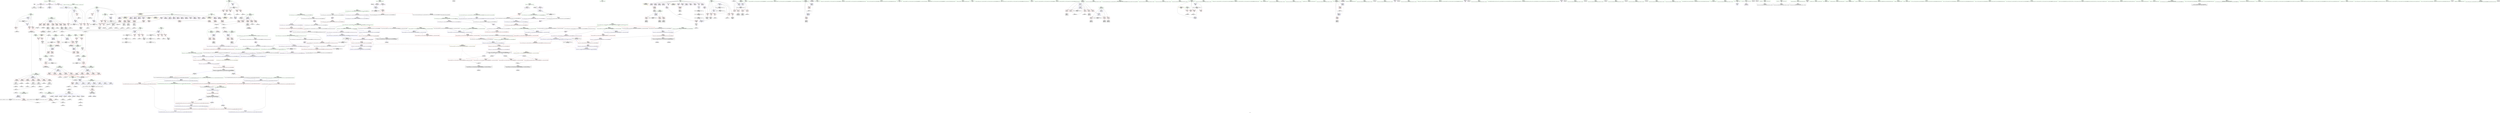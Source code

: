 digraph "SVFG" {
	label="SVFG";

	Node0x55b4ca476850 [shape=record,color=grey,label="{NodeID: 0\nNullPtr}"];
	Node0x55b4ca476850 -> Node0x55b4ca4b06f0[style=solid];
	Node0x55b4ca476850 -> Node0x55b4ca4b5160[style=solid];
	Node0x55b4ca4fa5c0 [shape=record,color=black,label="{NodeID: 775\nMR_63V_2 = PHI(MR_63V_5, MR_63V_1, )\npts\{476 \}\n}"];
	Node0x55b4ca4b6370 [shape=record,color=blue,label="{NodeID: 443\n275\<--270\nlev.addr\<--lev\n_Z9find_pathiii\n}"];
	Node0x55b4ca4b6370 -> Node0x55b4ca4bb6a0[style=dashed];
	Node0x55b4ca4b6370 -> Node0x55b4ca4bb770[style=dashed];
	Node0x55b4ca4b6370 -> Node0x55b4ca4bb840[style=dashed];
	Node0x55b4ca4b6370 -> Node0x55b4ca4bb910[style=dashed];
	Node0x55b4ca4b6370 -> Node0x55b4ca4bb9e0[style=dashed];
	Node0x55b4ca4b9890 [shape=record,color=red,label="{NodeID: 277\n134\<--62\n\<--jmp\n_Z4fillv\n}"];
	Node0x55b4ca4b9890 -> Node0x55b4ca4d72d0[style=solid];
	Node0x55b4ca4aa400 [shape=record,color=green,label="{NodeID: 111\n744\<--745\nagg.tmp\<--agg.tmp_field_insensitive\n_ZSt9__reverseIN9__gnu_cxx17__normal_iteratorIPcNSt7__cxx1112basic_stringIcSt11char_traitsIcESaIcEEEEEEvT_SA_St26random_access_iterator_tag\n}"];
	Node0x55b4ca4aa400 -> Node0x55b4ca4ad410[style=solid];
	Node0x55b4ca4aa400 -> Node0x55b4ca4b8920[style=solid];
	Node0x55b4ca541000 [shape=record,color=black,label="{NodeID: 1052\n864 = PHI(738, )\n0th arg _ZN9__gnu_cxx17__normal_iteratorIPcNSt7__cxx1112basic_stringIcSt11char_traitsIcESaIcEEEEppEv }"];
	Node0x55b4ca541000 -> Node0x55b4ca4c88d0[style=solid];
	Node0x55b4ca4fdc20 [shape=record,color=yellow,style=double,label="{NodeID: 886\n18V_1 = ENCHI(MR_18V_0)\npts\{130000 \}\nFun[_Z8find_outxxi]|{|<s4>21}}"];
	Node0x55b4ca4fdc20 -> Node0x55b4ca4be420[style=dashed];
	Node0x55b4ca4fdc20 -> Node0x55b4ca4be4f0[style=dashed];
	Node0x55b4ca4fdc20 -> Node0x55b4ca4be690[style=dashed];
	Node0x55b4ca4fdc20 -> Node0x55b4ca4be760[style=dashed];
	Node0x55b4ca4fdc20:s4 -> Node0x55b4ca4fdc20[style=dashed,color=red];
	Node0x55b4ca4d63d0 [shape=record,color=grey,label="{NodeID: 720\n520 = Binary(509, 519, )\n}"];
	Node0x55b4ca4d63d0 -> Node0x55b4ca4c7140[style=solid];
	Node0x55b4ca4b3630 [shape=record,color=red,label="{NodeID: 388\n718\<--717\n\<--coerce.dive4\n_ZSt7reverseIN9__gnu_cxx17__normal_iteratorIPcNSt7__cxx1112basic_stringIcSt11char_traitsIcESaIcEEEEEEvT_SA_\n|{<s0>39}}"];
	Node0x55b4ca4b3630:s0 -> Node0x55b4ca541560[style=solid,color=red];
	Node0x55b4ca4ae930 [shape=record,color=purple,label="{NodeID: 222\n141\<--12\narrayidx21\<--sft\n_Z4fillv\n}"];
	Node0x55b4ca4aae10 [shape=record,color=green,label="{NodeID: 56\n273\<--274\ny.addr\<--y.addr_field_insensitive\n_Z9find_pathiii\n}"];
	Node0x55b4ca4aae10 -> Node0x55b4ca4bb500[style=solid];
	Node0x55b4ca4aae10 -> Node0x55b4ca4bb5d0[style=solid];
	Node0x55b4ca4aae10 -> Node0x55b4ca4b62a0[style=solid];
	Node0x55b4ca53c8d0 [shape=record,color=black,label="{NodeID: 997\n302 = PHI()\n}"];
	Node0x55b4ca50b0d0 [shape=record,color=yellow,style=double,label="{NodeID: 831\n140V_1 = ENCHI(MR_140V_0)\npts\{8480000 8500000 \}\nFun[_ZNK9__gnu_cxx17__normal_iteratorIPcNSt7__cxx1112basic_stringIcSt11char_traitsIcESaIcEEEEdeEv]}"];
	Node0x55b4ca50b0d0 -> Node0x55b4ca4b4a80[style=dashed];
	Node0x55b4ca4c8db0 [shape=record,color=blue,label="{NodeID: 499\n902\<--901\n\<--\n_ZSt4swapIcENSt9enable_ifIXsr6__and_ISt6__not_ISt15__is_tuple_likeIT_EESt21is_move_constructibleIS3_ESt18is_move_assignableIS3_EEE5valueEvE4typeERS3_SC_\n}"];
	Node0x55b4ca4bc610 [shape=record,color=red,label="{NodeID: 333\n389\<--341\n\<--y.addr\n_Z14fast_can_reachxxi\n|{<s0>10}}"];
	Node0x55b4ca4bc610:s0 -> Node0x55b4ca53f6a0[style=solid,color=red];
	Node0x55b4ca4b1ea0 [shape=record,color=black,label="{NodeID: 167\n375\<--374\nconv\<--\n_Z14fast_can_reachxxi\n}"];
	Node0x55b4ca4b1ea0 -> Node0x55b4ca4d3550[style=solid];
	Node0x55b4ca4a61f0 [shape=record,color=green,label="{NodeID: 1\n7\<--1\n__dso_handle\<--dummyObj\nGlob }"];
	Node0x55b4ca4faac0 [shape=record,color=black,label="{NodeID: 776\nMR_65V_2 = PHI(MR_65V_5, MR_65V_1, )\npts\{478 \}\n}"];
	Node0x55b4ca4b6440 [shape=record,color=blue,label="{NodeID: 444\n277\<--296\npop\<--conv\n_Z9find_pathiii\n}"];
	Node0x55b4ca4b6440 -> Node0x55b4ca4bbab0[style=dashed];
	Node0x55b4ca4b6440 -> Node0x55b4ca4bbb80[style=dashed];
	Node0x55b4ca4b6440 -> Node0x55b4ca4bbc50[style=dashed];
	Node0x55b4ca4b6440 -> Node0x55b4ca509dd0[style=dashed];
	Node0x55b4ca4b9960 [shape=record,color=red,label="{NodeID: 278\n144\<--62\n\<--jmp\n_Z4fillv\n}"];
	Node0x55b4ca4b9960 -> Node0x55b4ca4d4d50[style=solid];
	Node0x55b4ca4aa4d0 [shape=record,color=green,label="{NodeID: 112\n746\<--747\nagg.tmp4\<--agg.tmp4_field_insensitive\n_ZSt9__reverseIN9__gnu_cxx17__normal_iteratorIPcNSt7__cxx1112basic_stringIcSt11char_traitsIcESaIcEEEEEEvT_SA_St26random_access_iterator_tag\n}"];
	Node0x55b4ca4aa4d0 -> Node0x55b4ca4ad4e0[style=solid];
	Node0x55b4ca4aa4d0 -> Node0x55b4ca4b89f0[style=solid];
	Node0x55b4ca541110 [shape=record,color=black,label="{NodeID: 1053\n462 = PHI(567, 637, )\n0th arg _Z8find_outxxi }"];
	Node0x55b4ca541110 -> Node0x55b4ca4b6fa0[style=solid];
	Node0x55b4ca4fdd00 [shape=record,color=yellow,style=double,label="{NodeID: 887\n37V_1 = ENCHI(MR_37V_0)\npts\{150000 \}\nFun[_Z8find_outxxi]|{|<s1>21}}"];
	Node0x55b4ca4fdd00 -> Node0x55b4ca4be5c0[style=dashed];
	Node0x55b4ca4fdd00:s1 -> Node0x55b4ca4fdd00[style=dashed,color=red];
	Node0x55b4ca4d6550 [shape=record,color=grey,label="{NodeID: 721\n242 = Binary(241, 89, )\n}"];
	Node0x55b4ca4d6550 -> Node0x55b4ca4b6100[style=solid];
	Node0x55b4ca4b3700 [shape=record,color=red,label="{NodeID: 389\n720\<--719\n\<--coerce.dive5\n_ZSt7reverseIN9__gnu_cxx17__normal_iteratorIPcNSt7__cxx1112basic_stringIcSt11char_traitsIcESaIcEEEEEEvT_SA_\n|{<s0>39}}"];
	Node0x55b4ca4b3700:s0 -> Node0x55b4ca541670[style=solid,color=red];
	Node0x55b4ca4aea00 [shape=record,color=purple,label="{NodeID: 223\n142\<--12\narrayidx22\<--sft\n_Z4fillv\n}"];
	Node0x55b4ca4aea00 -> Node0x55b4ca4bab40[style=solid];
	Node0x55b4ca4aaee0 [shape=record,color=green,label="{NodeID: 57\n275\<--276\nlev.addr\<--lev.addr_field_insensitive\n_Z9find_pathiii\n}"];
	Node0x55b4ca4aaee0 -> Node0x55b4ca4bb6a0[style=solid];
	Node0x55b4ca4aaee0 -> Node0x55b4ca4bb770[style=solid];
	Node0x55b4ca4aaee0 -> Node0x55b4ca4bb840[style=solid];
	Node0x55b4ca4aaee0 -> Node0x55b4ca4bb910[style=solid];
	Node0x55b4ca4aaee0 -> Node0x55b4ca4bb9e0[style=solid];
	Node0x55b4ca4aaee0 -> Node0x55b4ca4b6370[style=solid];
	Node0x55b4ca53c9a0 [shape=record,color=black,label="{NodeID: 998\n386 = PHI(443, )\n}"];
	Node0x55b4ca53c9a0 -> Node0x55b4ca4d5c50[style=solid];
	Node0x55b4ca4c8e80 [shape=record,color=blue,label="{NodeID: 500\n906\<--905\n\<--\n_ZSt4swapIcENSt9enable_ifIXsr6__and_ISt6__not_ISt15__is_tuple_likeIT_EESt21is_move_constructibleIS3_ESt18is_move_assignableIS3_EEE5valueEvE4typeERS3_SC_\n}"];
	Node0x55b4ca4bc6e0 [shape=record,color=red,label="{NodeID: 334\n399\<--341\n\<--y.addr\n_Z14fast_can_reachxxi\n|{<s0>12}}"];
	Node0x55b4ca4bc6e0:s0 -> Node0x55b4ca53f6a0[style=solid,color=red];
	Node0x55b4ca4b1f70 [shape=record,color=black,label="{NodeID: 168\n378\<--377\nconv7\<--\n_Z14fast_can_reachxxi\n}"];
	Node0x55b4ca4b1f70 -> Node0x55b4ca4d5650[style=solid];
	Node0x55b4ca4a6280 [shape=record,color=green,label="{NodeID: 2\n22\<--1\n.str\<--dummyObj\nGlob }"];
	Node0x55b4ca4fafc0 [shape=record,color=black,label="{NodeID: 777\nMR_67V_2 = PHI(MR_67V_3, MR_67V_1, )\npts\{480 \}\n}"];
	Node0x55b4ca4b6510 [shape=record,color=blue,label="{NodeID: 445\n339\<--334\nx.addr\<--x\n_Z14fast_can_reachxxi\n}"];
	Node0x55b4ca4b6510 -> Node0x55b4ca4bc130[style=dashed];
	Node0x55b4ca4b6510 -> Node0x55b4ca4bc200[style=dashed];
	Node0x55b4ca4b6510 -> Node0x55b4ca4bc2d0[style=dashed];
	Node0x55b4ca4b6510 -> Node0x55b4ca4bc3a0[style=dashed];
	Node0x55b4ca4b6510 -> Node0x55b4ca4bc470[style=dashed];
	Node0x55b4ca4b9a30 [shape=record,color=red,label="{NodeID: 279\n98\<--64\n\<--i\n_Z4fillv\n}"];
	Node0x55b4ca4b9a30 -> Node0x55b4ca4d8c50[style=solid];
	Node0x55b4ca4aa5a0 [shape=record,color=green,label="{NodeID: 113\n753\<--754\n_ZN9__gnu_cxxeqIPcNSt7__cxx1112basic_stringIcSt11char_traitsIcESaIcEEEEEbRKNS_17__normal_iteratorIT_T0_EESD_\<--_ZN9__gnu_cxxeqIPcNSt7__cxx1112basic_stringIcSt11char_traitsIcESaIcEEEEEbRKNS_17__normal_iteratorIT_T0_EESD__field_insensitive\n}"];
	Node0x55b4ca541260 [shape=record,color=black,label="{NodeID: 1054\n463 = PHI(568, 639, )\n1st arg _Z8find_outxxi }"];
	Node0x55b4ca541260 -> Node0x55b4ca4b7070[style=solid];
	Node0x55b4ca4d66d0 [shape=record,color=grey,label="{NodeID: 722\n218 = Binary(217, 215, )\n}"];
	Node0x55b4ca4d66d0 -> Node0x55b4ca4b5f60[style=solid];
	Node0x55b4ca4b37d0 [shape=record,color=red,label="{NodeID: 390\n772\<--771\n\<--coerce.dive5\n_ZSt9__reverseIN9__gnu_cxx17__normal_iteratorIPcNSt7__cxx1112basic_stringIcSt11char_traitsIcESaIcEEEEEEvT_SA_St26random_access_iterator_tag\n|{<s0>45}}"];
	Node0x55b4ca4b37d0:s0 -> Node0x55b4ca540de0[style=solid,color=red];
	Node0x55b4ca4aead0 [shape=record,color=purple,label="{NodeID: 224\n308\<--12\narrayidx8\<--sft\n_Z9find_pathiii\n}"];
	Node0x55b4ca4aafb0 [shape=record,color=green,label="{NodeID: 58\n277\<--278\npop\<--pop_field_insensitive\n_Z9find_pathiii\n}"];
	Node0x55b4ca4aafb0 -> Node0x55b4ca4bbab0[style=solid];
	Node0x55b4ca4aafb0 -> Node0x55b4ca4bbb80[style=solid];
	Node0x55b4ca4aafb0 -> Node0x55b4ca4bbc50[style=solid];
	Node0x55b4ca4aafb0 -> Node0x55b4ca4b6440[style=solid];
	Node0x55b4ca53cb90 [shape=record,color=black,label="{NodeID: 999\n390 = PHI(443, )\n}"];
	Node0x55b4ca53cb90 -> Node0x55b4ca4d5c50[style=solid];
	Node0x55b4ca4c8f50 [shape=record,color=blue,label="{NodeID: 501\n911\<--910\nthis.addr\<--this\n_ZNK9__gnu_cxx17__normal_iteratorIPcNSt7__cxx1112basic_stringIcSt11char_traitsIcESaIcEEEEdeEv\n}"];
	Node0x55b4ca4c8f50 -> Node0x55b4ca4b49b0[style=dashed];
	Node0x55b4ca4bc7b0 [shape=record,color=red,label="{NodeID: 335\n421\<--341\n\<--y.addr\n_Z14fast_can_reachxxi\n|{<s0>14}}"];
	Node0x55b4ca4bc7b0:s0 -> Node0x55b4ca53f6a0[style=solid,color=red];
	Node0x55b4ca4b2040 [shape=record,color=black,label="{NodeID: 169\n411\<--410\nconv22\<--\n_Z14fast_can_reachxxi\n}"];
	Node0x55b4ca4b2040 -> Node0x55b4ca4d4ed0[style=solid];
	Node0x55b4ca4a6530 [shape=record,color=green,label="{NodeID: 3\n24\<--1\n_ZSt3cin\<--dummyObj\nGlob }"];
	Node0x55b4ca4fb4c0 [shape=record,color=black,label="{NodeID: 778\nMR_69V_2 = PHI(MR_69V_3, MR_69V_1, )\npts\{482 \}\n}"];
	Node0x55b4ca4b65e0 [shape=record,color=blue,label="{NodeID: 446\n341\<--335\ny.addr\<--y\n_Z14fast_can_reachxxi\n}"];
	Node0x55b4ca4b65e0 -> Node0x55b4ca4bc540[style=dashed];
	Node0x55b4ca4b65e0 -> Node0x55b4ca4bc610[style=dashed];
	Node0x55b4ca4b65e0 -> Node0x55b4ca4bc6e0[style=dashed];
	Node0x55b4ca4b65e0 -> Node0x55b4ca4bc7b0[style=dashed];
	Node0x55b4ca4b65e0 -> Node0x55b4ca4bc880[style=dashed];
	Node0x55b4ca4b9b00 [shape=record,color=red,label="{NodeID: 280\n116\<--64\n\<--i\n_Z4fillv\n}"];
	Node0x55b4ca4b9b00 -> Node0x55b4ca4b0c90[style=solid];
	Node0x55b4ca4af0f0 [shape=record,color=green,label="{NodeID: 114\n758\<--759\n_ZN9__gnu_cxx17__normal_iteratorIPcNSt7__cxx1112basic_stringIcSt11char_traitsIcESaIcEEEEmmEv\<--_ZN9__gnu_cxx17__normal_iteratorIPcNSt7__cxx1112basic_stringIcSt11char_traitsIcESaIcEEEEmmEv_field_insensitive\n}"];
	Node0x55b4ca5413e0 [shape=record,color=black,label="{NodeID: 1055\n464 = PHI(570, 640, )\n2nd arg _Z8find_outxxi }"];
	Node0x55b4ca5413e0 -> Node0x55b4ca4b7140[style=solid];
	Node0x55b4ca4d6850 [shape=record,color=grey,label="{NodeID: 723\n506 = Binary(503, 505, )\n}"];
	Node0x55b4ca4d6850 -> Node0x55b4ca4d42d0[style=solid];
	Node0x55b4ca4b38a0 [shape=record,color=red,label="{NodeID: 391\n774\<--773\n\<--coerce.dive6\n_ZSt9__reverseIN9__gnu_cxx17__normal_iteratorIPcNSt7__cxx1112basic_stringIcSt11char_traitsIcESaIcEEEEEEvT_SA_St26random_access_iterator_tag\n|{<s0>45}}"];
	Node0x55b4ca4b38a0:s0 -> Node0x55b4ca540ef0[style=solid,color=red];
	Node0x55b4ca4aeba0 [shape=record,color=purple,label="{NodeID: 225\n309\<--12\narrayidx9\<--sft\n_Z9find_pathiii\n}"];
	Node0x55b4ca4aeba0 -> Node0x55b4ca4bbec0[style=solid];
	Node0x55b4ca4ab080 [shape=record,color=green,label="{NodeID: 59\n303\<--304\n_ZNSt7__cxx1112basic_stringIcSt11char_traitsIcESaIcEEpLEc\<--_ZNSt7__cxx1112basic_stringIcSt11char_traitsIcESaIcEEpLEc_field_insensitive\n}"];
	Node0x55b4ca53ccd0 [shape=record,color=black,label="{NodeID: 1000\n398 = PHI(443, )\n}"];
	Node0x55b4ca53ccd0 -> Node0x55b4ca4d39d0[style=solid];
	Node0x55b4ca4c9020 [shape=record,color=blue,label="{NodeID: 502\n920\<--919\n__t.addr\<--__t\n_ZSt4moveIRcEONSt16remove_referenceIT_E4typeEOS2_\n}"];
	Node0x55b4ca4c9020 -> Node0x55b4ca4b4b50[style=dashed];
	Node0x55b4ca4bc880 [shape=record,color=red,label="{NodeID: 336\n431\<--341\n\<--y.addr\n_Z14fast_can_reachxxi\n|{<s0>16}}"];
	Node0x55b4ca4bc880:s0 -> Node0x55b4ca53f6a0[style=solid,color=red];
	Node0x55b4ca4b2110 [shape=record,color=black,label="{NodeID: 170\n414\<--413\nconv24\<--\n_Z14fast_can_reachxxi\n}"];
	Node0x55b4ca4b2110 -> Node0x55b4ca4d4bd0[style=solid];
	Node0x55b4ca4a65c0 [shape=record,color=green,label="{NodeID: 4\n25\<--1\n_ZSt4cout\<--dummyObj\nGlob }"];
	Node0x55b4ca4b66b0 [shape=record,color=blue,label="{NodeID: 447\n343\<--336\nlev.addr\<--lev\n_Z14fast_can_reachxxi\n}"];
	Node0x55b4ca4b66b0 -> Node0x55b4ca4bc950[style=dashed];
	Node0x55b4ca4b66b0 -> Node0x55b4ca4bca20[style=dashed];
	Node0x55b4ca4b66b0 -> Node0x55b4ca4bcaf0[style=dashed];
	Node0x55b4ca4b66b0 -> Node0x55b4ca4bcbc0[style=dashed];
	Node0x55b4ca4b66b0 -> Node0x55b4ca4bcc90[style=dashed];
	Node0x55b4ca4b66b0 -> Node0x55b4ca4bcd60[style=dashed];
	Node0x55b4ca4b66b0 -> Node0x55b4ca4bce30[style=dashed];
	Node0x55b4ca4b9bd0 [shape=record,color=red,label="{NodeID: 281\n128\<--64\n\<--i\n_Z4fillv\n}"];
	Node0x55b4ca4b9bd0 -> Node0x55b4ca4d6e50[style=solid];
	Node0x55b4ca4af1f0 [shape=record,color=green,label="{NodeID: 115\n762\<--763\n_ZN9__gnu_cxxltIPcNSt7__cxx1112basic_stringIcSt11char_traitsIcESaIcEEEEEbRKNS_17__normal_iteratorIT_T0_EESD_\<--_ZN9__gnu_cxxltIPcNSt7__cxx1112basic_stringIcSt11char_traitsIcESaIcEEEEEbRKNS_17__normal_iteratorIT_T0_EESD__field_insensitive\n}"];
	Node0x55b4ca541560 [shape=record,color=black,label="{NodeID: 1056\n736 = PHI(718, )\n0th arg _ZSt9__reverseIN9__gnu_cxx17__normal_iteratorIPcNSt7__cxx1112basic_stringIcSt11char_traitsIcESaIcEEEEEEvT_SA_St26random_access_iterator_tag }"];
	Node0x55b4ca541560 -> Node0x55b4ca4c7e40[style=solid];
	Node0x55b4ca4d69d0 [shape=record,color=grey,label="{NodeID: 724\n88 = Binary(87, 89, )\n}"];
	Node0x55b4ca4d69d0 -> Node0x55b4ca4d96d0[style=solid];
	Node0x55b4ca4b3970 [shape=record,color=red,label="{NodeID: 392\n806\<--800\n\<--__lhs.addr\n_ZN9__gnu_cxxeqIPcNSt7__cxx1112basic_stringIcSt11char_traitsIcESaIcEEEEEbRKNS_17__normal_iteratorIT_T0_EESD_\n|{<s0>48}}"];
	Node0x55b4ca4b3970:s0 -> Node0x55b4ca540250[style=solid,color=red];
	Node0x55b4ca4aec70 [shape=record,color=purple,label="{NodeID: 226\n317\<--12\narrayidx11\<--sft\n_Z9find_pathiii\n}"];
	Node0x55b4ca4ab180 [shape=record,color=green,label="{NodeID: 60\n331\<--332\n_Z14fast_can_reachxxi\<--_Z14fast_can_reachxxi_field_insensitive\n}"];
	Node0x55b4ca53ce10 [shape=record,color=black,label="{NodeID: 1001\n400 = PHI(443, )\n}"];
	Node0x55b4ca53ce10 -> Node0x55b4ca4d39d0[style=solid];
	Node0x55b4ca50b4e0 [shape=record,color=yellow,style=double,label="{NodeID: 835\n116V_1 = ENCHI(MR_116V_0)\npts\{7390000 7410000 \}\nFun[_ZN9__gnu_cxxltIPcNSt7__cxx1112basic_stringIcSt11char_traitsIcESaIcEEEEEbRKNS_17__normal_iteratorIT_T0_EESD_]}"];
	Node0x55b4ca50b4e0 -> Node0x55b4ca4b3ff0[style=dashed];
	Node0x55b4ca50b4e0 -> Node0x55b4ca4b40c0[style=dashed];
	Node0x55b4ca4bc950 [shape=record,color=red,label="{NodeID: 337\n352\<--343\n\<--lev.addr\n_Z14fast_can_reachxxi\n}"];
	Node0x55b4ca4bc950 -> Node0x55b4ca4d8950[style=solid];
	Node0x55b4ca4b21e0 [shape=record,color=black,label="{NodeID: 171\n333\<--441\n_Z14fast_can_reachxxi_ret\<--\n_Z14fast_can_reachxxi\n|{<s0>19|<s1>29}}"];
	Node0x55b4ca4b21e0:s0 -> Node0x55b4ca53c6a0[style=solid,color=blue];
	Node0x55b4ca4b21e0:s1 -> Node0x55b4ca53e310[style=solid,color=blue];
	Node0x55b4ca4a6680 [shape=record,color=green,label="{NodeID: 5\n26\<--1\n.str.3\<--dummyObj\nGlob }"];
	Node0x55b4ca4b6780 [shape=record,color=blue,label="{NodeID: 448\n337\<--362\nretval\<--\n_Z14fast_can_reachxxi\n}"];
	Node0x55b4ca4b6780 -> Node0x55b4ca5057d0[style=dashed];
	Node0x55b4ca4b9ca0 [shape=record,color=red,label="{NodeID: 282\n185\<--64\n\<--i\n_Z4fillv\n}"];
	Node0x55b4ca4b9ca0 -> Node0x55b4ca4d5950[style=solid];
	Node0x55b4ca4af2f0 [shape=record,color=green,label="{NodeID: 116\n776\<--777\n_ZSt9iter_swapIN9__gnu_cxx17__normal_iteratorIPcNSt7__cxx1112basic_stringIcSt11char_traitsIcESaIcEEEEES9_EvT_T0_\<--_ZSt9iter_swapIN9__gnu_cxx17__normal_iteratorIPcNSt7__cxx1112basic_stringIcSt11char_traitsIcESaIcEEEEES9_EvT_T0__field_insensitive\n}"];
	Node0x55b4ca541670 [shape=record,color=black,label="{NodeID: 1057\n737 = PHI(720, )\n1st arg _ZSt9__reverseIN9__gnu_cxx17__normal_iteratorIPcNSt7__cxx1112basic_stringIcSt11char_traitsIcESaIcEEEEEEvT_SA_St26random_access_iterator_tag }"];
	Node0x55b4ca541670 -> Node0x55b4ca4c7f10[style=solid];
	Node0x55b4ca4d6b50 [shape=record,color=grey,label="{NodeID: 725\n525 = Binary(524, 89, )\n|{<s0>19}}"];
	Node0x55b4ca4d6b50:s0 -> Node0x55b4ca540c90[style=solid,color=red];
	Node0x55b4ca4b3a40 [shape=record,color=red,label="{NodeID: 393\n811\<--802\n\<--__rhs.addr\n_ZN9__gnu_cxxeqIPcNSt7__cxx1112basic_stringIcSt11char_traitsIcESaIcEEEEEbRKNS_17__normal_iteratorIT_T0_EESD_\n|{<s0>49}}"];
	Node0x55b4ca4b3a40:s0 -> Node0x55b4ca540250[style=solid,color=red];
	Node0x55b4ca4aed40 [shape=record,color=purple,label="{NodeID: 227\n318\<--12\narrayidx12\<--sft\n_Z9find_pathiii\n}"];
	Node0x55b4ca4aed40 -> Node0x55b4ca4bbf90[style=solid];
	Node0x55b4ca4ab280 [shape=record,color=green,label="{NodeID: 61\n337\<--338\nretval\<--retval_field_insensitive\n_Z14fast_can_reachxxi\n}"];
	Node0x55b4ca4ab280 -> Node0x55b4ca4bc060[style=solid];
	Node0x55b4ca4ab280 -> Node0x55b4ca4b6780[style=solid];
	Node0x55b4ca4ab280 -> Node0x55b4ca4b6920[style=solid];
	Node0x55b4ca4ab280 -> Node0x55b4ca4b69f0[style=solid];
	Node0x55b4ca4ab280 -> Node0x55b4ca4b6ac0[style=solid];
	Node0x55b4ca4ab280 -> Node0x55b4ca4b6c60[style=solid];
	Node0x55b4ca4ab280 -> Node0x55b4ca4b6d30[style=solid];
	Node0x55b4ca4ab280 -> Node0x55b4ca4b6e00[style=solid];
	Node0x55b4ca53cf50 [shape=record,color=black,label="{NodeID: 1002\n420 = PHI(443, )\n}"];
	Node0x55b4ca53cf50 -> Node0x55b4ca4d8050[style=solid];
	Node0x55b4ca4bca20 [shape=record,color=red,label="{NodeID: 338\n365\<--343\n\<--lev.addr\n_Z14fast_can_reachxxi\n}"];
	Node0x55b4ca4bca20 -> Node0x55b4ca4d33d0[style=solid];
	Node0x55b4ca4b22b0 [shape=record,color=black,label="{NodeID: 172\n443\<--451\n_ZSt3absx_ret\<--abs\n_ZSt3absx\n|{<s0>9|<s1>10|<s2>11|<s3>12|<s4>13|<s5>14|<s6>15|<s7>16}}"];
	Node0x55b4ca4b22b0:s0 -> Node0x55b4ca53c9a0[style=solid,color=blue];
	Node0x55b4ca4b22b0:s1 -> Node0x55b4ca53cb90[style=solid,color=blue];
	Node0x55b4ca4b22b0:s2 -> Node0x55b4ca53ccd0[style=solid,color=blue];
	Node0x55b4ca4b22b0:s3 -> Node0x55b4ca53ce10[style=solid,color=blue];
	Node0x55b4ca4b22b0:s4 -> Node0x55b4ca53cf50[style=solid,color=blue];
	Node0x55b4ca4b22b0:s5 -> Node0x55b4ca53d090[style=solid,color=blue];
	Node0x55b4ca4b22b0:s6 -> Node0x55b4ca53d1d0[style=solid,color=blue];
	Node0x55b4ca4b22b0:s7 -> Node0x55b4ca53d310[style=solid,color=blue];
	Node0x55b4ca4a6f20 [shape=record,color=green,label="{NodeID: 6\n28\<--1\n.str.4\<--dummyObj\nGlob }"];
	Node0x55b4ca4b6850 [shape=record,color=blue,label="{NodeID: 449\n345\<--382\nMAX_SPAN\<--div\n_Z14fast_can_reachxxi\n}"];
	Node0x55b4ca4b6850 -> Node0x55b4ca4bcf00[style=dashed];
	Node0x55b4ca4b6850 -> Node0x55b4ca505cd0[style=dashed];
	Node0x55b4ca4b9d70 [shape=record,color=red,label="{NodeID: 283\n104\<--66\n\<--j\n_Z4fillv\n}"];
	Node0x55b4ca4b9d70 -> Node0x55b4ca4da150[style=solid];
	Node0x55b4ca4af3f0 [shape=record,color=green,label="{NodeID: 117\n779\<--780\n_ZN9__gnu_cxx17__normal_iteratorIPcNSt7__cxx1112basic_stringIcSt11char_traitsIcESaIcEEEEppEv\<--_ZN9__gnu_cxx17__normal_iteratorIPcNSt7__cxx1112basic_stringIcSt11char_traitsIcESaIcEEEEppEv_field_insensitive\n}"];
	Node0x55b4ca541780 [shape=record,color=black,label="{NodeID: 1058\n268 = PHI(313, )\n0th arg _Z9find_pathiii }"];
	Node0x55b4ca541780 -> Node0x55b4ca4b61d0[style=solid];
	Node0x55b4ca4d6cd0 [shape=record,color=grey,label="{NodeID: 726\n552 = Binary(541, 551, )\n}"];
	Node0x55b4ca4d6cd0 -> Node0x55b4ca4c73b0[style=solid];
	Node0x55b4ca4b3b10 [shape=record,color=red,label="{NodeID: 394\n810\<--807\n\<--call\n_ZN9__gnu_cxxeqIPcNSt7__cxx1112basic_stringIcSt11char_traitsIcESaIcEEEEEbRKNS_17__normal_iteratorIT_T0_EESD_\n}"];
	Node0x55b4ca4b3b10 -> Node0x55b4ca4daa50[style=solid];
	Node0x55b4ca4aee10 [shape=record,color=purple,label="{NodeID: 228\n499\<--12\narrayidx\<--sft\n_Z8find_outxxi\n}"];
	Node0x55b4ca4ab350 [shape=record,color=green,label="{NodeID: 62\n339\<--340\nx.addr\<--x.addr_field_insensitive\n_Z14fast_can_reachxxi\n}"];
	Node0x55b4ca4ab350 -> Node0x55b4ca4bc130[style=solid];
	Node0x55b4ca4ab350 -> Node0x55b4ca4bc200[style=solid];
	Node0x55b4ca4ab350 -> Node0x55b4ca4bc2d0[style=solid];
	Node0x55b4ca4ab350 -> Node0x55b4ca4bc3a0[style=solid];
	Node0x55b4ca4ab350 -> Node0x55b4ca4bc470[style=solid];
	Node0x55b4ca4ab350 -> Node0x55b4ca4b6510[style=solid];
	Node0x55b4ca53d090 [shape=record,color=black,label="{NodeID: 1003\n422 = PHI(443, )\n}"];
	Node0x55b4ca53d090 -> Node0x55b4ca4d8050[style=solid];
	Node0x55b4ca4bcaf0 [shape=record,color=red,label="{NodeID: 339\n369\<--343\n\<--lev.addr\n_Z14fast_can_reachxxi\n}"];
	Node0x55b4ca4bcaf0 -> Node0x55b4ca4d36d0[style=solid];
	Node0x55b4ca4b2380 [shape=record,color=black,label="{NodeID: 173\n498\<--497\nidxprom\<--\n_Z8find_outxxi\n}"];
	Node0x55b4ca4a6fb0 [shape=record,color=green,label="{NodeID: 7\n31\<--1\n\<--dummyObj\nCan only get source location for instruction, argument, global var or function.}"];
	Node0x55b4ca4fc8c0 [shape=record,color=black,label="{NodeID: 782\nMR_104V_3 = PHI(MR_104V_2, MR_104V_5, )\npts\{7410000 \}\n}"];
	Node0x55b4ca4b6920 [shape=record,color=blue,label="{NodeID: 450\n337\<--78\nretval\<--\n_Z14fast_can_reachxxi\n}"];
	Node0x55b4ca4b6920 -> Node0x55b4ca5057d0[style=dashed];
	Node0x55b4ca4b9e40 [shape=record,color=red,label="{NodeID: 284\n119\<--66\n\<--j\n_Z4fillv\n}"];
	Node0x55b4ca4b9e40 -> Node0x55b4ca4b0d60[style=solid];
	Node0x55b4ca4af4f0 [shape=record,color=green,label="{NodeID: 118\n791\<--792\nretval\<--retval_field_insensitive\n_ZSt19__iterator_categoryIN9__gnu_cxx17__normal_iteratorIPcNSt7__cxx1112basic_stringIcSt11char_traitsIcESaIcEEEEEENSt15iterator_traitsIT_E17iterator_categoryERKSB_\n}"];
	Node0x55b4ca541890 [shape=record,color=black,label="{NodeID: 1059\n269 = PHI(322, )\n1st arg _Z9find_pathiii }"];
	Node0x55b4ca541890 -> Node0x55b4ca4b62a0[style=solid];
	Node0x55b4ca4d6e50 [shape=record,color=grey,label="{NodeID: 727\n136 = Binary(128, 135, )\n}"];
	Node0x55b4ca4d6e50 -> Node0x55b4ca4b5740[style=solid];
	Node0x55b4ca4b3be0 [shape=record,color=red,label="{NodeID: 395\n813\<--812\n\<--call1\n_ZN9__gnu_cxxeqIPcNSt7__cxx1112basic_stringIcSt11char_traitsIcESaIcEEEEEbRKNS_17__normal_iteratorIT_T0_EESD_\n}"];
	Node0x55b4ca4b3be0 -> Node0x55b4ca4daa50[style=solid];
	Node0x55b4ca4aeee0 [shape=record,color=purple,label="{NodeID: 229\n500\<--12\narrayidx2\<--sft\n_Z8find_outxxi\n}"];
	Node0x55b4ca4aeee0 -> Node0x55b4ca4be420[style=solid];
	Node0x55b4ca4ab420 [shape=record,color=green,label="{NodeID: 63\n341\<--342\ny.addr\<--y.addr_field_insensitive\n_Z14fast_can_reachxxi\n}"];
	Node0x55b4ca4ab420 -> Node0x55b4ca4bc540[style=solid];
	Node0x55b4ca4ab420 -> Node0x55b4ca4bc610[style=solid];
	Node0x55b4ca4ab420 -> Node0x55b4ca4bc6e0[style=solid];
	Node0x55b4ca4ab420 -> Node0x55b4ca4bc7b0[style=solid];
	Node0x55b4ca4ab420 -> Node0x55b4ca4bc880[style=solid];
	Node0x55b4ca4ab420 -> Node0x55b4ca4b65e0[style=solid];
	Node0x55b4ca53d1d0 [shape=record,color=black,label="{NodeID: 1004\n430 = PHI(443, )\n}"];
	Node0x55b4ca53d1d0 -> Node0x55b4ca4d7d50[style=solid];
	Node0x55b4ca4bcbc0 [shape=record,color=red,label="{NodeID: 340\n374\<--343\n\<--lev.addr\n_Z14fast_can_reachxxi\n}"];
	Node0x55b4ca4bcbc0 -> Node0x55b4ca4b1ea0[style=solid];
	Node0x55b4ca4b2450 [shape=record,color=black,label="{NodeID: 174\n502\<--501\nconv\<--\n_Z8find_outxxi\n}"];
	Node0x55b4ca4b2450 -> Node0x55b4ca4d4750[style=solid];
	Node0x55b4ca4a7040 [shape=record,color=green,label="{NodeID: 8\n76\<--1\n\<--dummyObj\nCan only get source location for instruction, argument, global var or function.}"];
	Node0x55b4ca4fcdc0 [shape=record,color=black,label="{NodeID: 783\nMR_106V_2 = PHI(MR_106V_1, MR_106V_3, )\npts\{7450000 \}\n}"];
	Node0x55b4ca4b69f0 [shape=record,color=blue,label="{NodeID: 451\n337\<--78\nretval\<--\n_Z14fast_can_reachxxi\n}"];
	Node0x55b4ca4b69f0 -> Node0x55b4ca5057d0[style=dashed];
	Node0x55b4ca4b9f10 [shape=record,color=red,label="{NodeID: 285\n138\<--66\n\<--j\n_Z4fillv\n}"];
	Node0x55b4ca4b9f10 -> Node0x55b4ca4d51d0[style=solid];
	Node0x55b4ca4af5c0 [shape=record,color=green,label="{NodeID: 119\n793\<--794\n.addr\<--.addr_field_insensitive\n_ZSt19__iterator_categoryIN9__gnu_cxx17__normal_iteratorIPcNSt7__cxx1112basic_stringIcSt11char_traitsIcESaIcEEEEEENSt15iterator_traitsIT_E17iterator_categoryERKSB_\n}"];
	Node0x55b4ca4af5c0 -> Node0x55b4ca4c8180[style=solid];
	Node0x55b4ca5419d0 [shape=record,color=black,label="{NodeID: 1060\n270 = PHI(324, )\n2nd arg _Z9find_pathiii }"];
	Node0x55b4ca5419d0 -> Node0x55b4ca4b6370[style=solid];
	Node0x55b4ca4d6fd0 [shape=record,color=grey,label="{NodeID: 728\n551 = Binary(548, 550, )\n}"];
	Node0x55b4ca4d6fd0 -> Node0x55b4ca4d6cd0[style=solid];
	Node0x55b4ca4b3cb0 [shape=record,color=red,label="{NodeID: 396\n821\<--818\nthis1\<--this.addr\n_ZN9__gnu_cxx17__normal_iteratorIPcNSt7__cxx1112basic_stringIcSt11char_traitsIcESaIcEEEEmmEv\n}"];
	Node0x55b4ca4b3cb0 -> Node0x55b4ca4ad680[style=solid];
	Node0x55b4ca4b3cb0 -> Node0x55b4ca4b8e00[style=solid];
	Node0x55b4ca4aefb0 [shape=record,color=purple,label="{NodeID: 230\n512\<--12\narrayidx6\<--sft\n_Z8find_outxxi\n}"];
	Node0x55b4ca4ab4f0 [shape=record,color=green,label="{NodeID: 64\n343\<--344\nlev.addr\<--lev.addr_field_insensitive\n_Z14fast_can_reachxxi\n}"];
	Node0x55b4ca4ab4f0 -> Node0x55b4ca4bc950[style=solid];
	Node0x55b4ca4ab4f0 -> Node0x55b4ca4bca20[style=solid];
	Node0x55b4ca4ab4f0 -> Node0x55b4ca4bcaf0[style=solid];
	Node0x55b4ca4ab4f0 -> Node0x55b4ca4bcbc0[style=solid];
	Node0x55b4ca4ab4f0 -> Node0x55b4ca4bcc90[style=solid];
	Node0x55b4ca4ab4f0 -> Node0x55b4ca4bcd60[style=solid];
	Node0x55b4ca4ab4f0 -> Node0x55b4ca4bce30[style=solid];
	Node0x55b4ca4ab4f0 -> Node0x55b4ca4b66b0[style=solid];
	Node0x55b4ca53d310 [shape=record,color=black,label="{NodeID: 1005\n432 = PHI(443, )\n}"];
	Node0x55b4ca53d310 -> Node0x55b4ca4d7d50[style=solid];
	Node0x55b4ca4bcc90 [shape=record,color=red,label="{NodeID: 341\n377\<--343\n\<--lev.addr\n_Z14fast_can_reachxxi\n}"];
	Node0x55b4ca4bcc90 -> Node0x55b4ca4b1f70[style=solid];
	Node0x55b4ca4b2520 [shape=record,color=black,label="{NodeID: 175\n505\<--504\nconv3\<--\n_Z8find_outxxi\n}"];
	Node0x55b4ca4b2520 -> Node0x55b4ca4d6850[style=solid];
	Node0x55b4ca4a7100 [shape=record,color=green,label="{NodeID: 9\n77\<--1\n\<--dummyObj\nCan only get source location for instruction, argument, global var or function.}"];
	Node0x55b4ca4fd2c0 [shape=record,color=black,label="{NodeID: 784\nMR_108V_2 = PHI(MR_108V_1, MR_108V_3, )\npts\{7470000 \}\n}"];
	Node0x55b4ca4b6ac0 [shape=record,color=blue,label="{NodeID: 452\n337\<--408\nretval\<--\n_Z14fast_can_reachxxi\n}"];
	Node0x55b4ca4b6ac0 -> Node0x55b4ca5057d0[style=dashed];
	Node0x55b4ca4b9fe0 [shape=record,color=red,label="{NodeID: 286\n180\<--66\n\<--j\n_Z4fillv\n}"];
	Node0x55b4ca4b9fe0 -> Node0x55b4ca4d5ad0[style=solid];
	Node0x55b4ca4af690 [shape=record,color=green,label="{NodeID: 120\n800\<--801\n__lhs.addr\<--__lhs.addr_field_insensitive\n_ZN9__gnu_cxxeqIPcNSt7__cxx1112basic_stringIcSt11char_traitsIcESaIcEEEEEbRKNS_17__normal_iteratorIT_T0_EESD_\n}"];
	Node0x55b4ca4af690 -> Node0x55b4ca4b3970[style=solid];
	Node0x55b4ca4af690 -> Node0x55b4ca4c8250[style=solid];
	Node0x55b4ca4d7150 [shape=record,color=grey,label="{NodeID: 729\n548 = Binary(547, 380, )\n}"];
	Node0x55b4ca4d7150 -> Node0x55b4ca4d6fd0[style=solid];
	Node0x55b4ca4b3d80 [shape=record,color=red,label="{NodeID: 397\n823\<--822\n\<--_M_current\n_ZN9__gnu_cxx17__normal_iteratorIPcNSt7__cxx1112basic_stringIcSt11char_traitsIcESaIcEEEEmmEv\n}"];
	Node0x55b4ca4b3d80 -> Node0x55b4ca4b8ed0[style=solid];
	Node0x55b4ca4b7310 [shape=record,color=purple,label="{NodeID: 231\n513\<--12\narrayidx7\<--sft\n_Z8find_outxxi\n}"];
	Node0x55b4ca4b7310 -> Node0x55b4ca4be4f0[style=solid];
	Node0x55b4ca4ab5c0 [shape=record,color=green,label="{NodeID: 65\n345\<--346\nMAX_SPAN\<--MAX_SPAN_field_insensitive\n_Z14fast_can_reachxxi\n}"];
	Node0x55b4ca4ab5c0 -> Node0x55b4ca4bcf00[style=solid];
	Node0x55b4ca4ab5c0 -> Node0x55b4ca4b6850[style=solid];
	Node0x55b4ca53d450 [shape=record,color=black,label="{NodeID: 1006\n807 = PHI(874, )\n}"];
	Node0x55b4ca53d450 -> Node0x55b4ca4b3b10[style=solid];
	Node0x55b4ca4bcd60 [shape=record,color=red,label="{NodeID: 342\n410\<--343\n\<--lev.addr\n_Z14fast_can_reachxxi\n}"];
	Node0x55b4ca4bcd60 -> Node0x55b4ca4b2040[style=solid];
	Node0x55b4ca4b25f0 [shape=record,color=black,label="{NodeID: 176\n511\<--510\nidxprom5\<--\n_Z8find_outxxi\n}"];
	Node0x55b4ca4a7200 [shape=record,color=green,label="{NodeID: 10\n78\<--1\n\<--dummyObj\nCan only get source location for instruction, argument, global var or function.}"];
	Node0x55b4ca4f7ec0 [shape=record,color=black,label="{NodeID: 785\nMR_75V_3 = PHI(MR_75V_2, MR_75V_4, )\npts\{7390000 \}\n}"];
	Node0x55b4ca4b6b90 [shape=record,color=blue,label="{NodeID: 453\n347\<--417\nMAX_SPAN21\<--div27\n_Z14fast_can_reachxxi\n}"];
	Node0x55b4ca4b6b90 -> Node0x55b4ca4bcfd0[style=dashed];
	Node0x55b4ca4b6b90 -> Node0x55b4ca5061d0[style=dashed];
	Node0x55b4ca4ba0b0 [shape=record,color=red,label="{NodeID: 287\n109\<--68\n\<--m\n_Z4fillv\n}"];
	Node0x55b4ca4ba0b0 -> Node0x55b4ca4da2d0[style=solid];
	Node0x55b4ca4af760 [shape=record,color=green,label="{NodeID: 121\n802\<--803\n__rhs.addr\<--__rhs.addr_field_insensitive\n_ZN9__gnu_cxxeqIPcNSt7__cxx1112basic_stringIcSt11char_traitsIcESaIcEEEEEbRKNS_17__normal_iteratorIT_T0_EESD_\n}"];
	Node0x55b4ca4af760 -> Node0x55b4ca4b3a40[style=solid];
	Node0x55b4ca4af760 -> Node0x55b4ca4c8320[style=solid];
	Node0x55b4ca4fe540 [shape=record,color=yellow,style=double,label="{NodeID: 896\n16V_1 = ENCHI(MR_16V_0)\npts\{110000 \}\nFun[_Z9find_pathiii]|{|<s1>8}}"];
	Node0x55b4ca4fe540 -> Node0x55b4ca4bbd20[style=dashed];
	Node0x55b4ca4fe540:s1 -> Node0x55b4ca4fe540[style=dashed,color=red];
	Node0x55b4ca4d72d0 [shape=record,color=grey,label="{NodeID: 730\n135 = Binary(133, 134, )\n}"];
	Node0x55b4ca4d72d0 -> Node0x55b4ca4d6e50[style=solid];
	Node0x55b4ca4b3e50 [shape=record,color=red,label="{NodeID: 398\n836\<--830\n\<--__lhs.addr\n_ZN9__gnu_cxxltIPcNSt7__cxx1112basic_stringIcSt11char_traitsIcESaIcEEEEEbRKNS_17__normal_iteratorIT_T0_EESD_\n|{<s0>50}}"];
	Node0x55b4ca4b3e50:s0 -> Node0x55b4ca540250[style=solid,color=red];
	Node0x55b4ca4b73a0 [shape=record,color=purple,label="{NodeID: 232\n544\<--12\narrayidx21\<--sft\n_Z8find_outxxi\n}"];
	Node0x55b4ca4ab690 [shape=record,color=green,label="{NodeID: 66\n347\<--348\nMAX_SPAN21\<--MAX_SPAN21_field_insensitive\n_Z14fast_can_reachxxi\n}"];
	Node0x55b4ca4ab690 -> Node0x55b4ca4bcfd0[style=solid];
	Node0x55b4ca4ab690 -> Node0x55b4ca4b6b90[style=solid];
	Node0x55b4ca53d590 [shape=record,color=black,label="{NodeID: 1007\n812 = PHI(874, )\n}"];
	Node0x55b4ca53d590 -> Node0x55b4ca4b3be0[style=solid];
	Node0x55b4ca50bae0 [shape=record,color=yellow,style=double,label="{NodeID: 841\n79V_1 = ENCHI(MR_79V_0)\npts\{580 \}\nFun[main]}"];
	Node0x55b4ca50bae0 -> Node0x55b4ca4be830[style=dashed];
	Node0x55b4ca4bce30 [shape=record,color=red,label="{NodeID: 343\n413\<--343\n\<--lev.addr\n_Z14fast_can_reachxxi\n}"];
	Node0x55b4ca4bce30 -> Node0x55b4ca4b2110[style=solid];
	Node0x55b4ca4b26c0 [shape=record,color=black,label="{NodeID: 177\n515\<--514\nconv8\<--\n_Z8find_outxxi\n}"];
	Node0x55b4ca4b26c0 -> Node0x55b4ca4d5dd0[style=solid];
	Node0x55b4ca4a7300 [shape=record,color=green,label="{NodeID: 11\n83\<--1\n\<--dummyObj\nCan only get source location for instruction, argument, global var or function.}"];
	Node0x55b4ca4b6c60 [shape=record,color=blue,label="{NodeID: 454\n337\<--78\nretval\<--\n_Z14fast_can_reachxxi\n}"];
	Node0x55b4ca4b6c60 -> Node0x55b4ca5057d0[style=dashed];
	Node0x55b4ca4ba180 [shape=record,color=red,label="{NodeID: 288\n129\<--68\n\<--m\n_Z4fillv\n}"];
	Node0x55b4ca4ba180 -> Node0x55b4ca4b0f00[style=solid];
	Node0x55b4ca4af830 [shape=record,color=green,label="{NodeID: 122\n808\<--809\n_ZNK9__gnu_cxx17__normal_iteratorIPcNSt7__cxx1112basic_stringIcSt11char_traitsIcESaIcEEEE4baseEv\<--_ZNK9__gnu_cxx17__normal_iteratorIPcNSt7__cxx1112basic_stringIcSt11char_traitsIcESaIcEEEE4baseEv_field_insensitive\n}"];
	Node0x55b4ca4fe650 [shape=record,color=yellow,style=double,label="{NodeID: 897\n18V_1 = ENCHI(MR_18V_0)\npts\{130000 \}\nFun[_Z9find_pathiii]|{|<s2>8}}"];
	Node0x55b4ca4fe650 -> Node0x55b4ca4bbec0[style=dashed];
	Node0x55b4ca4fe650 -> Node0x55b4ca4bbf90[style=dashed];
	Node0x55b4ca4fe650:s2 -> Node0x55b4ca4fe650[style=dashed,color=red];
	Node0x55b4ca4d7450 [shape=record,color=grey,label="{NodeID: 731\n324 = Binary(323, 89, )\n|{<s0>8}}"];
	Node0x55b4ca4d7450:s0 -> Node0x55b4ca5419d0[style=solid,color=red];
	Node0x55b4ca4b3f20 [shape=record,color=red,label="{NodeID: 399\n839\<--832\n\<--__rhs.addr\n_ZN9__gnu_cxxltIPcNSt7__cxx1112basic_stringIcSt11char_traitsIcESaIcEEEEEbRKNS_17__normal_iteratorIT_T0_EESD_\n|{<s0>51}}"];
	Node0x55b4ca4b3f20:s0 -> Node0x55b4ca540250[style=solid,color=red];
	Node0x55b4ca4b7470 [shape=record,color=purple,label="{NodeID: 233\n545\<--12\narrayidx22\<--sft\n_Z8find_outxxi\n}"];
	Node0x55b4ca4b7470 -> Node0x55b4ca4be690[style=solid];
	Node0x55b4ca4ab760 [shape=record,color=green,label="{NodeID: 67\n387\<--388\n_ZSt3absx\<--_ZSt3absx_field_insensitive\n}"];
	Node0x55b4ca53d6d0 [shape=record,color=black,label="{NodeID: 1008\n837 = PHI(874, )\n}"];
	Node0x55b4ca53d6d0 -> Node0x55b4ca4b3ff0[style=solid];
	Node0x55b4ca4bcf00 [shape=record,color=red,label="{NodeID: 344\n392\<--345\n\<--MAX_SPAN\n_Z14fast_can_reachxxi\n}"];
	Node0x55b4ca4bcf00 -> Node0x55b4ca4d93d0[style=solid];
	Node0x55b4ca4b2790 [shape=record,color=black,label="{NodeID: 178\n518\<--517\nconv10\<--\n_Z8find_outxxi\n}"];
	Node0x55b4ca4b2790 -> Node0x55b4ca4d6250[style=solid];
	Node0x55b4ca4a7400 [shape=record,color=green,label="{NodeID: 12\n85\<--1\n\<--dummyObj\nCan only get source location for instruction, argument, global var or function.}"];
	Node0x55b4ca4b6d30 [shape=record,color=blue,label="{NodeID: 455\n337\<--78\nretval\<--\n_Z14fast_can_reachxxi\n}"];
	Node0x55b4ca4b6d30 -> Node0x55b4ca5057d0[style=dashed];
	Node0x55b4ca4ba250 [shape=record,color=red,label="{NodeID: 289\n139\<--68\n\<--m\n_Z4fillv\n}"];
	Node0x55b4ca4ba250 -> Node0x55b4ca4b0fd0[style=solid];
	Node0x55b4ca4af930 [shape=record,color=green,label="{NodeID: 123\n818\<--819\nthis.addr\<--this.addr_field_insensitive\n_ZN9__gnu_cxx17__normal_iteratorIPcNSt7__cxx1112basic_stringIcSt11char_traitsIcESaIcEEEEmmEv\n}"];
	Node0x55b4ca4af930 -> Node0x55b4ca4b3cb0[style=solid];
	Node0x55b4ca4af930 -> Node0x55b4ca4c83f0[style=solid];
	Node0x55b4ca510000 [shape=record,color=yellow,style=double,label="{NodeID: 898\n37V_1 = ENCHI(MR_37V_0)\npts\{150000 \}\nFun[_Z9find_pathiii]|{|<s1>8}}"];
	Node0x55b4ca510000 -> Node0x55b4ca4bbdf0[style=dashed];
	Node0x55b4ca510000:s1 -> Node0x55b4ca510000[style=dashed,color=red];
	Node0x55b4ca4d75d0 [shape=record,color=grey,label="{NodeID: 732\n533 = Binary(532, 89, )\n}"];
	Node0x55b4ca4d75d0 -> Node0x55b4ca4c72e0[style=solid];
	Node0x55b4ca4b3ff0 [shape=record,color=red,label="{NodeID: 400\n838\<--837\n\<--call\n_ZN9__gnu_cxxltIPcNSt7__cxx1112basic_stringIcSt11char_traitsIcESaIcEEEEEbRKNS_17__normal_iteratorIT_T0_EESD_\n}"];
	Node0x55b4ca4b3ff0 -> Node0x55b4ca4d9b50[style=solid];
	Node0x55b4ca4b7540 [shape=record,color=purple,label="{NodeID: 234\n557\<--12\narrayidx30\<--sft\n_Z8find_outxxi\n}"];
	Node0x55b4ca4ab860 [shape=record,color=green,label="{NodeID: 68\n445\<--446\n__x.addr\<--__x.addr_field_insensitive\n_ZSt3absx\n}"];
	Node0x55b4ca4ab860 -> Node0x55b4ca4bd0a0[style=solid];
	Node0x55b4ca4ab860 -> Node0x55b4ca4b6ed0[style=solid];
	Node0x55b4ca53d810 [shape=record,color=black,label="{NodeID: 1009\n840 = PHI(874, )\n}"];
	Node0x55b4ca53d810 -> Node0x55b4ca4b40c0[style=solid];
	Node0x55b4ca50bca0 [shape=record,color=yellow,style=double,label="{NodeID: 843\n83V_1 = ENCHI(MR_83V_0)\npts\{584 \}\nFun[main]}"];
	Node0x55b4ca50bca0 -> Node0x55b4ca4beb70[style=dashed];
	Node0x55b4ca50bca0 -> Node0x55b4ca4bec40[style=dashed];
	Node0x55b4ca4bcfd0 [shape=record,color=red,label="{NodeID: 345\n424\<--347\n\<--MAX_SPAN21\n_Z14fast_can_reachxxi\n}"];
	Node0x55b4ca4bcfd0 -> Node0x55b4ca4da750[style=solid];
	Node0x55b4ca4b2860 [shape=record,color=black,label="{NodeID: 179\n537\<--536\nidxprom16\<--\n_Z8find_outxxi\n}"];
	Node0x55b4ca4a7500 [shape=record,color=green,label="{NodeID: 13\n89\<--1\n\<--dummyObj\nCan only get source location for instruction, argument, global var or function.}"];
	Node0x55b4ca4f85a0 [shape=record,color=black,label="{NodeID: 788\nMR_75V_4 = PHI(MR_75V_5, MR_75V_2, )\npts\{7390000 \}\n|{|<s2>42|<s3>46|<s4>46}}"];
	Node0x55b4ca4f85a0 -> Node0x55b4ca4b4dc0[style=dashed];
	Node0x55b4ca4f85a0 -> Node0x55b4ca4f7ec0[style=dashed];
	Node0x55b4ca4f85a0:s2 -> Node0x55b4ca50b4e0[style=dashed,color=red];
	Node0x55b4ca4f85a0:s3 -> Node0x55b4ca4b4260[style=dashed,color=red];
	Node0x55b4ca4f85a0:s4 -> Node0x55b4ca4c89a0[style=dashed,color=red];
	Node0x55b4ca4b6e00 [shape=record,color=blue,label="{NodeID: 456\n337\<--408\nretval\<--\n_Z14fast_can_reachxxi\n}"];
	Node0x55b4ca4b6e00 -> Node0x55b4ca5057d0[style=dashed];
	Node0x55b4ca4ba320 [shape=record,color=red,label="{NodeID: 290\n161\<--68\n\<--m\n_Z4fillv\n}"];
	Node0x55b4ca4ba320 -> Node0x55b4ca4b10a0[style=solid];
	Node0x55b4ca4afa00 [shape=record,color=green,label="{NodeID: 124\n830\<--831\n__lhs.addr\<--__lhs.addr_field_insensitive\n_ZN9__gnu_cxxltIPcNSt7__cxx1112basic_stringIcSt11char_traitsIcESaIcEEEEEbRKNS_17__normal_iteratorIT_T0_EESD_\n}"];
	Node0x55b4ca4afa00 -> Node0x55b4ca4b3e50[style=solid];
	Node0x55b4ca4afa00 -> Node0x55b4ca4c8590[style=solid];
	Node0x55b4ca4d7750 [shape=record,color=grey,label="{NodeID: 733\n94 = Binary(93, 89, )\n}"];
	Node0x55b4ca4d7750 -> Node0x55b4ca4b5400[style=solid];
	Node0x55b4ca4b40c0 [shape=record,color=red,label="{NodeID: 401\n841\<--840\n\<--call1\n_ZN9__gnu_cxxltIPcNSt7__cxx1112basic_stringIcSt11char_traitsIcESaIcEEEEEbRKNS_17__normal_iteratorIT_T0_EESD_\n}"];
	Node0x55b4ca4b40c0 -> Node0x55b4ca4d9b50[style=solid];
	Node0x55b4ca4b7610 [shape=record,color=purple,label="{NodeID: 235\n558\<--12\narrayidx31\<--sft\n_Z8find_outxxi\n}"];
	Node0x55b4ca4b7610 -> Node0x55b4ca4be760[style=solid];
	Node0x55b4ca4ab930 [shape=record,color=green,label="{NodeID: 69\n453\<--454\n__cxx_global_var_init.2\<--__cxx_global_var_init.2_field_insensitive\n}"];
	Node0x55b4ca53d950 [shape=record,color=black,label="{NodeID: 1010\n855 = PHI(909, )\n|{<s0>54}}"];
	Node0x55b4ca53d950:s0 -> Node0x55b4ca540030[style=solid,color=red];
	Node0x55b4ca50bd80 [shape=record,color=yellow,style=double,label="{NodeID: 844\n85V_1 = ENCHI(MR_85V_0)\npts\{586 \}\nFun[main]}"];
	Node0x55b4ca50bd80 -> Node0x55b4ca4bed10[style=dashed];
	Node0x55b4ca50bd80 -> Node0x55b4ca4bede0[style=dashed];
	Node0x55b4ca4bd0a0 [shape=record,color=red,label="{NodeID: 346\n448\<--445\n\<--__x.addr\n_ZSt3absx\n}"];
	Node0x55b4ca4bd0a0 -> Node0x55b4ca4d2e30[style=solid];
	Node0x55b4ca4bd0a0 -> Node0x55b4ca4d7a50[style=solid];
	Node0x55b4ca4bd0a0 -> Node0x55b4ca4da450[style=solid];
	Node0x55b4ca4b2930 [shape=record,color=black,label="{NodeID: 180\n543\<--542\nidxprom20\<--\n_Z8find_outxxi\n}"];
	Node0x55b4ca4a7600 [shape=record,color=green,label="{NodeID: 14\n91\<--1\n\<--dummyObj\nCan only get source location for instruction, argument, global var or function.}"];
	Node0x55b4ca4ff400 [shape=record,color=black,label="{NodeID: 789\nMR_104V_5 = PHI(MR_104V_6, MR_104V_4, )\npts\{7410000 \}\n|{|<s2>42|<s3>47|<s4>47}}"];
	Node0x55b4ca4ff400 -> Node0x55b4ca4b4e90[style=dashed];
	Node0x55b4ca4ff400 -> Node0x55b4ca4fc8c0[style=dashed];
	Node0x55b4ca4ff400:s2 -> Node0x55b4ca50b4e0[style=dashed,color=red];
	Node0x55b4ca4ff400:s3 -> Node0x55b4ca4b3d80[style=dashed,color=red];
	Node0x55b4ca4ff400:s4 -> Node0x55b4ca4c84c0[style=dashed,color=red];
	Node0x55b4ca4b6ed0 [shape=record,color=blue,label="{NodeID: 457\n445\<--444\n__x.addr\<--__x\n_ZSt3absx\n}"];
	Node0x55b4ca4b6ed0 -> Node0x55b4ca4bd0a0[style=dashed];
	Node0x55b4ca4ba3f0 [shape=record,color=red,label="{NodeID: 291\n175\<--68\n\<--m\n_Z4fillv\n}"];
	Node0x55b4ca4ba3f0 -> Node0x55b4ca4d4150[style=solid];
	Node0x55b4ca4afad0 [shape=record,color=green,label="{NodeID: 125\n832\<--833\n__rhs.addr\<--__rhs.addr_field_insensitive\n_ZN9__gnu_cxxltIPcNSt7__cxx1112basic_stringIcSt11char_traitsIcESaIcEEEEEbRKNS_17__normal_iteratorIT_T0_EESD_\n}"];
	Node0x55b4ca4afad0 -> Node0x55b4ca4b3f20[style=solid];
	Node0x55b4ca4afad0 -> Node0x55b4ca4c8660[style=solid];
	Node0x55b4ca4d78d0 [shape=record,color=grey,label="{NodeID: 734\n214 = Binary(213, 215, )\n}"];
	Node0x55b4ca4d78d0 -> Node0x55b4ca4b5e90[style=solid];
	Node0x55b4ca4b4190 [shape=record,color=red,label="{NodeID: 402\n868\<--865\nthis1\<--this.addr\n_ZN9__gnu_cxx17__normal_iteratorIPcNSt7__cxx1112basic_stringIcSt11char_traitsIcESaIcEEEEppEv\n}"];
	Node0x55b4ca4b4190 -> Node0x55b4ca4ad820[style=solid];
	Node0x55b4ca4b4190 -> Node0x55b4ca4b9140[style=solid];
	Node0x55b4ca4b76e0 [shape=record,color=purple,label="{NodeID: 236\n300\<--14\narrayidx6\<--name\n_Z9find_pathiii\n}"];
	Node0x55b4ca4b76e0 -> Node0x55b4ca4bbdf0[style=solid];
	Node0x55b4ca4aba30 [shape=record,color=green,label="{NodeID: 70\n459\<--460\n_Z8find_outxxi\<--_Z8find_outxxi_field_insensitive\n}"];
	Node0x55b4ca53da90 [shape=record,color=black,label="{NodeID: 1011\n858 = PHI(909, )\n|{<s0>54}}"];
	Node0x55b4ca53da90:s0 -> Node0x55b4ca540140[style=solid,color=red];
	Node0x55b4ca4bd170 [shape=record,color=red,label="{NodeID: 347\n496\<--465\n\<--x.addr\n_Z8find_outxxi\n}"];
	Node0x55b4ca4bd170 -> Node0x55b4ca4d42d0[style=solid];
	Node0x55b4ca4b2a00 [shape=record,color=black,label="{NodeID: 181\n547\<--546\nconv23\<--\n_Z8find_outxxi\n}"];
	Node0x55b4ca4b2a00 -> Node0x55b4ca4d7150[style=solid];
	Node0x55b4ca4a7700 [shape=record,color=green,label="{NodeID: 15\n100\<--1\n\<--dummyObj\nCan only get source location for instruction, argument, global var or function.}"];
	Node0x55b4ca4ff8d0 [shape=record,color=black,label="{NodeID: 790\nMR_2V_3 = PHI(MR_2V_4, MR_2V_2, )\npts\{61 \}\n}"];
	Node0x55b4ca4ff8d0 -> Node0x55b4ca4b9480[style=dashed];
	Node0x55b4ca4ff8d0 -> Node0x55b4ca4b9550[style=dashed];
	Node0x55b4ca4ff8d0 -> Node0x55b4ca4b9620[style=dashed];
	Node0x55b4ca4ff8d0 -> Node0x55b4ca4b96f0[style=dashed];
	Node0x55b4ca4ff8d0 -> Node0x55b4ca4b97c0[style=dashed];
	Node0x55b4ca4ff8d0 -> Node0x55b4ca4b5c20[style=dashed];
	Node0x55b4ca4b6fa0 [shape=record,color=blue,label="{NodeID: 458\n465\<--462\nx.addr\<--x\n_Z8find_outxxi\n}"];
	Node0x55b4ca4b6fa0 -> Node0x55b4ca4bd170[style=dashed];
	Node0x55b4ca4b6fa0 -> Node0x55b4ca4bd240[style=dashed];
	Node0x55b4ca4ba4c0 [shape=record,color=red,label="{NodeID: 292\n148\<--70\n\<--nx\n_Z4fillv\n}"];
	Node0x55b4ca4ba4c0 -> Node0x55b4ca4d8dd0[style=solid];
	Node0x55b4ca4afba0 [shape=record,color=green,label="{NodeID: 126\n847\<--848\n__a\<--__a_field_insensitive\n_ZSt9iter_swapIN9__gnu_cxx17__normal_iteratorIPcNSt7__cxx1112basic_stringIcSt11char_traitsIcESaIcEEEEES9_EvT_T0_\n|{|<s1>52}}"];
	Node0x55b4ca4afba0 -> Node0x55b4ca4b8fa0[style=solid];
	Node0x55b4ca4afba0:s1 -> Node0x55b4ca53f520[style=solid,color=red];
	Node0x55b4ca4d7a50 [shape=record,color=grey,label="{NodeID: 735\n449 = Binary(357, 448, )\n}"];
	Node0x55b4ca4d7a50 -> Node0x55b4ca4d2e30[style=solid];
	Node0x55b4ca4b4260 [shape=record,color=red,label="{NodeID: 403\n870\<--869\n\<--_M_current\n_ZN9__gnu_cxx17__normal_iteratorIPcNSt7__cxx1112basic_stringIcSt11char_traitsIcESaIcEEEEppEv\n}"];
	Node0x55b4ca4b4260 -> Node0x55b4ca4b9210[style=solid];
	Node0x55b4ca4b77b0 [shape=record,color=purple,label="{NodeID: 237\n538\<--14\narrayidx17\<--name\n_Z8find_outxxi\n}"];
	Node0x55b4ca4b77b0 -> Node0x55b4ca4be5c0[style=solid];
	Node0x55b4ca4abb30 [shape=record,color=green,label="{NodeID: 71\n465\<--466\nx.addr\<--x.addr_field_insensitive\n_Z8find_outxxi\n}"];
	Node0x55b4ca4abb30 -> Node0x55b4ca4bd170[style=solid];
	Node0x55b4ca4abb30 -> Node0x55b4ca4bd240[style=solid];
	Node0x55b4ca4abb30 -> Node0x55b4ca4b6fa0[style=solid];
	Node0x55b4ca53dbd0 [shape=record,color=black,label="{NodeID: 1012\n457 = PHI()\n}"];
	Node0x55b4ca4bd240 [shape=record,color=red,label="{NodeID: 348\n541\<--465\n\<--x.addr\n_Z8find_outxxi\n}"];
	Node0x55b4ca4bd240 -> Node0x55b4ca4d6cd0[style=solid];
	Node0x55b4ca4b2ad0 [shape=record,color=black,label="{NodeID: 182\n550\<--549\nconv25\<--\n_Z8find_outxxi\n}"];
	Node0x55b4ca4b2ad0 -> Node0x55b4ca4d6fd0[style=solid];
	Node0x55b4ca4a7800 [shape=record,color=green,label="{NodeID: 16\n111\<--1\n\<--dummyObj\nCan only get source location for instruction, argument, global var or function.}"];
	Node0x55b4ca4ffdd0 [shape=record,color=black,label="{NodeID: 791\nMR_4V_2 = PHI(MR_4V_3, MR_4V_1, )\npts\{63 \}\n}"];
	Node0x55b4ca4ffdd0 -> Node0x55b4ca4b5400[style=dashed];
	Node0x55b4ca4b7070 [shape=record,color=blue,label="{NodeID: 459\n467\<--463\ny.addr\<--y\n_Z8find_outxxi\n}"];
	Node0x55b4ca4b7070 -> Node0x55b4ca4bd310[style=dashed];
	Node0x55b4ca4b7070 -> Node0x55b4ca4bd3e0[style=dashed];
	Node0x55b4ca4ba590 [shape=record,color=red,label="{NodeID: 293\n151\<--70\n\<--nx\n_Z4fillv\n}"];
	Node0x55b4ca4ba590 -> Node0x55b4ca4d9250[style=solid];
	Node0x55b4ca4afc70 [shape=record,color=green,label="{NodeID: 127\n849\<--850\n__b\<--__b_field_insensitive\n_ZSt9iter_swapIN9__gnu_cxx17__normal_iteratorIPcNSt7__cxx1112basic_stringIcSt11char_traitsIcESaIcEEEEES9_EvT_T0_\n|{|<s1>53}}"];
	Node0x55b4ca4afc70 -> Node0x55b4ca4b9070[style=solid];
	Node0x55b4ca4afc70:s1 -> Node0x55b4ca53f520[style=solid,color=red];
	Node0x55b4ca4d7bd0 [shape=record,color=grey,label="{NodeID: 736\n633 = Binary(632, 89, )\n}"];
	Node0x55b4ca4d7bd0 -> Node0x55b4ca4c77c0[style=solid];
	Node0x55b4ca4b4330 [shape=record,color=red,label="{NodeID: 404\n879\<--876\nthis1\<--this.addr\n_ZNK9__gnu_cxx17__normal_iteratorIPcNSt7__cxx1112basic_stringIcSt11char_traitsIcESaIcEEEE4baseEv\n}"];
	Node0x55b4ca4b4330 -> Node0x55b4ca4b92e0[style=solid];
	Node0x55b4ca4b7880 [shape=record,color=purple,label="{NodeID: 238\n594\<--22\n\<--.str\nmain\n}"];
	Node0x55b4ca4abc00 [shape=record,color=green,label="{NodeID: 72\n467\<--468\ny.addr\<--y.addr_field_insensitive\n_Z8find_outxxi\n}"];
	Node0x55b4ca4abc00 -> Node0x55b4ca4bd310[style=solid];
	Node0x55b4ca4abc00 -> Node0x55b4ca4bd3e0[style=solid];
	Node0x55b4ca4abc00 -> Node0x55b4ca4b7070[style=solid];
	Node0x55b4ca53dca0 [shape=record,color=black,label="{NodeID: 1013\n540 = PHI()\n}"];
	Node0x55b4ca4bd310 [shape=record,color=red,label="{NodeID: 349\n509\<--467\n\<--y.addr\n_Z8find_outxxi\n}"];
	Node0x55b4ca4bd310 -> Node0x55b4ca4d63d0[style=solid];
	Node0x55b4ca4b2ba0 [shape=record,color=black,label="{NodeID: 183\n556\<--555\nidxprom29\<--\n_Z8find_outxxi\n}"];
	Node0x55b4ca4a7900 [shape=record,color=green,label="{NodeID: 17\n125\<--1\n\<--dummyObj\nCan only get source location for instruction, argument, global var or function.}"];
	Node0x55b4ca5002d0 [shape=record,color=black,label="{NodeID: 792\nMR_6V_2 = PHI(MR_6V_4, MR_6V_1, )\npts\{65 \}\n}"];
	Node0x55b4ca5002d0 -> Node0x55b4ca4b54d0[style=dashed];
	Node0x55b4ca4b7140 [shape=record,color=blue,label="{NodeID: 460\n469\<--464\nlev.addr\<--lev\n_Z8find_outxxi\n}"];
	Node0x55b4ca4b7140 -> Node0x55b4ca4bd4b0[style=dashed];
	Node0x55b4ca4b7140 -> Node0x55b4ca4bd580[style=dashed];
	Node0x55b4ca4b7140 -> Node0x55b4ca4bd650[style=dashed];
	Node0x55b4ca4b7140 -> Node0x55b4ca4bd720[style=dashed];
	Node0x55b4ca4b7140 -> Node0x55b4ca4bd7f0[style=dashed];
	Node0x55b4ca4b7140 -> Node0x55b4ca4bd8c0[style=dashed];
	Node0x55b4ca4b7140 -> Node0x55b4ca4bd990[style=dashed];
	Node0x55b4ca4ba660 [shape=record,color=red,label="{NodeID: 294\n167\<--70\n\<--nx\n_Z4fillv\n}"];
	Node0x55b4ca4ba660 -> Node0x55b4ca4b1240[style=solid];
	Node0x55b4ca4afd40 [shape=record,color=green,label="{NodeID: 128\n856\<--857\n_ZNK9__gnu_cxx17__normal_iteratorIPcNSt7__cxx1112basic_stringIcSt11char_traitsIcESaIcEEEEdeEv\<--_ZNK9__gnu_cxx17__normal_iteratorIPcNSt7__cxx1112basic_stringIcSt11char_traitsIcESaIcEEEEdeEv_field_insensitive\n}"];
	Node0x55b4ca4d7d50 [shape=record,color=grey,label="{NodeID: 737\n433 = Binary(430, 432, )\n}"];
	Node0x55b4ca4d7d50 -> Node0x55b4ca4d7ed0[style=solid];
	Node0x55b4ca4b4400 [shape=record,color=red,label="{NodeID: 405\n893\<--885\n\<--__a.addr\n_ZSt4swapIcENSt9enable_ifIXsr6__and_ISt6__not_ISt15__is_tuple_likeIT_EESt21is_move_constructibleIS3_ESt18is_move_assignableIS3_EEE5valueEvE4typeERS3_SC_\n|{<s0>55}}"];
	Node0x55b4ca4b4400:s0 -> Node0x55b4ca540420[style=solid,color=red];
	Node0x55b4ca4b7950 [shape=record,color=purple,label="{NodeID: 239\n608\<--26\n\<--.str.3\nmain\n}"];
	Node0x55b4ca4abcd0 [shape=record,color=green,label="{NodeID: 73\n469\<--470\nlev.addr\<--lev.addr_field_insensitive\n_Z8find_outxxi\n}"];
	Node0x55b4ca4abcd0 -> Node0x55b4ca4bd4b0[style=solid];
	Node0x55b4ca4abcd0 -> Node0x55b4ca4bd580[style=solid];
	Node0x55b4ca4abcd0 -> Node0x55b4ca4bd650[style=solid];
	Node0x55b4ca4abcd0 -> Node0x55b4ca4bd720[style=solid];
	Node0x55b4ca4abcd0 -> Node0x55b4ca4bd7f0[style=solid];
	Node0x55b4ca4abcd0 -> Node0x55b4ca4bd8c0[style=solid];
	Node0x55b4ca4abcd0 -> Node0x55b4ca4bd990[style=solid];
	Node0x55b4ca4abcd0 -> Node0x55b4ca4b7140[style=solid];
	Node0x55b4ca53dd70 [shape=record,color=black,label="{NodeID: 1014\n595 = PHI()\n}"];
	Node0x55b4ca50c100 [shape=record,color=yellow,style=double,label="{NodeID: 848\n93V_1 = ENCHI(MR_93V_0)\npts\{130000 150000 \}\nFun[main]|{<s0>30|<s1>30}}"];
	Node0x55b4ca50c100:s0 -> Node0x55b4ca4fdc20[style=dashed,color=red];
	Node0x55b4ca50c100:s1 -> Node0x55b4ca4fdd00[style=dashed,color=red];
	Node0x55b4ca4bd3e0 [shape=record,color=red,label="{NodeID: 350\n554\<--467\n\<--y.addr\n_Z8find_outxxi\n}"];
	Node0x55b4ca4bd3e0 -> Node0x55b4ca4d3cd0[style=solid];
	Node0x55b4ca4b2c70 [shape=record,color=black,label="{NodeID: 184\n560\<--559\nconv32\<--\n_Z8find_outxxi\n}"];
	Node0x55b4ca4b2c70 -> Node0x55b4ca4d3fd0[style=solid];
	Node0x55b4ca4a7a00 [shape=record,color=green,label="{NodeID: 18\n215\<--1\n\<--dummyObj\nCan only get source location for instruction, argument, global var or function.}"];
	Node0x55b4ca5007d0 [shape=record,color=black,label="{NodeID: 793\nMR_8V_2 = PHI(MR_8V_3, MR_8V_1, )\npts\{67 \}\n}"];
	Node0x55b4ca5007d0 -> Node0x55b4ca4b55a0[style=dashed];
	Node0x55b4ca5007d0 -> Node0x55b4ca5007d0[style=dashed];
	Node0x55b4ca4b7210 [shape=record,color=blue,label="{NodeID: 461\n471\<--125\nm\<--\n_Z8find_outxxi\n}"];
	Node0x55b4ca4b7210 -> Node0x55b4ca4bda60[style=dashed];
	Node0x55b4ca4b7210 -> Node0x55b4ca4bdb30[style=dashed];
	Node0x55b4ca4b7210 -> Node0x55b4ca4bdc00[style=dashed];
	Node0x55b4ca4b7210 -> Node0x55b4ca4c7210[style=dashed];
	Node0x55b4ca4b7210 -> Node0x55b4ca4f9bc0[style=dashed];
	Node0x55b4ca4ba730 [shape=record,color=red,label="{NodeID: 295\n154\<--72\n\<--ny\n_Z4fillv\n}"];
	Node0x55b4ca4ba730 -> Node0x55b4ca4d90d0[style=solid];
	Node0x55b4ca4afe40 [shape=record,color=green,label="{NodeID: 129\n860\<--861\n_ZSt4swapIcENSt9enable_ifIXsr6__and_ISt6__not_ISt15__is_tuple_likeIT_EESt21is_move_constructibleIS3_ESt18is_move_assignableIS3_EEE5valueEvE4typeERS3_SC_\<--_ZSt4swapIcENSt9enable_ifIXsr6__and_ISt6__not_ISt15__is_tuple_likeIT_EESt21is_move_constructibleIS3_ESt18is_move_assignableIS3_EEE5valueEvE4typeERS3_SC__field_insensitive\n}"];
	Node0x55b4ca4d7ed0 [shape=record,color=grey,label="{NodeID: 738\n434 = Binary(433, 383, )\n}"];
	Node0x55b4ca4d7ed0 -> Node0x55b4ca4da5d0[style=solid];
	Node0x55b4ca4b44d0 [shape=record,color=red,label="{NodeID: 406\n902\<--885\n\<--__a.addr\n_ZSt4swapIcENSt9enable_ifIXsr6__and_ISt6__not_ISt15__is_tuple_likeIT_EESt21is_move_constructibleIS3_ESt18is_move_assignableIS3_EEE5valueEvE4typeERS3_SC_\n}"];
	Node0x55b4ca4b44d0 -> Node0x55b4ca4c8db0[style=solid];
	Node0x55b4ca4b7a20 [shape=record,color=purple,label="{NodeID: 240\n616\<--28\n\<--.str.4\nmain\n}"];
	Node0x55b4ca4abda0 [shape=record,color=green,label="{NodeID: 74\n471\<--472\nm\<--m_field_insensitive\n_Z8find_outxxi\n}"];
	Node0x55b4ca4abda0 -> Node0x55b4ca4bda60[style=solid];
	Node0x55b4ca4abda0 -> Node0x55b4ca4bdb30[style=solid];
	Node0x55b4ca4abda0 -> Node0x55b4ca4bdc00[style=solid];
	Node0x55b4ca4abda0 -> Node0x55b4ca4b7210[style=solid];
	Node0x55b4ca4abda0 -> Node0x55b4ca4c7210[style=solid];
	Node0x55b4ca53de40 [shape=record,color=black,label="{NodeID: 1015\n604 = PHI()\n}"];
	Node0x55b4ca4bd4b0 [shape=record,color=red,label="{NodeID: 351\n486\<--469\n\<--lev.addr\n_Z8find_outxxi\n}"];
	Node0x55b4ca4bd4b0 -> Node0x55b4ca4d9cd0[style=solid];
	Node0x55b4ca4b2d40 [shape=record,color=black,label="{NodeID: 185\n563\<--562\nconv34\<--\n_Z8find_outxxi\n}"];
	Node0x55b4ca4b2d40 -> Node0x55b4ca4d3e50[style=solid];
	Node0x55b4ca4a7b00 [shape=record,color=green,label="{NodeID: 19\n357\<--1\n\<--dummyObj\nCan only get source location for instruction, argument, global var or function.}"];
	Node0x55b4ca500cd0 [shape=record,color=black,label="{NodeID: 794\nMR_10V_2 = PHI(MR_10V_3, MR_10V_1, )\npts\{69 \}\n}"];
	Node0x55b4ca500cd0 -> Node0x55b4ca4f87c0[style=dashed];
	Node0x55b4ca500cd0 -> Node0x55b4ca500cd0[style=dashed];
	Node0x55b4ca4c6fa0 [shape=record,color=blue,label="{NodeID: 462\n473\<--85\ni\<--\n_Z8find_outxxi\n}"];
	Node0x55b4ca4c6fa0 -> Node0x55b4ca4bdcd0[style=dashed];
	Node0x55b4ca4c6fa0 -> Node0x55b4ca4bdda0[style=dashed];
	Node0x55b4ca4c6fa0 -> Node0x55b4ca4bde70[style=dashed];
	Node0x55b4ca4c6fa0 -> Node0x55b4ca4bdf40[style=dashed];
	Node0x55b4ca4c6fa0 -> Node0x55b4ca4be010[style=dashed];
	Node0x55b4ca4c6fa0 -> Node0x55b4ca4c72e0[style=dashed];
	Node0x55b4ca4c6fa0 -> Node0x55b4ca4fa0c0[style=dashed];
	Node0x55b4ca4ba800 [shape=record,color=red,label="{NodeID: 296\n157\<--72\n\<--ny\n_Z4fillv\n}"];
	Node0x55b4ca4ba800 -> Node0x55b4ca4d8f50[style=solid];
	Node0x55b4ca4aff40 [shape=record,color=green,label="{NodeID: 130\n865\<--866\nthis.addr\<--this.addr_field_insensitive\n_ZN9__gnu_cxx17__normal_iteratorIPcNSt7__cxx1112basic_stringIcSt11char_traitsIcESaIcEEEEppEv\n}"];
	Node0x55b4ca4aff40 -> Node0x55b4ca4b4190[style=solid];
	Node0x55b4ca4aff40 -> Node0x55b4ca4c88d0[style=solid];
	Node0x55b4ca4d8050 [shape=record,color=grey,label="{NodeID: 739\n423 = Binary(420, 422, )\n}"];
	Node0x55b4ca4d8050 -> Node0x55b4ca4da750[style=solid];
	Node0x55b4ca4b45a0 [shape=record,color=red,label="{NodeID: 407\n899\<--887\n\<--__b.addr\n_ZSt4swapIcENSt9enable_ifIXsr6__and_ISt6__not_ISt15__is_tuple_likeIT_EESt21is_move_constructibleIS3_ESt18is_move_assignableIS3_EEE5valueEvE4typeERS3_SC_\n|{<s0>56}}"];
	Node0x55b4ca4b45a0:s0 -> Node0x55b4ca540420[style=solid,color=red];
	Node0x55b4ca4b7af0 [shape=record,color=purple,label="{NodeID: 241\n931\<--30\nllvm.global_ctors_0\<--llvm.global_ctors\nGlob }"];
	Node0x55b4ca4b7af0 -> Node0x55b4ca4b4f60[style=solid];
	Node0x55b4ca4abe70 [shape=record,color=green,label="{NodeID: 75\n473\<--474\ni\<--i_field_insensitive\n_Z8find_outxxi\n}"];
	Node0x55b4ca4abe70 -> Node0x55b4ca4bdcd0[style=solid];
	Node0x55b4ca4abe70 -> Node0x55b4ca4bdda0[style=solid];
	Node0x55b4ca4abe70 -> Node0x55b4ca4bde70[style=solid];
	Node0x55b4ca4abe70 -> Node0x55b4ca4bdf40[style=solid];
	Node0x55b4ca4abe70 -> Node0x55b4ca4be010[style=solid];
	Node0x55b4ca4abe70 -> Node0x55b4ca4c6fa0[style=solid];
	Node0x55b4ca4abe70 -> Node0x55b4ca4c72e0[style=solid];
	Node0x55b4ca53df40 [shape=record,color=black,label="{NodeID: 1016\n607 = PHI()\n}"];
	Node0x55b4ca4bd580 [shape=record,color=red,label="{NodeID: 352\n504\<--469\n\<--lev.addr\n_Z8find_outxxi\n}"];
	Node0x55b4ca4bd580 -> Node0x55b4ca4b2520[style=solid];
	Node0x55b4ca4b2e10 [shape=record,color=black,label="{NodeID: 186\n624\<--623\nconv\<--\nmain\n|{<s0>29}}"];
	Node0x55b4ca4b2e10:s0 -> Node0x55b4ca5409f0[style=solid,color=red];
	Node0x55b4ca4a7c00 [shape=record,color=green,label="{NodeID: 20\n372\<--1\n\<--dummyObj\nCan only get source location for instruction, argument, global var or function.}"];
	Node0x55b4ca5011d0 [shape=record,color=black,label="{NodeID: 795\nMR_12V_2 = PHI(MR_12V_3, MR_12V_1, )\npts\{71 \}\n}"];
	Node0x55b4ca5011d0 -> Node0x55b4ca4f8cc0[style=dashed];
	Node0x55b4ca5011d0 -> Node0x55b4ca5011d0[style=dashed];
	Node0x55b4ca4c7070 [shape=record,color=blue,label="{NodeID: 463\n475\<--507\nnx\<--sub\n_Z8find_outxxi\n}"];
	Node0x55b4ca4c7070 -> Node0x55b4ca4be0e0[style=dashed];
	Node0x55b4ca4c7070 -> Node0x55b4ca4c7070[style=dashed];
	Node0x55b4ca4c7070 -> Node0x55b4ca4fa5c0[style=dashed];
	Node0x55b4ca4ba8d0 [shape=record,color=red,label="{NodeID: 297\n170\<--72\n\<--ny\n_Z4fillv\n}"];
	Node0x55b4ca4ba8d0 -> Node0x55b4ca4b1310[style=solid];
	Node0x55b4ca4b0010 [shape=record,color=green,label="{NodeID: 131\n876\<--877\nthis.addr\<--this.addr_field_insensitive\n_ZNK9__gnu_cxx17__normal_iteratorIPcNSt7__cxx1112basic_stringIcSt11char_traitsIcESaIcEEEE4baseEv\n}"];
	Node0x55b4ca4b0010 -> Node0x55b4ca4b4330[style=solid];
	Node0x55b4ca4b0010 -> Node0x55b4ca4c8a70[style=solid];
	Node0x55b4ca4d81d0 [shape=record,color=grey,label="{NodeID: 740\n668 = Binary(667, 89, )\n}"];
	Node0x55b4ca4d81d0 -> Node0x55b4ca4c7a30[style=solid];
	Node0x55b4ca4b4670 [shape=record,color=red,label="{NodeID: 408\n906\<--887\n\<--__b.addr\n_ZSt4swapIcENSt9enable_ifIXsr6__and_ISt6__not_ISt15__is_tuple_likeIT_EESt21is_move_constructibleIS3_ESt18is_move_assignableIS3_EEE5valueEvE4typeERS3_SC_\n}"];
	Node0x55b4ca4b4670 -> Node0x55b4ca4c8e80[style=solid];
	Node0x55b4ca4b7bc0 [shape=record,color=purple,label="{NodeID: 242\n932\<--30\nllvm.global_ctors_1\<--llvm.global_ctors\nGlob }"];
	Node0x55b4ca4b7bc0 -> Node0x55b4ca4b5060[style=solid];
	Node0x55b4ca4abf40 [shape=record,color=green,label="{NodeID: 76\n475\<--476\nnx\<--nx_field_insensitive\n_Z8find_outxxi\n}"];
	Node0x55b4ca4abf40 -> Node0x55b4ca4be0e0[style=solid];
	Node0x55b4ca4abf40 -> Node0x55b4ca4c7070[style=solid];
	Node0x55b4ca53e010 [shape=record,color=black,label="{NodeID: 1017\n609 = PHI()\n}"];
	Node0x55b4ca4bd650 [shape=record,color=red,label="{NodeID: 353\n517\<--469\n\<--lev.addr\n_Z8find_outxxi\n}"];
	Node0x55b4ca4bd650 -> Node0x55b4ca4b2790[style=solid];
	Node0x55b4ca4b2ee0 [shape=record,color=black,label="{NodeID: 187\n626\<--625\nconv7\<--\nmain\n|{<s0>29}}"];
	Node0x55b4ca4b2ee0:s0 -> Node0x55b4ca540b40[style=solid,color=red];
	Node0x55b4ca4a7d00 [shape=record,color=green,label="{NodeID: 21\n380\<--1\n\<--dummyObj\nCan only get source location for instruction, argument, global var or function.}"];
	Node0x55b4ca5016d0 [shape=record,color=black,label="{NodeID: 796\nMR_14V_2 = PHI(MR_14V_3, MR_14V_1, )\npts\{73 \}\n}"];
	Node0x55b4ca5016d0 -> Node0x55b4ca4f91c0[style=dashed];
	Node0x55b4ca5016d0 -> Node0x55b4ca5016d0[style=dashed];
	Node0x55b4ca4c7140 [shape=record,color=blue,label="{NodeID: 464\n477\<--520\nny\<--sub12\n_Z8find_outxxi\n}"];
	Node0x55b4ca4c7140 -> Node0x55b4ca4be1b0[style=dashed];
	Node0x55b4ca4c7140 -> Node0x55b4ca4c7140[style=dashed];
	Node0x55b4ca4c7140 -> Node0x55b4ca4faac0[style=dashed];
	Node0x55b4ca4ba9a0 [shape=record,color=red,label="{NodeID: 298\n122\<--121\n\<--arrayidx14\n_Z4fillv\n}"];
	Node0x55b4ca4ba9a0 -> Node0x55b4ca4b0e30[style=solid];
	Node0x55b4ca4b00e0 [shape=record,color=green,label="{NodeID: 132\n885\<--886\n__a.addr\<--__a.addr_field_insensitive\n_ZSt4swapIcENSt9enable_ifIXsr6__and_ISt6__not_ISt15__is_tuple_likeIT_EESt21is_move_constructibleIS3_ESt18is_move_assignableIS3_EEE5valueEvE4typeERS3_SC_\n}"];
	Node0x55b4ca4b00e0 -> Node0x55b4ca4b4400[style=solid];
	Node0x55b4ca4b00e0 -> Node0x55b4ca4b44d0[style=solid];
	Node0x55b4ca4b00e0 -> Node0x55b4ca4c8b40[style=solid];
	Node0x55b4ca4d8350 [shape=record,color=grey,label="{NodeID: 741\n367 = cmp(366, 89, )\n}"];
	Node0x55b4ca4b4740 [shape=record,color=red,label="{NodeID: 409\n897\<--894\n\<--call\n_ZSt4swapIcENSt9enable_ifIXsr6__and_ISt6__not_ISt15__is_tuple_likeIT_EESt21is_move_constructibleIS3_ESt18is_move_assignableIS3_EEE5valueEvE4typeERS3_SC_\n}"];
	Node0x55b4ca4b4740 -> Node0x55b4ca4c8ce0[style=solid];
	Node0x55b4ca4b7cc0 [shape=record,color=purple,label="{NodeID: 243\n933\<--30\nllvm.global_ctors_2\<--llvm.global_ctors\nGlob }"];
	Node0x55b4ca4b7cc0 -> Node0x55b4ca4b5160[style=solid];
	Node0x55b4ca4ac010 [shape=record,color=green,label="{NodeID: 77\n477\<--478\nny\<--ny_field_insensitive\n_Z8find_outxxi\n}"];
	Node0x55b4ca4ac010 -> Node0x55b4ca4be1b0[style=solid];
	Node0x55b4ca4ac010 -> Node0x55b4ca4c7140[style=solid];
	Node0x55b4ca53e140 [shape=record,color=black,label="{NodeID: 1018\n613 = PHI()\n}"];
	Node0x55b4ca149400 [shape=record,color=black,label="{NodeID: 686\n362 = PHI(78, 360, )\n}"];
	Node0x55b4ca149400 -> Node0x55b4ca4b6780[style=solid];
	Node0x55b4ca4bd720 [shape=record,color=red,label="{NodeID: 354\n524\<--469\n\<--lev.addr\n_Z8find_outxxi\n}"];
	Node0x55b4ca4bd720 -> Node0x55b4ca4d6b50[style=solid];
	Node0x55b4ca4b2fb0 [shape=record,color=black,label="{NodeID: 188\n637\<--636\nconv9\<--\nmain\n|{<s0>30}}"];
	Node0x55b4ca4b2fb0:s0 -> Node0x55b4ca541110[style=solid,color=red];
	Node0x55b4ca4a7e00 [shape=record,color=green,label="{NodeID: 22\n383\<--1\n\<--dummyObj\nCan only get source location for instruction, argument, global var or function.}"];
	Node0x55b4ca501bd0 [shape=record,color=black,label="{NodeID: 797\nMR_16V_3 = PHI(MR_16V_4, MR_16V_2, )\npts\{110000 \}\n}"];
	Node0x55b4ca501bd0 -> Node0x55b4ca4f96c0[style=dashed];
	Node0x55b4ca501bd0 -> Node0x55b4ca501bd0[style=dashed];
	Node0x55b4ca4c7210 [shape=record,color=blue,label="{NodeID: 465\n471\<--528\nm\<--\n_Z8find_outxxi\n}"];
	Node0x55b4ca4c7210 -> Node0x55b4ca4bda60[style=dashed];
	Node0x55b4ca4c7210 -> Node0x55b4ca4bdb30[style=dashed];
	Node0x55b4ca4c7210 -> Node0x55b4ca4bdc00[style=dashed];
	Node0x55b4ca4c7210 -> Node0x55b4ca4f9bc0[style=dashed];
	Node0x55b4ca4baa70 [shape=record,color=red,label="{NodeID: 299\n133\<--132\n\<--arrayidx18\n_Z4fillv\n}"];
	Node0x55b4ca4baa70 -> Node0x55b4ca4d72d0[style=solid];
	Node0x55b4ca4b01b0 [shape=record,color=green,label="{NodeID: 133\n887\<--888\n__b.addr\<--__b.addr_field_insensitive\n_ZSt4swapIcENSt9enable_ifIXsr6__and_ISt6__not_ISt15__is_tuple_likeIT_EESt21is_move_constructibleIS3_ESt18is_move_assignableIS3_EEE5valueEvE4typeERS3_SC_\n}"];
	Node0x55b4ca4b01b0 -> Node0x55b4ca4b45a0[style=solid];
	Node0x55b4ca4b01b0 -> Node0x55b4ca4b4670[style=solid];
	Node0x55b4ca4b01b0 -> Node0x55b4ca4c8c10[style=solid];
	Node0x55b4ca4d84d0 [shape=record,color=grey,label="{NodeID: 742\n360 = cmp(359, 357, )\n}"];
	Node0x55b4ca4d84d0 -> Node0x55b4ca149400[style=solid];
	Node0x55b4ca4b4810 [shape=record,color=red,label="{NodeID: 410\n901\<--900\n\<--call1\n_ZSt4swapIcENSt9enable_ifIXsr6__and_ISt6__not_ISt15__is_tuple_likeIT_EESt21is_move_constructibleIS3_ESt18is_move_assignableIS3_EEE5valueEvE4typeERS3_SC_\n}"];
	Node0x55b4ca4b4810 -> Node0x55b4ca4c8db0[style=solid];
	Node0x55b4ca4b7dc0 [shape=record,color=purple,label="{NodeID: 244\n645\<--589\ncoerce.dive\<--agg.tmp\nmain\n}"];
	Node0x55b4ca4b7dc0 -> Node0x55b4ca4c7890[style=solid];
	Node0x55b4ca4ac0e0 [shape=record,color=green,label="{NodeID: 78\n479\<--480\nnx19\<--nx19_field_insensitive\n_Z8find_outxxi\n}"];
	Node0x55b4ca4ac0e0 -> Node0x55b4ca4be280[style=solid];
	Node0x55b4ca4ac0e0 -> Node0x55b4ca4c73b0[style=solid];
	Node0x55b4ca53e240 [shape=record,color=black,label="{NodeID: 1019\n617 = PHI()\n}"];
	Node0x55b4ca4d2e30 [shape=record,color=black,label="{NodeID: 687\n451 = PHI(449, 448, )\n}"];
	Node0x55b4ca4d2e30 -> Node0x55b4ca4b22b0[style=solid];
	Node0x55b4ca4bd7f0 [shape=record,color=red,label="{NodeID: 355\n549\<--469\n\<--lev.addr\n_Z8find_outxxi\n}"];
	Node0x55b4ca4bd7f0 -> Node0x55b4ca4b2ad0[style=solid];
	Node0x55b4ca4b3080 [shape=record,color=black,label="{NodeID: 189\n639\<--638\nconv10\<--\nmain\n|{<s0>30}}"];
	Node0x55b4ca4b3080:s0 -> Node0x55b4ca541260[style=solid,color=red];
	Node0x55b4ca4a7f00 [shape=record,color=green,label="{NodeID: 23\n408\<--1\n\<--dummyObj\nCan only get source location for instruction, argument, global var or function.}"];
	Node0x55b4ca4c72e0 [shape=record,color=blue,label="{NodeID: 466\n473\<--533\ni\<--inc\n_Z8find_outxxi\n}"];
	Node0x55b4ca4c72e0 -> Node0x55b4ca4bdcd0[style=dashed];
	Node0x55b4ca4c72e0 -> Node0x55b4ca4bdda0[style=dashed];
	Node0x55b4ca4c72e0 -> Node0x55b4ca4bde70[style=dashed];
	Node0x55b4ca4c72e0 -> Node0x55b4ca4bdf40[style=dashed];
	Node0x55b4ca4c72e0 -> Node0x55b4ca4be010[style=dashed];
	Node0x55b4ca4c72e0 -> Node0x55b4ca4c72e0[style=dashed];
	Node0x55b4ca4c72e0 -> Node0x55b4ca4fa0c0[style=dashed];
	Node0x55b4ca4bab40 [shape=record,color=red,label="{NodeID: 300\n143\<--142\n\<--arrayidx22\n_Z4fillv\n}"];
	Node0x55b4ca4bab40 -> Node0x55b4ca4d4d50[style=solid];
	Node0x55b4ca4b0280 [shape=record,color=green,label="{NodeID: 134\n889\<--890\n__tmp\<--__tmp_field_insensitive\n_ZSt4swapIcENSt9enable_ifIXsr6__and_ISt6__not_ISt15__is_tuple_likeIT_EESt21is_move_constructibleIS3_ESt18is_move_assignableIS3_EEE5valueEvE4typeERS3_SC_\n|{|<s1>57}}"];
	Node0x55b4ca4b0280 -> Node0x55b4ca4c8ce0[style=solid];
	Node0x55b4ca4b0280:s1 -> Node0x55b4ca540420[style=solid,color=red];
	Node0x55b4ca4d8650 [shape=record,color=grey,label="{NodeID: 743\n371 = cmp(370, 372, )\n}"];
	Node0x55b4ca4b48e0 [shape=record,color=red,label="{NodeID: 411\n905\<--904\n\<--call2\n_ZSt4swapIcENSt9enable_ifIXsr6__and_ISt6__not_ISt15__is_tuple_likeIT_EESt21is_move_constructibleIS3_ESt18is_move_assignableIS3_EEE5valueEvE4typeERS3_SC_\n}"];
	Node0x55b4ca4b48e0 -> Node0x55b4ca4c8e80[style=solid];
	Node0x55b4ca4b7e90 [shape=record,color=purple,label="{NodeID: 245\n652\<--589\ncoerce.dive15\<--agg.tmp\nmain\n}"];
	Node0x55b4ca4b7e90 -> Node0x55b4ca4b3490[style=solid];
	Node0x55b4ca4ac1b0 [shape=record,color=green,label="{NodeID: 79\n481\<--482\nny28\<--ny28_field_insensitive\n_Z8find_outxxi\n}"];
	Node0x55b4ca4ac1b0 -> Node0x55b4ca4be350[style=solid];
	Node0x55b4ca4ac1b0 -> Node0x55b4ca4c7480[style=solid];
	Node0x55b4ca53e310 [shape=record,color=black,label="{NodeID: 1020\n628 = PHI(333, )\n}"];
	Node0x55b4ca4d33d0 [shape=record,color=grey,label="{NodeID: 688\n366 = Binary(365, 111, )\n}"];
	Node0x55b4ca4d33d0 -> Node0x55b4ca4d8350[style=solid];
	Node0x55b4ca4bd8c0 [shape=record,color=red,label="{NodeID: 356\n562\<--469\n\<--lev.addr\n_Z8find_outxxi\n}"];
	Node0x55b4ca4bd8c0 -> Node0x55b4ca4b2d40[style=solid];
	Node0x55b4ca4b3150 [shape=record,color=black,label="{NodeID: 190\n706\<--689\n\<--__first\n_ZSt7reverseIN9__gnu_cxx17__normal_iteratorIPcNSt7__cxx1112basic_stringIcSt11char_traitsIcESaIcEEEEEEvT_SA_\n}"];
	Node0x55b4ca4b3150 -> Node0x55b4ca4b8510[style=solid];
	Node0x55b4ca4a8000 [shape=record,color=green,label="{NodeID: 24\n663\<--1\n\<--dummyObj\nCan only get source location for instruction, argument, global var or function.}"];
	Node0x55b4ca4c73b0 [shape=record,color=blue,label="{NodeID: 467\n479\<--552\nnx19\<--sub27\n_Z8find_outxxi\n}"];
	Node0x55b4ca4c73b0 -> Node0x55b4ca4be280[style=dashed];
	Node0x55b4ca4c73b0 -> Node0x55b4ca4fafc0[style=dashed];
	Node0x55b4ca4bac10 [shape=record,color=red,label="{NodeID: 301\n213\<--205\n\<--x.addr\n_Z9least_levii\n}"];
	Node0x55b4ca4bac10 -> Node0x55b4ca4d78d0[style=solid];
	Node0x55b4ca4b0350 [shape=record,color=green,label="{NodeID: 135\n895\<--896\n_ZSt4moveIRcEONSt16remove_referenceIT_E4typeEOS2_\<--_ZSt4moveIRcEONSt16remove_referenceIT_E4typeEOS2__field_insensitive\n}"];
	Node0x55b4ca4d87d0 [shape=record,color=grey,label="{NodeID: 744\n356 = cmp(355, 357, )\n}"];
	Node0x55b4ca4b49b0 [shape=record,color=red,label="{NodeID: 412\n914\<--911\nthis1\<--this.addr\n_ZNK9__gnu_cxx17__normal_iteratorIPcNSt7__cxx1112basic_stringIcSt11char_traitsIcESaIcEEEEdeEv\n}"];
	Node0x55b4ca4b49b0 -> Node0x55b4ca4b93b0[style=solid];
	Node0x55b4ca4b7f60 [shape=record,color=purple,label="{NodeID: 246\n650\<--591\ncoerce.dive14\<--agg.tmp12\nmain\n}"];
	Node0x55b4ca4b7f60 -> Node0x55b4ca4c7960[style=solid];
	Node0x55b4ca4ac280 [shape=record,color=green,label="{NodeID: 80\n574\<--575\nmain\<--main_field_insensitive\n}"];
	Node0x55b4ca53e480 [shape=record,color=black,label="{NodeID: 1021\n642 = PHI()\n}"];
	Node0x55b4ca53e480 -> Node0x55b4ca4c7890[style=solid];
	Node0x55b4ca4d3550 [shape=record,color=grey,label="{NodeID: 689\n376 = Binary(375, 357, )\n}"];
	Node0x55b4ca4d3550 -> Node0x55b4ca4d5350[style=solid];
	Node0x55b4ca4bd990 [shape=record,color=red,label="{NodeID: 357\n569\<--469\n\<--lev.addr\n_Z8find_outxxi\n}"];
	Node0x55b4ca4bd990 -> Node0x55b4ca4d3b50[style=solid];
	Node0x55b4ca4b3220 [shape=record,color=black,label="{NodeID: 191\n712\<--691\n\<--__last\n_ZSt7reverseIN9__gnu_cxx17__normal_iteratorIPcNSt7__cxx1112basic_stringIcSt11char_traitsIcESaIcEEEEEEvT_SA_\n}"];
	Node0x55b4ca4b3220 -> Node0x55b4ca4b86b0[style=solid];
	Node0x55b4ca4a8100 [shape=record,color=green,label="{NodeID: 25\n708\<--1\n\<--dummyObj\nCan only get source location for instruction, argument, global var or function.}"];
	Node0x55b4ca4c7480 [shape=record,color=blue,label="{NodeID: 468\n481\<--565\nny28\<--sub36\n_Z8find_outxxi\n}"];
	Node0x55b4ca4c7480 -> Node0x55b4ca4be350[style=dashed];
	Node0x55b4ca4c7480 -> Node0x55b4ca4fb4c0[style=dashed];
	Node0x55b4ca4bace0 [shape=record,color=red,label="{NodeID: 302\n228\<--205\n\<--x.addr\n_Z9least_levii\n}"];
	Node0x55b4ca4bace0 -> Node0x55b4ca4b14b0[style=solid];
	Node0x55b4ca4b0450 [shape=record,color=green,label="{NodeID: 136\n911\<--912\nthis.addr\<--this.addr_field_insensitive\n_ZNK9__gnu_cxx17__normal_iteratorIPcNSt7__cxx1112basic_stringIcSt11char_traitsIcESaIcEEEEdeEv\n}"];
	Node0x55b4ca4b0450 -> Node0x55b4ca4b49b0[style=solid];
	Node0x55b4ca4b0450 -> Node0x55b4ca4c8f50[style=solid];
	Node0x55b4ca4d8950 [shape=record,color=grey,label="{NodeID: 745\n353 = cmp(352, 85, )\n}"];
	Node0x55b4ca4b4a80 [shape=record,color=red,label="{NodeID: 413\n916\<--915\n\<--_M_current\n_ZNK9__gnu_cxx17__normal_iteratorIPcNSt7__cxx1112basic_stringIcSt11char_traitsIcESaIcEEEEdeEv\n}"];
	Node0x55b4ca4b4a80 -> Node0x55b4ca4ad9c0[style=solid];
	Node0x55b4ca4b8030 [shape=record,color=purple,label="{NodeID: 247\n654\<--591\ncoerce.dive16\<--agg.tmp12\nmain\n}"];
	Node0x55b4ca4b8030 -> Node0x55b4ca4b3560[style=solid];
	Node0x55b4ca4ac380 [shape=record,color=green,label="{NodeID: 81\n577\<--578\nretval\<--retval_field_insensitive\nmain\n}"];
	Node0x55b4ca4ac380 -> Node0x55b4ca4c7550[style=solid];
	Node0x55b4ca53e580 [shape=record,color=black,label="{NodeID: 1022\n647 = PHI()\n}"];
	Node0x55b4ca53e580 -> Node0x55b4ca4c7960[style=solid];
	Node0x55b4ca4d36d0 [shape=record,color=grey,label="{NodeID: 690\n370 = Binary(369, 111, )\n}"];
	Node0x55b4ca4d36d0 -> Node0x55b4ca4d8650[style=solid];
	Node0x55b4ca4bda60 [shape=record,color=red,label="{NodeID: 358\n536\<--471\n\<--m\n_Z8find_outxxi\n}"];
	Node0x55b4ca4bda60 -> Node0x55b4ca4b2860[style=solid];
	Node0x55b4ca4ad0d0 [shape=record,color=black,label="{NodeID: 192\n705\<--693\n\<--agg.tmp\n_ZSt7reverseIN9__gnu_cxx17__normal_iteratorIPcNSt7__cxx1112basic_stringIcSt11char_traitsIcESaIcEEEEEEvT_SA_\n}"];
	Node0x55b4ca4ad0d0 -> Node0x55b4ca4b8440[style=solid];
	Node0x55b4ca4a8200 [shape=record,color=green,label="{NodeID: 26\n4\<--6\n_ZStL8__ioinit\<--_ZStL8__ioinit_field_insensitive\nGlob }"];
	Node0x55b4ca4a8200 -> Node0x55b4ca4adb60[style=solid];
	Node0x55b4ca502fd0 [shape=record,color=black,label="{NodeID: 801\nMR_24V_3 = PHI(MR_24V_4, MR_24V_2, )\npts\{210 \}\n}"];
	Node0x55b4ca502fd0 -> Node0x55b4ca4baf50[style=dashed];
	Node0x55b4ca502fd0 -> Node0x55b4ca4bb020[style=dashed];
	Node0x55b4ca502fd0 -> Node0x55b4ca4bb0f0[style=dashed];
	Node0x55b4ca502fd0 -> Node0x55b4ca4bb1c0[style=dashed];
	Node0x55b4ca502fd0 -> Node0x55b4ca4b6100[style=dashed];
	Node0x55b4ca4c7550 [shape=record,color=blue,label="{NodeID: 469\n577\<--85\nretval\<--\nmain\n}"];
	Node0x55b4ca4badb0 [shape=record,color=red,label="{NodeID: 303\n217\<--207\n\<--y.addr\n_Z9least_levii\n}"];
	Node0x55b4ca4badb0 -> Node0x55b4ca4d66d0[style=solid];
	Node0x55b4ca4b0520 [shape=record,color=green,label="{NodeID: 137\n920\<--921\n__t.addr\<--__t.addr_field_insensitive\n_ZSt4moveIRcEONSt16remove_referenceIT_E4typeEOS2_\n}"];
	Node0x55b4ca4b0520 -> Node0x55b4ca4b4b50[style=solid];
	Node0x55b4ca4b0520 -> Node0x55b4ca4c9020[style=solid];
	Node0x55b4ca4d8ad0 [shape=record,color=grey,label="{NodeID: 746\n403 = cmp(402, 357, )\n}"];
	Node0x55b4ca4b4b50 [shape=record,color=red,label="{NodeID: 414\n923\<--920\n\<--__t.addr\n_ZSt4moveIRcEONSt16remove_referenceIT_E4typeEOS2_\n}"];
	Node0x55b4ca4b4b50 -> Node0x55b4ca4ada90[style=solid];
	Node0x55b4ca4b8100 [shape=record,color=purple,label="{NodeID: 248\n701\<--689\ncoerce.dive\<--__first\n_ZSt7reverseIN9__gnu_cxx17__normal_iteratorIPcNSt7__cxx1112basic_stringIcSt11char_traitsIcESaIcEEEEEEvT_SA_\n}"];
	Node0x55b4ca4b8100 -> Node0x55b4ca4c7b00[style=solid];
	Node0x55b4ca4ac450 [shape=record,color=green,label="{NodeID: 82\n579\<--580\nQ\<--Q_field_insensitive\nmain\n}"];
	Node0x55b4ca4ac450 -> Node0x55b4ca4be830[style=solid];
	Node0x55b4ca53e680 [shape=record,color=black,label="{NodeID: 1023\n659 = PHI()\n}"];
	Node0x55b4ca4d3850 [shape=record,color=grey,label="{NodeID: 691\n402 = Binary(401, 383, )\n}"];
	Node0x55b4ca4d3850 -> Node0x55b4ca4d8ad0[style=solid];
	Node0x55b4ca4bdb30 [shape=record,color=red,label="{NodeID: 359\n542\<--471\n\<--m\n_Z8find_outxxi\n}"];
	Node0x55b4ca4bdb30 -> Node0x55b4ca4b2930[style=solid];
	Node0x55b4ca4ad1a0 [shape=record,color=black,label="{NodeID: 193\n711\<--695\n\<--agg.tmp2\n_ZSt7reverseIN9__gnu_cxx17__normal_iteratorIPcNSt7__cxx1112basic_stringIcSt11char_traitsIcESaIcEEEEEEvT_SA_\n}"];
	Node0x55b4ca4ad1a0 -> Node0x55b4ca4b85e0[style=solid];
	Node0x55b4ca4a8300 [shape=record,color=green,label="{NodeID: 27\n8\<--11\nop\<--op_field_insensitive\nGlob }"];
	Node0x55b4ca4a8300 -> Node0x55b4ca4adc30[style=solid];
	Node0x55b4ca4a8300 -> Node0x55b4ca4add00[style=solid];
	Node0x55b4ca4a8300 -> Node0x55b4ca4addd0[style=solid];
	Node0x55b4ca4a8300 -> Node0x55b4ca4adea0[style=solid];
	Node0x55b4ca4a8300 -> Node0x55b4ca4adf70[style=solid];
	Node0x55b4ca4a8300 -> Node0x55b4ca4ae040[style=solid];
	Node0x55b4ca4a8300 -> Node0x55b4ca4ae110[style=solid];
	Node0x55b4ca4a8300 -> Node0x55b4ca4ae1e0[style=solid];
	Node0x55b4ca4a8300 -> Node0x55b4ca4ae2b0[style=solid];
	Node0x55b4ca4a8300 -> Node0x55b4ca4ae380[style=solid];
	Node0x55b4ca4a8300 -> Node0x55b4ca4ae450[style=solid];
	Node0x55b4ca4a8300 -> Node0x55b4ca4ae520[style=solid];
	Node0x55b4ca4a8300 -> Node0x55b4ca4ae5f0[style=solid];
	Node0x55b4ca4a8300 -> Node0x55b4ca4ae6c0[style=solid];
	Node0x55b4ca4c7620 [shape=record,color=blue,label="{NodeID: 470\n581\<--89\nCASE\<--\nmain\n}"];
	Node0x55b4ca4c7620 -> Node0x55b4ca5066d0[style=dashed];
	Node0x55b4ca4bae80 [shape=record,color=red,label="{NodeID: 304\n231\<--207\n\<--y.addr\n_Z9least_levii\n}"];
	Node0x55b4ca4bae80 -> Node0x55b4ca4b1580[style=solid];
	Node0x55b4ca4b05f0 [shape=record,color=green,label="{NodeID: 138\n32\<--925\n_GLOBAL__sub_I_v.haralampiev_1_1.cpp\<--_GLOBAL__sub_I_v.haralampiev_1_1.cpp_field_insensitive\n}"];
	Node0x55b4ca4b05f0 -> Node0x55b4ca4b5060[style=solid];
	Node0x55b4ca4d8c50 [shape=record,color=grey,label="{NodeID: 747\n99 = cmp(98, 100, )\n}"];
	Node0x55b4ca4b4c20 [shape=record,color=red,label="{NodeID: 415\n936\<--935\ndummyVal\<--offset_0\n_ZSt7reverseIN9__gnu_cxx17__normal_iteratorIPcNSt7__cxx1112basic_stringIcSt11char_traitsIcESaIcEEEEEEvT_SA_\n}"];
	Node0x55b4ca4b4c20 -> Node0x55b4ca4c7ca0[style=solid];
	Node0x55b4ca4b81d0 [shape=record,color=purple,label="{NodeID: 249\n703\<--691\ncoerce.dive1\<--__last\n_ZSt7reverseIN9__gnu_cxx17__normal_iteratorIPcNSt7__cxx1112basic_stringIcSt11char_traitsIcESaIcEEEEEEvT_SA_\n}"];
	Node0x55b4ca4b81d0 -> Node0x55b4ca4c7bd0[style=solid];
	Node0x55b4ca4ac520 [shape=record,color=green,label="{NodeID: 83\n581\<--582\nCASE\<--CASE_field_insensitive\nmain\n}"];
	Node0x55b4ca4ac520 -> Node0x55b4ca4be900[style=solid];
	Node0x55b4ca4ac520 -> Node0x55b4ca4be9d0[style=solid];
	Node0x55b4ca4ac520 -> Node0x55b4ca4beaa0[style=solid];
	Node0x55b4ca4ac520 -> Node0x55b4ca4c7620[style=solid];
	Node0x55b4ca4ac520 -> Node0x55b4ca4c7a30[style=solid];
	Node0x55b4ca53e780 [shape=record,color=black,label="{NodeID: 1024\n662 = PHI()\n}"];
	Node0x55b4ca4d39d0 [shape=record,color=grey,label="{NodeID: 692\n401 = Binary(398, 400, )\n}"];
	Node0x55b4ca4d39d0 -> Node0x55b4ca4d3850[style=solid];
	Node0x55b4ca4bdc00 [shape=record,color=red,label="{NodeID: 360\n555\<--471\n\<--m\n_Z8find_outxxi\n}"];
	Node0x55b4ca4bdc00 -> Node0x55b4ca4b2ba0[style=solid];
	Node0x55b4ca4ad270 [shape=record,color=black,label="{NodeID: 194\n766\<--738\n\<--__first\n_ZSt9__reverseIN9__gnu_cxx17__normal_iteratorIPcNSt7__cxx1112basic_stringIcSt11char_traitsIcESaIcEEEEEEvT_SA_St26random_access_iterator_tag\n}"];
	Node0x55b4ca4ad270 -> Node0x55b4ca4b8b90[style=solid];
	Node0x55b4ca4a8400 [shape=record,color=green,label="{NodeID: 28\n12\<--13\nsft\<--sft_field_insensitive\nGlob }"];
	Node0x55b4ca4a8400 -> Node0x55b4ca4ae790[style=solid];
	Node0x55b4ca4a8400 -> Node0x55b4ca4ae860[style=solid];
	Node0x55b4ca4a8400 -> Node0x55b4ca4ae930[style=solid];
	Node0x55b4ca4a8400 -> Node0x55b4ca4aea00[style=solid];
	Node0x55b4ca4a8400 -> Node0x55b4ca4aead0[style=solid];
	Node0x55b4ca4a8400 -> Node0x55b4ca4aeba0[style=solid];
	Node0x55b4ca4a8400 -> Node0x55b4ca4aec70[style=solid];
	Node0x55b4ca4a8400 -> Node0x55b4ca4aed40[style=solid];
	Node0x55b4ca4a8400 -> Node0x55b4ca4aee10[style=solid];
	Node0x55b4ca4a8400 -> Node0x55b4ca4aeee0[style=solid];
	Node0x55b4ca4a8400 -> Node0x55b4ca4aefb0[style=solid];
	Node0x55b4ca4a8400 -> Node0x55b4ca4b7310[style=solid];
	Node0x55b4ca4a8400 -> Node0x55b4ca4b73a0[style=solid];
	Node0x55b4ca4a8400 -> Node0x55b4ca4b7470[style=solid];
	Node0x55b4ca4a8400 -> Node0x55b4ca4b7540[style=solid];
	Node0x55b4ca4a8400 -> Node0x55b4ca4b7610[style=solid];
	Node0x55b4ca4c76f0 [shape=record,color=blue,label="{NodeID: 471\n587\<--85\nlev\<--\nmain\n}"];
	Node0x55b4ca4c76f0 -> Node0x55b4ca4beeb0[style=dashed];
	Node0x55b4ca4c76f0 -> Node0x55b4ca4b32f0[style=dashed];
	Node0x55b4ca4c76f0 -> Node0x55b4ca4b33c0[style=dashed];
	Node0x55b4ca4c76f0 -> Node0x55b4ca4c77c0[style=dashed];
	Node0x55b4ca4c76f0 -> Node0x55b4ca506bd0[style=dashed];
	Node0x55b4ca4baf50 [shape=record,color=red,label="{NodeID: 305\n222\<--209\n\<--i\n_Z9least_levii\n}"];
	Node0x55b4ca4baf50 -> Node0x55b4ca4d99d0[style=solid];
	Node0x55b4ca4b06f0 [shape=record,color=black,label="{NodeID: 139\n2\<--3\ndummyVal\<--dummyVal\n}"];
	Node0x55b4ca4d8dd0 [shape=record,color=grey,label="{NodeID: 748\n149 = cmp(148, 85, )\n}"];
	Node0x55b4ca4b4cf0 [shape=record,color=red,label="{NodeID: 416\n939\<--938\ndummyVal\<--offset_0\n_ZSt7reverseIN9__gnu_cxx17__normal_iteratorIPcNSt7__cxx1112basic_stringIcSt11char_traitsIcESaIcEEEEEEvT_SA_\n}"];
	Node0x55b4ca4b4cf0 -> Node0x55b4ca4c7d70[style=solid];
	Node0x55b4ca4b82a0 [shape=record,color=purple,label="{NodeID: 250\n717\<--693\ncoerce.dive4\<--agg.tmp\n_ZSt7reverseIN9__gnu_cxx17__normal_iteratorIPcNSt7__cxx1112basic_stringIcSt11char_traitsIcESaIcEEEEEEvT_SA_\n}"];
	Node0x55b4ca4b82a0 -> Node0x55b4ca4b3630[style=solid];
	Node0x55b4ca4ac5f0 [shape=record,color=green,label="{NodeID: 84\n583\<--584\nX\<--X_field_insensitive\nmain\n}"];
	Node0x55b4ca4ac5f0 -> Node0x55b4ca4beb70[style=solid];
	Node0x55b4ca4ac5f0 -> Node0x55b4ca4bec40[style=solid];
	Node0x55b4ca53e850 [shape=record,color=black,label="{NodeID: 1025\n752 = PHI(797, )\n}"];
	Node0x55b4ca50cb60 [shape=record,color=yellow,style=double,label="{NodeID: 859\n18V_1 = ENCHI(MR_18V_0)\npts\{130000 \}\nFun[_Z4fillv]}"];
	Node0x55b4ca50cb60 -> Node0x55b4ca4baa70[style=dashed];
	Node0x55b4ca50cb60 -> Node0x55b4ca4bab40[style=dashed];
	Node0x55b4ca4d3b50 [shape=record,color=grey,label="{NodeID: 693\n570 = Binary(569, 89, )\n|{<s0>21}}"];
	Node0x55b4ca4d3b50:s0 -> Node0x55b4ca5413e0[style=solid,color=red];
	Node0x55b4ca4bdcd0 [shape=record,color=red,label="{NodeID: 361\n493\<--473\n\<--i\n_Z8find_outxxi\n}"];
	Node0x55b4ca4bdcd0 -> Node0x55b4ca4d9fd0[style=solid];
	Node0x55b4ca4ad340 [shape=record,color=black,label="{NodeID: 195\n769\<--740\n\<--__last\n_ZSt9__reverseIN9__gnu_cxx17__normal_iteratorIPcNSt7__cxx1112basic_stringIcSt11char_traitsIcESaIcEEEEEEvT_SA_St26random_access_iterator_tag\n}"];
	Node0x55b4ca4ad340 -> Node0x55b4ca4b8d30[style=solid];
	Node0x55b4ca4a8500 [shape=record,color=green,label="{NodeID: 29\n14\<--15\nname\<--name_field_insensitive\nGlob }"];
	Node0x55b4ca4a8500 -> Node0x55b4ca4b76e0[style=solid];
	Node0x55b4ca4a8500 -> Node0x55b4ca4b77b0[style=solid];
	Node0x55b4ca4c77c0 [shape=record,color=blue,label="{NodeID: 472\n587\<--633\nlev\<--inc\nmain\n}"];
	Node0x55b4ca4c77c0 -> Node0x55b4ca4beeb0[style=dashed];
	Node0x55b4ca4c77c0 -> Node0x55b4ca4b32f0[style=dashed];
	Node0x55b4ca4c77c0 -> Node0x55b4ca4b33c0[style=dashed];
	Node0x55b4ca4c77c0 -> Node0x55b4ca4c77c0[style=dashed];
	Node0x55b4ca4c77c0 -> Node0x55b4ca506bd0[style=dashed];
	Node0x55b4ca4bb020 [shape=record,color=red,label="{NodeID: 306\n225\<--209\n\<--i\n_Z9least_levii\n}"];
	Node0x55b4ca4bb020 -> Node0x55b4ca4b13e0[style=solid];
	Node0x55b4ca4b07f0 [shape=record,color=black,label="{NodeID: 140\n17\<--16\n\<--_Z4pathB5cxx11\nCan only get source location for instruction, argument, global var or function.}"];
	Node0x55b4ca4d8f50 [shape=record,color=grey,label="{NodeID: 749\n158 = cmp(157, 100, )\n}"];
	Node0x55b4ca4b4dc0 [shape=record,color=red,label="{NodeID: 417\n942\<--941\ndummyVal\<--offset_0\n_ZSt9__reverseIN9__gnu_cxx17__normal_iteratorIPcNSt7__cxx1112basic_stringIcSt11char_traitsIcESaIcEEEEEEvT_SA_St26random_access_iterator_tag\n}"];
	Node0x55b4ca4b4dc0 -> Node0x55b4ca4c7fe0[style=solid];
	Node0x55b4ca4b8370 [shape=record,color=purple,label="{NodeID: 251\n719\<--695\ncoerce.dive5\<--agg.tmp2\n_ZSt7reverseIN9__gnu_cxx17__normal_iteratorIPcNSt7__cxx1112basic_stringIcSt11char_traitsIcESaIcEEEEEEvT_SA_\n}"];
	Node0x55b4ca4b8370 -> Node0x55b4ca4b3700[style=solid];
	Node0x55b4ca4ac6c0 [shape=record,color=green,label="{NodeID: 85\n585\<--586\nY\<--Y_field_insensitive\nmain\n}"];
	Node0x55b4ca4ac6c0 -> Node0x55b4ca4bed10[style=solid];
	Node0x55b4ca4ac6c0 -> Node0x55b4ca4bede0[style=solid];
	Node0x55b4ca53e9c0 [shape=record,color=black,label="{NodeID: 1026\n757 = PHI(816, )\n}"];
	Node0x55b4ca4d3cd0 [shape=record,color=grey,label="{NodeID: 694\n565 = Binary(554, 564, )\n}"];
	Node0x55b4ca4d3cd0 -> Node0x55b4ca4c7480[style=solid];
	Node0x55b4ca4bdda0 [shape=record,color=red,label="{NodeID: 362\n497\<--473\n\<--i\n_Z8find_outxxi\n}"];
	Node0x55b4ca4bdda0 -> Node0x55b4ca4b2380[style=solid];
	Node0x55b4ca4ad410 [shape=record,color=black,label="{NodeID: 196\n765\<--744\n\<--agg.tmp\n_ZSt9__reverseIN9__gnu_cxx17__normal_iteratorIPcNSt7__cxx1112basic_stringIcSt11char_traitsIcESaIcEEEEEEvT_SA_St26random_access_iterator_tag\n}"];
	Node0x55b4ca4ad410 -> Node0x55b4ca4b8ac0[style=solid];
	Node0x55b4ca4a8600 [shape=record,color=green,label="{NodeID: 30\n16\<--18\n_Z4pathB5cxx11\<--_Z4pathB5cxx11_field_insensitive\nGlob }"];
	Node0x55b4ca4a8600 -> Node0x55b4ca4b07f0[style=solid];
	Node0x55b4ca4c7890 [shape=record,color=blue,label="{NodeID: 473\n645\<--642\ncoerce.dive\<--call11\nmain\n}"];
	Node0x55b4ca4c7890 -> Node0x55b4ca4b3490[style=dashed];
	Node0x55b4ca4c7890 -> Node0x55b4ca5070d0[style=dashed];
	Node0x55b4ca4bb0f0 [shape=record,color=red,label="{NodeID: 307\n238\<--209\n\<--i\n_Z9least_levii\n}"];
	Node0x55b4ca4bb0f0 -> Node0x55b4ca4b1720[style=solid];
	Node0x55b4ca4b08f0 [shape=record,color=black,label="{NodeID: 141\n20\<--19\n\<--_Z3outB5cxx11\nCan only get source location for instruction, argument, global var or function.}"];
	Node0x55b4ca4d90d0 [shape=record,color=grey,label="{NodeID: 750\n155 = cmp(154, 85, )\n}"];
	Node0x55b4ca4b4e90 [shape=record,color=red,label="{NodeID: 418\n945\<--944\ndummyVal\<--offset_0\n_ZSt9__reverseIN9__gnu_cxx17__normal_iteratorIPcNSt7__cxx1112basic_stringIcSt11char_traitsIcESaIcEEEEEEvT_SA_St26random_access_iterator_tag\n}"];
	Node0x55b4ca4b4e90 -> Node0x55b4ca4c80b0[style=solid];
	Node0x55b4ca4b8440 [shape=record,color=purple,label="{NodeID: 252\n934\<--705\noffset_0\<--\n}"];
	Node0x55b4ca4b8440 -> Node0x55b4ca4c7ca0[style=solid];
	Node0x55b4ca4ac790 [shape=record,color=green,label="{NodeID: 86\n587\<--588\nlev\<--lev_field_insensitive\nmain\n}"];
	Node0x55b4ca4ac790 -> Node0x55b4ca4beeb0[style=solid];
	Node0x55b4ca4ac790 -> Node0x55b4ca4b32f0[style=solid];
	Node0x55b4ca4ac790 -> Node0x55b4ca4b33c0[style=solid];
	Node0x55b4ca4ac790 -> Node0x55b4ca4c76f0[style=solid];
	Node0x55b4ca4ac790 -> Node0x55b4ca4c77c0[style=solid];
	Node0x55b4ca53eb00 [shape=record,color=black,label="{NodeID: 1027\n761 = PHI(827, )\n}"];
	Node0x55b4ca4d3e50 [shape=record,color=grey,label="{NodeID: 695\n564 = Binary(561, 563, )\n}"];
	Node0x55b4ca4d3e50 -> Node0x55b4ca4d3cd0[style=solid];
	Node0x55b4ca4bde70 [shape=record,color=red,label="{NodeID: 363\n510\<--473\n\<--i\n_Z8find_outxxi\n}"];
	Node0x55b4ca4bde70 -> Node0x55b4ca4b25f0[style=solid];
	Node0x55b4ca4ad4e0 [shape=record,color=black,label="{NodeID: 197\n768\<--746\n\<--agg.tmp4\n_ZSt9__reverseIN9__gnu_cxx17__normal_iteratorIPcNSt7__cxx1112basic_stringIcSt11char_traitsIcESaIcEEEEEEvT_SA_St26random_access_iterator_tag\n}"];
	Node0x55b4ca4ad4e0 -> Node0x55b4ca4b8c60[style=solid];
	Node0x55b4ca4a8700 [shape=record,color=green,label="{NodeID: 31\n19\<--21\n_Z3outB5cxx11\<--_Z3outB5cxx11_field_insensitive\nGlob }"];
	Node0x55b4ca4a8700 -> Node0x55b4ca4b08f0[style=solid];
	Node0x55b4ca4c7960 [shape=record,color=blue,label="{NodeID: 474\n650\<--647\ncoerce.dive14\<--call13\nmain\n}"];
	Node0x55b4ca4c7960 -> Node0x55b4ca4b3560[style=dashed];
	Node0x55b4ca4c7960 -> Node0x55b4ca5075d0[style=dashed];
	Node0x55b4ca4bb1c0 [shape=record,color=red,label="{NodeID: 308\n241\<--209\n\<--i\n_Z9least_levii\n}"];
	Node0x55b4ca4bb1c0 -> Node0x55b4ca4d6550[style=solid];
	Node0x55b4ca4b09f0 [shape=record,color=black,label="{NodeID: 142\n43\<--44\n\<--_ZNSt8ios_base4InitD1Ev\nCan only get source location for instruction, argument, global var or function.}"];
	Node0x55b4ca4d9250 [shape=record,color=grey,label="{NodeID: 751\n152 = cmp(151, 100, )\n}"];
	Node0x55b4ca4b4f60 [shape=record,color=blue,label="{NodeID: 419\n931\<--31\nllvm.global_ctors_0\<--\nGlob }"];
	Node0x55b4ca4b8510 [shape=record,color=purple,label="{NodeID: 253\n935\<--706\noffset_0\<--\n}"];
	Node0x55b4ca4b8510 -> Node0x55b4ca4b4c20[style=solid];
	Node0x55b4ca4ac860 [shape=record,color=green,label="{NodeID: 87\n589\<--590\nagg.tmp\<--agg.tmp_field_insensitive\nmain\n}"];
	Node0x55b4ca4ac860 -> Node0x55b4ca4b7dc0[style=solid];
	Node0x55b4ca4ac860 -> Node0x55b4ca4b7e90[style=solid];
	Node0x55b4ca53ec40 [shape=record,color=black,label="{NodeID: 1028\n778 = PHI(863, )\n}"];
	Node0x55b4ca4d3fd0 [shape=record,color=grey,label="{NodeID: 696\n561 = Binary(560, 380, )\n}"];
	Node0x55b4ca4d3fd0 -> Node0x55b4ca4d3e50[style=solid];
	Node0x55b4ca4bdf40 [shape=record,color=red,label="{NodeID: 364\n528\<--473\n\<--i\n_Z8find_outxxi\n}"];
	Node0x55b4ca4bdf40 -> Node0x55b4ca4c7210[style=solid];
	Node0x55b4ca4ad5b0 [shape=record,color=black,label="{NodeID: 198\n797\<--814\n_ZN9__gnu_cxxeqIPcNSt7__cxx1112basic_stringIcSt11char_traitsIcESaIcEEEEEbRKNS_17__normal_iteratorIT_T0_EESD__ret\<--cmp\n_ZN9__gnu_cxxeqIPcNSt7__cxx1112basic_stringIcSt11char_traitsIcESaIcEEEEEbRKNS_17__normal_iteratorIT_T0_EESD_\n|{<s0>40}}"];
	Node0x55b4ca4ad5b0:s0 -> Node0x55b4ca53e850[style=solid,color=blue];
	Node0x55b4ca4a8800 [shape=record,color=green,label="{NodeID: 32\n30\<--34\nllvm.global_ctors\<--llvm.global_ctors_field_insensitive\nGlob }"];
	Node0x55b4ca4a8800 -> Node0x55b4ca4b7af0[style=solid];
	Node0x55b4ca4a8800 -> Node0x55b4ca4b7bc0[style=solid];
	Node0x55b4ca4a8800 -> Node0x55b4ca4b7cc0[style=solid];
	Node0x55b4ca4c7a30 [shape=record,color=blue,label="{NodeID: 475\n581\<--668\nCASE\<--inc20\nmain\n}"];
	Node0x55b4ca4c7a30 -> Node0x55b4ca5066d0[style=dashed];
	Node0x55b4ca4bb290 [shape=record,color=red,label="{NodeID: 309\n234\<--233\n\<--arrayidx5\n_Z9least_levii\n}"];
	Node0x55b4ca4bb290 -> Node0x55b4ca4b1650[style=solid];
	Node0x55b4ca4b0af0 [shape=record,color=black,label="{NodeID: 143\n576\<--85\nmain_ret\<--\nmain\n}"];
	Node0x55b4ca4d93d0 [shape=record,color=grey,label="{NodeID: 752\n393 = cmp(391, 392, )\n}"];
	Node0x55b4ca4b5060 [shape=record,color=blue,label="{NodeID: 420\n932\<--32\nllvm.global_ctors_1\<--_GLOBAL__sub_I_v.haralampiev_1_1.cpp\nGlob }"];
	Node0x55b4ca4b85e0 [shape=record,color=purple,label="{NodeID: 254\n937\<--711\noffset_0\<--\n}"];
	Node0x55b4ca4b85e0 -> Node0x55b4ca4c7d70[style=solid];
	Node0x55b4ca4ac930 [shape=record,color=green,label="{NodeID: 88\n591\<--592\nagg.tmp12\<--agg.tmp12_field_insensitive\nmain\n}"];
	Node0x55b4ca4ac930 -> Node0x55b4ca4b7f60[style=solid];
	Node0x55b4ca4ac930 -> Node0x55b4ca4b8030[style=solid];
	Node0x55b4ca53ed80 [shape=record,color=black,label="{NodeID: 1029\n781 = PHI(816, )\n}"];
	Node0x55b4ca4d4150 [shape=record,color=grey,label="{NodeID: 697\n176 = Binary(175, 89, )\n}"];
	Node0x55b4ca4d4150 -> Node0x55b4ca4b59b0[style=solid];
	Node0x55b4ca4be010 [shape=record,color=red,label="{NodeID: 365\n532\<--473\n\<--i\n_Z8find_outxxi\n}"];
	Node0x55b4ca4be010 -> Node0x55b4ca4d75d0[style=solid];
	Node0x55b4ca4ad680 [shape=record,color=black,label="{NodeID: 199\n816\<--821\n_ZN9__gnu_cxx17__normal_iteratorIPcNSt7__cxx1112basic_stringIcSt11char_traitsIcESaIcEEEEmmEv_ret\<--this1\n_ZN9__gnu_cxx17__normal_iteratorIPcNSt7__cxx1112basic_stringIcSt11char_traitsIcESaIcEEEEmmEv\n|{<s0>41|<s1>47}}"];
	Node0x55b4ca4ad680:s0 -> Node0x55b4ca53e9c0[style=solid,color=blue];
	Node0x55b4ca4ad680:s1 -> Node0x55b4ca53ed80[style=solid,color=blue];
	Node0x55b4ca4a8900 [shape=record,color=green,label="{NodeID: 33\n35\<--36\n__cxx_global_var_init\<--__cxx_global_var_init_field_insensitive\n}"];
	Node0x55b4ca4c7b00 [shape=record,color=blue,label="{NodeID: 476\n701\<--687\ncoerce.dive\<--__first.coerce\n_ZSt7reverseIN9__gnu_cxx17__normal_iteratorIPcNSt7__cxx1112basic_stringIcSt11char_traitsIcESaIcEEEEEEvT_SA_\n}"];
	Node0x55b4ca4c7b00 -> Node0x55b4ca4b4c20[style=dashed];
	Node0x55b4ca4bb360 [shape=record,color=red,label="{NodeID: 310\n289\<--271\n\<--x.addr\n_Z9find_pathiii\n}"];
	Node0x55b4ca4bb360 -> Node0x55b4ca4b19c0[style=solid];
	Node0x55b4ca4b0bc0 [shape=record,color=black,label="{NodeID: 144\n114\<--113\nidxprom\<--\n_Z4fillv\n}"];
	Node0x55b4ca4d9550 [shape=record,color=grey,label="{NodeID: 753\n124 = cmp(123, 125, )\n}"];
	Node0x55b4ca4b5160 [shape=record,color=blue, style = dotted,label="{NodeID: 421\n933\<--3\nllvm.global_ctors_2\<--dummyVal\nGlob }"];
	Node0x55b4ca4b86b0 [shape=record,color=purple,label="{NodeID: 255\n938\<--712\noffset_0\<--\n}"];
	Node0x55b4ca4b86b0 -> Node0x55b4ca4b4cf0[style=solid];
	Node0x55b4ca4aca00 [shape=record,color=green,label="{NodeID: 89\n596\<--597\nscanf\<--scanf_field_insensitive\n}"];
	Node0x55b4ca53eec0 [shape=record,color=black,label="{NodeID: 1030\n894 = PHI(918, )\n}"];
	Node0x55b4ca53eec0 -> Node0x55b4ca4b4740[style=solid];
	Node0x55b4ca4d42d0 [shape=record,color=grey,label="{NodeID: 698\n507 = Binary(496, 506, )\n}"];
	Node0x55b4ca4d42d0 -> Node0x55b4ca4c7070[style=solid];
	Node0x55b4ca4be0e0 [shape=record,color=red,label="{NodeID: 366\n522\<--475\n\<--nx\n_Z8find_outxxi\n|{<s0>19}}"];
	Node0x55b4ca4be0e0:s0 -> Node0x55b4ca5409f0[style=solid,color=red];
	Node0x55b4ca4ad750 [shape=record,color=black,label="{NodeID: 200\n827\<--842\n_ZN9__gnu_cxxltIPcNSt7__cxx1112basic_stringIcSt11char_traitsIcESaIcEEEEEbRKNS_17__normal_iteratorIT_T0_EESD__ret\<--cmp\n_ZN9__gnu_cxxltIPcNSt7__cxx1112basic_stringIcSt11char_traitsIcESaIcEEEEEbRKNS_17__normal_iteratorIT_T0_EESD_\n|{<s0>42}}"];
	Node0x55b4ca4ad750:s0 -> Node0x55b4ca53eb00[style=solid,color=blue];
	Node0x55b4ca4a8a00 [shape=record,color=green,label="{NodeID: 34\n39\<--40\n_ZNSt8ios_base4InitC1Ev\<--_ZNSt8ios_base4InitC1Ev_field_insensitive\n}"];
	Node0x55b4ca5057d0 [shape=record,color=black,label="{NodeID: 809\nMR_39V_3 = PHI(MR_39V_9, MR_39V_7, MR_39V_5, MR_39V_2, MR_39V_8, MR_39V_6, MR_39V_4, )\npts\{338 \}\n}"];
	Node0x55b4ca5057d0 -> Node0x55b4ca4bc060[style=dashed];
	Node0x55b4ca4c7bd0 [shape=record,color=blue,label="{NodeID: 477\n703\<--688\ncoerce.dive1\<--__last.coerce\n_ZSt7reverseIN9__gnu_cxx17__normal_iteratorIPcNSt7__cxx1112basic_stringIcSt11char_traitsIcESaIcEEEEEEvT_SA_\n}"];
	Node0x55b4ca4c7bd0 -> Node0x55b4ca4b4cf0[style=dashed];
	Node0x55b4ca4bb430 [shape=record,color=red,label="{NodeID: 311\n305\<--271\n\<--x.addr\n_Z9find_pathiii\n}"];
	Node0x55b4ca4bb430 -> Node0x55b4ca4d60d0[style=solid];
	Node0x55b4ca4b0c90 [shape=record,color=black,label="{NodeID: 145\n117\<--116\nidxprom11\<--\n_Z4fillv\n}"];
	Node0x55b4ca4d96d0 [shape=record,color=grey,label="{NodeID: 754\n90 = cmp(88, 91, )\n}"];
	Node0x55b4ca4b5260 [shape=record,color=blue,label="{NodeID: 422\n81\<--83\n\<--\n_Z4fillv\n}"];
	Node0x55b4ca4b5260 -> Node0x55b4ca501bd0[style=dashed];
	Node0x55b4ca4b8780 [shape=record,color=purple,label="{NodeID: 256\n748\<--738\ncoerce.dive\<--__first\n_ZSt9__reverseIN9__gnu_cxx17__normal_iteratorIPcNSt7__cxx1112basic_stringIcSt11char_traitsIcESaIcEEEEEEvT_SA_St26random_access_iterator_tag\n}"];
	Node0x55b4ca4b8780 -> Node0x55b4ca4c7e40[style=solid];
	Node0x55b4ca4acb00 [shape=record,color=green,label="{NodeID: 90\n605\<--606\n_ZNSirsERi\<--_ZNSirsERi_field_insensitive\n}"];
	Node0x55b4ca53f090 [shape=record,color=black,label="{NodeID: 1031\n900 = PHI(918, )\n}"];
	Node0x55b4ca53f090 -> Node0x55b4ca4b4810[style=solid];
	Node0x55b4ca4d4450 [shape=record,color=grey,label="{NodeID: 699\n321 = Binary(319, 320, )\n}"];
	Node0x55b4ca4d4450 -> Node0x55b4ca4d45d0[style=solid];
	Node0x55b4ca4be1b0 [shape=record,color=red,label="{NodeID: 367\n523\<--477\n\<--ny\n_Z8find_outxxi\n|{<s0>19}}"];
	Node0x55b4ca4be1b0:s0 -> Node0x55b4ca540b40[style=solid,color=red];
	Node0x55b4ca4ad820 [shape=record,color=black,label="{NodeID: 201\n863\<--868\n_ZN9__gnu_cxx17__normal_iteratorIPcNSt7__cxx1112basic_stringIcSt11char_traitsIcESaIcEEEEppEv_ret\<--this1\n_ZN9__gnu_cxx17__normal_iteratorIPcNSt7__cxx1112basic_stringIcSt11char_traitsIcESaIcEEEEppEv\n|{<s0>46}}"];
	Node0x55b4ca4ad820:s0 -> Node0x55b4ca53ec40[style=solid,color=blue];
	Node0x55b4ca4a8b00 [shape=record,color=green,label="{NodeID: 35\n45\<--46\n__cxa_atexit\<--__cxa_atexit_field_insensitive\n}"];
	Node0x55b4ca505cd0 [shape=record,color=black,label="{NodeID: 810\nMR_47V_2 = PHI(MR_47V_1, MR_47V_1, MR_47V_3, MR_47V_1, MR_47V_1, MR_47V_3, MR_47V_3, )\npts\{346 \}\n}"];
	Node0x55b4ca4c7ca0 [shape=record,color=blue, style = dotted,label="{NodeID: 478\n934\<--936\noffset_0\<--dummyVal\n_ZSt7reverseIN9__gnu_cxx17__normal_iteratorIPcNSt7__cxx1112basic_stringIcSt11char_traitsIcESaIcEEEEEEvT_SA_\n}"];
	Node0x55b4ca4c7ca0 -> Node0x55b4ca4b3630[style=dashed];
	Node0x55b4ca4bb500 [shape=record,color=red,label="{NodeID: 312\n292\<--273\n\<--y.addr\n_Z9find_pathiii\n}"];
	Node0x55b4ca4bb500 -> Node0x55b4ca4b1a90[style=solid];
	Node0x55b4ca4b0d60 [shape=record,color=black,label="{NodeID: 146\n120\<--119\nidxprom13\<--\n_Z4fillv\n}"];
	Node0x55b4ca4d9850 [shape=record,color=grey,label="{NodeID: 755\n236 = cmp(235, 125, )\n}"];
	Node0x55b4ca4b5330 [shape=record,color=blue,label="{NodeID: 423\n60\<--85\nstep\<--\n_Z4fillv\n}"];
	Node0x55b4ca4b5330 -> Node0x55b4ca4ff8d0[style=dashed];
	Node0x55b4ca4b8850 [shape=record,color=purple,label="{NodeID: 257\n750\<--740\ncoerce.dive1\<--__last\n_ZSt9__reverseIN9__gnu_cxx17__normal_iteratorIPcNSt7__cxx1112basic_stringIcSt11char_traitsIcESaIcEEEEEEvT_SA_St26random_access_iterator_tag\n}"];
	Node0x55b4ca4b8850 -> Node0x55b4ca4c7f10[style=solid];
	Node0x55b4ca4acc00 [shape=record,color=green,label="{NodeID: 91\n610\<--611\n_ZStlsISt11char_traitsIcEERSt13basic_ostreamIcT_ES5_PKc\<--_ZStlsISt11char_traitsIcEERSt13basic_ostreamIcT_ES5_PKc_field_insensitive\n}"];
	Node0x55b4ca53f1d0 [shape=record,color=black,label="{NodeID: 1032\n904 = PHI(918, )\n}"];
	Node0x55b4ca53f1d0 -> Node0x55b4ca4b48e0[style=solid];
	Node0x55b4ca50d1e0 [shape=record,color=yellow,style=double,label="{NodeID: 866\n116V_1 = ENCHI(MR_116V_0)\npts\{7390000 7410000 \}\nFun[_ZN9__gnu_cxxeqIPcNSt7__cxx1112basic_stringIcSt11char_traitsIcESaIcEEEEEbRKNS_17__normal_iteratorIT_T0_EESD_]}"];
	Node0x55b4ca50d1e0 -> Node0x55b4ca4b3b10[style=dashed];
	Node0x55b4ca50d1e0 -> Node0x55b4ca4b3be0[style=dashed];
	Node0x55b4ca4d45d0 [shape=record,color=grey,label="{NodeID: 700\n322 = Binary(314, 321, )\n|{<s0>8}}"];
	Node0x55b4ca4d45d0:s0 -> Node0x55b4ca541890[style=solid,color=red];
	Node0x55b4ca4be280 [shape=record,color=red,label="{NodeID: 368\n567\<--479\n\<--nx19\n_Z8find_outxxi\n|{<s0>21}}"];
	Node0x55b4ca4be280:s0 -> Node0x55b4ca541110[style=solid,color=red];
	Node0x55b4ca4ad8f0 [shape=record,color=black,label="{NodeID: 202\n874\<--880\n_ZNK9__gnu_cxx17__normal_iteratorIPcNSt7__cxx1112basic_stringIcSt11char_traitsIcESaIcEEEE4baseEv_ret\<--_M_current\n_ZNK9__gnu_cxx17__normal_iteratorIPcNSt7__cxx1112basic_stringIcSt11char_traitsIcESaIcEEEE4baseEv\n|{<s0>48|<s1>49|<s2>50|<s3>51}}"];
	Node0x55b4ca4ad8f0:s0 -> Node0x55b4ca53d450[style=solid,color=blue];
	Node0x55b4ca4ad8f0:s1 -> Node0x55b4ca53d590[style=solid,color=blue];
	Node0x55b4ca4ad8f0:s2 -> Node0x55b4ca53d6d0[style=solid,color=blue];
	Node0x55b4ca4ad8f0:s3 -> Node0x55b4ca53d810[style=solid,color=blue];
	Node0x55b4ca4a8c00 [shape=record,color=green,label="{NodeID: 36\n44\<--50\n_ZNSt8ios_base4InitD1Ev\<--_ZNSt8ios_base4InitD1Ev_field_insensitive\n}"];
	Node0x55b4ca4a8c00 -> Node0x55b4ca4b09f0[style=solid];
	Node0x55b4ca5061d0 [shape=record,color=black,label="{NodeID: 811\nMR_49V_2 = PHI(MR_49V_3, MR_49V_3, MR_49V_1, MR_49V_1, MR_49V_3, MR_49V_1, MR_49V_1, )\npts\{348 \}\n}"];
	Node0x55b4ca4c7d70 [shape=record,color=blue, style = dotted,label="{NodeID: 479\n937\<--939\noffset_0\<--dummyVal\n_ZSt7reverseIN9__gnu_cxx17__normal_iteratorIPcNSt7__cxx1112basic_stringIcSt11char_traitsIcESaIcEEEEEEvT_SA_\n}"];
	Node0x55b4ca4c7d70 -> Node0x55b4ca4b3700[style=dashed];
	Node0x55b4ca4bb5d0 [shape=record,color=red,label="{NodeID: 313\n314\<--273\n\<--y.addr\n_Z9find_pathiii\n}"];
	Node0x55b4ca4bb5d0 -> Node0x55b4ca4d45d0[style=solid];
	Node0x55b4ca4b0e30 [shape=record,color=black,label="{NodeID: 147\n123\<--122\nconv\<--\n_Z4fillv\n}"];
	Node0x55b4ca4b0e30 -> Node0x55b4ca4d9550[style=solid];
	Node0x55b4ca4d99d0 [shape=record,color=grey,label="{NodeID: 756\n223 = cmp(222, 91, )\n}"];
	Node0x55b4ca4b5400 [shape=record,color=blue,label="{NodeID: 424\n62\<--94\njmp\<--add1\n_Z4fillv\n}"];
	Node0x55b4ca4b5400 -> Node0x55b4ca4b9890[style=dashed];
	Node0x55b4ca4b5400 -> Node0x55b4ca4b9960[style=dashed];
	Node0x55b4ca4b5400 -> Node0x55b4ca4ffdd0[style=dashed];
	Node0x55b4ca4b8920 [shape=record,color=purple,label="{NodeID: 258\n771\<--744\ncoerce.dive5\<--agg.tmp\n_ZSt9__reverseIN9__gnu_cxx17__normal_iteratorIPcNSt7__cxx1112basic_stringIcSt11char_traitsIcESaIcEEEEEEvT_SA_St26random_access_iterator_tag\n}"];
	Node0x55b4ca4b8920 -> Node0x55b4ca4b37d0[style=solid];
	Node0x55b4ca4acd00 [shape=record,color=green,label="{NodeID: 92\n614\<--615\n_ZNSolsEi\<--_ZNSolsEi_field_insensitive\n}"];
	Node0x55b4ca53f310 [shape=record,color=black,label="{NodeID: 1033\n817 = PHI(740, 740, )\n0th arg _ZN9__gnu_cxx17__normal_iteratorIPcNSt7__cxx1112basic_stringIcSt11char_traitsIcESaIcEEEEmmEv }"];
	Node0x55b4ca53f310 -> Node0x55b4ca4c83f0[style=solid];
	Node0x55b4ca4d4750 [shape=record,color=grey,label="{NodeID: 701\n503 = Binary(502, 380, )\n}"];
	Node0x55b4ca4d4750 -> Node0x55b4ca4d6850[style=solid];
	Node0x55b4ca4be350 [shape=record,color=red,label="{NodeID: 369\n568\<--481\n\<--ny28\n_Z8find_outxxi\n|{<s0>21}}"];
	Node0x55b4ca4be350:s0 -> Node0x55b4ca541260[style=solid,color=red];
	Node0x55b4ca4ad9c0 [shape=record,color=black,label="{NodeID: 203\n909\<--916\n_ZNK9__gnu_cxx17__normal_iteratorIPcNSt7__cxx1112basic_stringIcSt11char_traitsIcESaIcEEEEdeEv_ret\<--\n_ZNK9__gnu_cxx17__normal_iteratorIPcNSt7__cxx1112basic_stringIcSt11char_traitsIcESaIcEEEEdeEv\n|{<s0>52|<s1>53}}"];
	Node0x55b4ca4ad9c0:s0 -> Node0x55b4ca53d950[style=solid,color=blue];
	Node0x55b4ca4ad9c0:s1 -> Node0x55b4ca53da90[style=solid,color=blue];
	Node0x55b4ca4a8d00 [shape=record,color=green,label="{NodeID: 37\n57\<--58\n_Z4fillv\<--_Z4fillv_field_insensitive\n}"];
	Node0x55b4ca5066d0 [shape=record,color=black,label="{NodeID: 812\nMR_81V_3 = PHI(MR_81V_4, MR_81V_2, )\npts\{582 \}\n}"];
	Node0x55b4ca5066d0 -> Node0x55b4ca4be900[style=dashed];
	Node0x55b4ca5066d0 -> Node0x55b4ca4be9d0[style=dashed];
	Node0x55b4ca5066d0 -> Node0x55b4ca4beaa0[style=dashed];
	Node0x55b4ca5066d0 -> Node0x55b4ca4c7a30[style=dashed];
	Node0x55b4ca4c7e40 [shape=record,color=blue,label="{NodeID: 480\n748\<--736\ncoerce.dive\<--__first.coerce\n_ZSt9__reverseIN9__gnu_cxx17__normal_iteratorIPcNSt7__cxx1112basic_stringIcSt11char_traitsIcESaIcEEEEEEvT_SA_St26random_access_iterator_tag\n|{|<s2>40}}"];
	Node0x55b4ca4c7e40 -> Node0x55b4ca4f7ec0[style=dashed];
	Node0x55b4ca4c7e40 -> Node0x55b4ca4f85a0[style=dashed];
	Node0x55b4ca4c7e40:s2 -> Node0x55b4ca50d1e0[style=dashed,color=red];
	Node0x55b4ca4bb6a0 [shape=record,color=red,label="{NodeID: 314\n282\<--275\n\<--lev.addr\n_Z9find_pathiii\n}"];
	Node0x55b4ca4bb6a0 -> Node0x55b4ca4d9e50[style=solid];
	Node0x55b4ca4b0f00 [shape=record,color=black,label="{NodeID: 148\n130\<--129\nidxprom16\<--\n_Z4fillv\n}"];
	Node0x55b4ca4d9b50 [shape=record,color=grey,label="{NodeID: 757\n842 = cmp(838, 841, )\n}"];
	Node0x55b4ca4d9b50 -> Node0x55b4ca4ad750[style=solid];
	Node0x55b4ca4b54d0 [shape=record,color=blue,label="{NodeID: 425\n64\<--85\ni\<--\n_Z4fillv\n}"];
	Node0x55b4ca4b54d0 -> Node0x55b4ca4b9a30[style=dashed];
	Node0x55b4ca4b54d0 -> Node0x55b4ca4b9b00[style=dashed];
	Node0x55b4ca4b54d0 -> Node0x55b4ca4b9bd0[style=dashed];
	Node0x55b4ca4b54d0 -> Node0x55b4ca4b9ca0[style=dashed];
	Node0x55b4ca4b54d0 -> Node0x55b4ca4b5b50[style=dashed];
	Node0x55b4ca4b54d0 -> Node0x55b4ca5002d0[style=dashed];
	Node0x55b4ca4b89f0 [shape=record,color=purple,label="{NodeID: 259\n773\<--746\ncoerce.dive6\<--agg.tmp4\n_ZSt9__reverseIN9__gnu_cxx17__normal_iteratorIPcNSt7__cxx1112basic_stringIcSt11char_traitsIcESaIcEEEEEEvT_SA_St26random_access_iterator_tag\n}"];
	Node0x55b4ca4b89f0 -> Node0x55b4ca4b38a0[style=solid];
	Node0x55b4ca4ace00 [shape=record,color=green,label="{NodeID: 93\n619\<--620\n_ZNSt7__cxx1112basic_stringIcSt11char_traitsIcESaIcEE5clearEv\<--_ZNSt7__cxx1112basic_stringIcSt11char_traitsIcESaIcEE5clearEv_field_insensitive\n}"];
	Node0x55b4ca53f520 [shape=record,color=black,label="{NodeID: 1034\n910 = PHI(847, 849, )\n0th arg _ZNK9__gnu_cxx17__normal_iteratorIPcNSt7__cxx1112basic_stringIcSt11char_traitsIcESaIcEEEEdeEv }"];
	Node0x55b4ca53f520 -> Node0x55b4ca4c8f50[style=solid];
	Node0x55b4ca4d48d0 [shape=record,color=grey,label="{NodeID: 702\n417 = Binary(416, 383, )\n}"];
	Node0x55b4ca4d48d0 -> Node0x55b4ca4b6b90[style=solid];
	Node0x55b4ca4be420 [shape=record,color=red,label="{NodeID: 370\n501\<--500\n\<--arrayidx2\n_Z8find_outxxi\n}"];
	Node0x55b4ca4be420 -> Node0x55b4ca4b2450[style=solid];
	Node0x55b4ca4ada90 [shape=record,color=black,label="{NodeID: 204\n918\<--923\n_ZSt4moveIRcEONSt16remove_referenceIT_E4typeEOS2__ret\<--\n_ZSt4moveIRcEONSt16remove_referenceIT_E4typeEOS2_\n|{<s0>55|<s1>56|<s2>57}}"];
	Node0x55b4ca4ada90:s0 -> Node0x55b4ca53eec0[style=solid,color=blue];
	Node0x55b4ca4ada90:s1 -> Node0x55b4ca53f090[style=solid,color=blue];
	Node0x55b4ca4ada90:s2 -> Node0x55b4ca53f1d0[style=solid,color=blue];
	Node0x55b4ca4a8e00 [shape=record,color=green,label="{NodeID: 38\n60\<--61\nstep\<--step_field_insensitive\n_Z4fillv\n}"];
	Node0x55b4ca4a8e00 -> Node0x55b4ca4b9480[style=solid];
	Node0x55b4ca4a8e00 -> Node0x55b4ca4b9550[style=solid];
	Node0x55b4ca4a8e00 -> Node0x55b4ca4b9620[style=solid];
	Node0x55b4ca4a8e00 -> Node0x55b4ca4b96f0[style=solid];
	Node0x55b4ca4a8e00 -> Node0x55b4ca4b97c0[style=solid];
	Node0x55b4ca4a8e00 -> Node0x55b4ca4b5330[style=solid];
	Node0x55b4ca4a8e00 -> Node0x55b4ca4b5c20[style=solid];
	Node0x55b4ca506bd0 [shape=record,color=black,label="{NodeID: 813\nMR_87V_2 = PHI(MR_87V_4, MR_87V_1, )\npts\{588 \}\n}"];
	Node0x55b4ca506bd0 -> Node0x55b4ca4c76f0[style=dashed];
	Node0x55b4ca4c7f10 [shape=record,color=blue,label="{NodeID: 481\n750\<--737\ncoerce.dive1\<--__last.coerce\n_ZSt9__reverseIN9__gnu_cxx17__normal_iteratorIPcNSt7__cxx1112basic_stringIcSt11char_traitsIcESaIcEEEEEEvT_SA_St26random_access_iterator_tag\n|{|<s1>40|<s2>41|<s3>41}}"];
	Node0x55b4ca4c7f10 -> Node0x55b4ca4fc8c0[style=dashed];
	Node0x55b4ca4c7f10:s1 -> Node0x55b4ca50d1e0[style=dashed,color=red];
	Node0x55b4ca4c7f10:s2 -> Node0x55b4ca4b3d80[style=dashed,color=red];
	Node0x55b4ca4c7f10:s3 -> Node0x55b4ca4c84c0[style=dashed,color=red];
	Node0x55b4ca4bb770 [shape=record,color=red,label="{NodeID: 315\n286\<--275\n\<--lev.addr\n_Z9find_pathiii\n}"];
	Node0x55b4ca4bb770 -> Node0x55b4ca4b18f0[style=solid];
	Node0x55b4ca4b0fd0 [shape=record,color=black,label="{NodeID: 149\n140\<--139\nidxprom20\<--\n_Z4fillv\n}"];
	Node0x55b4ca4d9cd0 [shape=record,color=grey,label="{NodeID: 758\n487 = cmp(486, 85, )\n}"];
	Node0x55b4ca4b55a0 [shape=record,color=blue,label="{NodeID: 426\n66\<--85\nj\<--\n_Z4fillv\n}"];
	Node0x55b4ca4b55a0 -> Node0x55b4ca4b9d70[style=dashed];
	Node0x55b4ca4b55a0 -> Node0x55b4ca4b9e40[style=dashed];
	Node0x55b4ca4b55a0 -> Node0x55b4ca4b9f10[style=dashed];
	Node0x55b4ca4b55a0 -> Node0x55b4ca4b9fe0[style=dashed];
	Node0x55b4ca4b55a0 -> Node0x55b4ca4b55a0[style=dashed];
	Node0x55b4ca4b55a0 -> Node0x55b4ca4b5a80[style=dashed];
	Node0x55b4ca4b55a0 -> Node0x55b4ca5007d0[style=dashed];
	Node0x55b4ca4b8ac0 [shape=record,color=purple,label="{NodeID: 260\n940\<--765\noffset_0\<--\n}"];
	Node0x55b4ca4b8ac0 -> Node0x55b4ca4c7fe0[style=solid];
	Node0x55b4ca4acf00 [shape=record,color=green,label="{NodeID: 94\n643\<--644\n_ZNSt7__cxx1112basic_stringIcSt11char_traitsIcESaIcEE5beginEv\<--_ZNSt7__cxx1112basic_stringIcSt11char_traitsIcESaIcEE5beginEv_field_insensitive\n}"];
	Node0x55b4ca53f6a0 [shape=record,color=black,label="{NodeID: 1035\n444 = PHI(385, 389, 397, 399, 419, 421, 429, 431, )\n0th arg _ZSt3absx }"];
	Node0x55b4ca53f6a0 -> Node0x55b4ca4b6ed0[style=solid];
	Node0x55b4ca4d4a50 [shape=record,color=grey,label="{NodeID: 703\n416 = Binary(412, 415, )\n}"];
	Node0x55b4ca4d4a50 -> Node0x55b4ca4d48d0[style=solid];
	Node0x55b4ca4be4f0 [shape=record,color=red,label="{NodeID: 371\n514\<--513\n\<--arrayidx7\n_Z8find_outxxi\n}"];
	Node0x55b4ca4be4f0 -> Node0x55b4ca4b26c0[style=solid];
	Node0x55b4ca4adb60 [shape=record,color=purple,label="{NodeID: 205\n41\<--4\n\<--_ZStL8__ioinit\n__cxx_global_var_init\n}"];
	Node0x55b4ca4a8ed0 [shape=record,color=green,label="{NodeID: 39\n62\<--63\njmp\<--jmp_field_insensitive\n_Z4fillv\n}"];
	Node0x55b4ca4a8ed0 -> Node0x55b4ca4b9890[style=solid];
	Node0x55b4ca4a8ed0 -> Node0x55b4ca4b9960[style=solid];
	Node0x55b4ca4a8ed0 -> Node0x55b4ca4b5400[style=solid];
	Node0x55b4ca5070d0 [shape=record,color=black,label="{NodeID: 814\nMR_89V_2 = PHI(MR_89V_3, MR_89V_1, )\npts\{5900000 \}\n}"];
	Node0x55b4ca5070d0 -> Node0x55b4ca4c7890[style=dashed];
	Node0x55b4ca4c7fe0 [shape=record,color=blue, style = dotted,label="{NodeID: 482\n940\<--942\noffset_0\<--dummyVal\n_ZSt9__reverseIN9__gnu_cxx17__normal_iteratorIPcNSt7__cxx1112basic_stringIcSt11char_traitsIcESaIcEEEEEEvT_SA_St26random_access_iterator_tag\n}"];
	Node0x55b4ca4c7fe0 -> Node0x55b4ca4b37d0[style=dashed];
	Node0x55b4ca4c7fe0 -> Node0x55b4ca4c7fe0[style=dashed];
	Node0x55b4ca4c7fe0 -> Node0x55b4ca4fcdc0[style=dashed];
	Node0x55b4ca4bb840 [shape=record,color=red,label="{NodeID: 316\n311\<--275\n\<--lev.addr\n_Z9find_pathiii\n}"];
	Node0x55b4ca4bb840 -> Node0x55b4ca4d5f50[style=solid];
	Node0x55b4ca4b10a0 [shape=record,color=black,label="{NodeID: 150\n162\<--161\nconv33\<--\n_Z4fillv\n}"];
	Node0x55b4ca4b10a0 -> Node0x55b4ca4b58e0[style=solid];
	Node0x55b4ca4d9e50 [shape=record,color=grey,label="{NodeID: 759\n283 = cmp(282, 85, )\n}"];
	Node0x55b4ca4b5670 [shape=record,color=blue,label="{NodeID: 427\n68\<--85\nm\<--\n_Z4fillv\n}"];
	Node0x55b4ca4b5670 -> Node0x55b4ca4ba0b0[style=dashed];
	Node0x55b4ca4b5670 -> Node0x55b4ca4ba180[style=dashed];
	Node0x55b4ca4b5670 -> Node0x55b4ca4ba250[style=dashed];
	Node0x55b4ca4b5670 -> Node0x55b4ca4ba320[style=dashed];
	Node0x55b4ca4b5670 -> Node0x55b4ca4ba3f0[style=dashed];
	Node0x55b4ca4b5670 -> Node0x55b4ca4b59b0[style=dashed];
	Node0x55b4ca4b5670 -> Node0x55b4ca4f87c0[style=dashed];
	Node0x55b4ca4b8b90 [shape=record,color=purple,label="{NodeID: 261\n941\<--766\noffset_0\<--\n}"];
	Node0x55b4ca4b8b90 -> Node0x55b4ca4b4dc0[style=solid];
	Node0x55b4ca4ad000 [shape=record,color=green,label="{NodeID: 95\n648\<--649\n_ZNSt7__cxx1112basic_stringIcSt11char_traitsIcESaIcEE3endEv\<--_ZNSt7__cxx1112basic_stringIcSt11char_traitsIcESaIcEE3endEv_field_insensitive\n}"];
	Node0x55b4ca53fd00 [shape=record,color=black,label="{NodeID: 1036\n828 = PHI(738, )\n0th arg _ZN9__gnu_cxxltIPcNSt7__cxx1112basic_stringIcSt11char_traitsIcESaIcEEEEEbRKNS_17__normal_iteratorIT_T0_EESD_ }"];
	Node0x55b4ca53fd00 -> Node0x55b4ca4c8590[style=solid];
	Node0x55b4ca4d4bd0 [shape=record,color=grey,label="{NodeID: 704\n415 = Binary(414, 380, )\n}"];
	Node0x55b4ca4d4bd0 -> Node0x55b4ca4d4a50[style=solid];
	Node0x55b4ca4be5c0 [shape=record,color=red,label="{NodeID: 372\n539\<--538\n\<--arrayidx17\n_Z8find_outxxi\n}"];
	Node0x55b4ca4adc30 [shape=record,color=purple,label="{NodeID: 206\n74\<--8\n\<--op\n_Z4fillv\n}"];
	Node0x55b4ca4a8fa0 [shape=record,color=green,label="{NodeID: 40\n64\<--65\ni\<--i_field_insensitive\n_Z4fillv\n}"];
	Node0x55b4ca4a8fa0 -> Node0x55b4ca4b9a30[style=solid];
	Node0x55b4ca4a8fa0 -> Node0x55b4ca4b9b00[style=solid];
	Node0x55b4ca4a8fa0 -> Node0x55b4ca4b9bd0[style=solid];
	Node0x55b4ca4a8fa0 -> Node0x55b4ca4b9ca0[style=solid];
	Node0x55b4ca4a8fa0 -> Node0x55b4ca4b54d0[style=solid];
	Node0x55b4ca4a8fa0 -> Node0x55b4ca4b5b50[style=solid];
	Node0x55b4ca5075d0 [shape=record,color=black,label="{NodeID: 815\nMR_91V_2 = PHI(MR_91V_3, MR_91V_1, )\npts\{5920000 \}\n}"];
	Node0x55b4ca5075d0 -> Node0x55b4ca4c7960[style=dashed];
	Node0x55b4ca4c80b0 [shape=record,color=blue, style = dotted,label="{NodeID: 483\n943\<--945\noffset_0\<--dummyVal\n_ZSt9__reverseIN9__gnu_cxx17__normal_iteratorIPcNSt7__cxx1112basic_stringIcSt11char_traitsIcESaIcEEEEEEvT_SA_St26random_access_iterator_tag\n}"];
	Node0x55b4ca4c80b0 -> Node0x55b4ca4b38a0[style=dashed];
	Node0x55b4ca4c80b0 -> Node0x55b4ca4c80b0[style=dashed];
	Node0x55b4ca4c80b0 -> Node0x55b4ca4fd2c0[style=dashed];
	Node0x55b4ca4bb910 [shape=record,color=red,label="{NodeID: 317\n320\<--275\n\<--lev.addr\n_Z9find_pathiii\n}"];
	Node0x55b4ca4bb910 -> Node0x55b4ca4d4450[style=solid];
	Node0x55b4ca4b1170 [shape=record,color=black,label="{NodeID: 151\n165\<--164\nidxprom35\<--add34\n_Z4fillv\n}"];
	Node0x55b4ca4d9fd0 [shape=record,color=grey,label="{NodeID: 760\n494 = cmp(493, 111, )\n}"];
	Node0x55b4ca4b5740 [shape=record,color=blue,label="{NodeID: 428\n70\<--136\nnx\<--add19\n_Z4fillv\n}"];
	Node0x55b4ca4b5740 -> Node0x55b4ca4ba4c0[style=dashed];
	Node0x55b4ca4b5740 -> Node0x55b4ca4ba590[style=dashed];
	Node0x55b4ca4b5740 -> Node0x55b4ca4ba660[style=dashed];
	Node0x55b4ca4b5740 -> Node0x55b4ca508ed0[style=dashed];
	Node0x55b4ca4b8c60 [shape=record,color=purple,label="{NodeID: 262\n943\<--768\noffset_0\<--\n}"];
	Node0x55b4ca4b8c60 -> Node0x55b4ca4c80b0[style=solid];
	Node0x55b4ca4a96b0 [shape=record,color=green,label="{NodeID: 96\n657\<--658\n_ZSt7reverseIN9__gnu_cxx17__normal_iteratorIPcNSt7__cxx1112basic_stringIcSt11char_traitsIcESaIcEEEEEEvT_SA_\<--_ZSt7reverseIN9__gnu_cxx17__normal_iteratorIPcNSt7__cxx1112basic_stringIcSt11char_traitsIcESaIcEEEEEEvT_SA__field_insensitive\n}"];
	Node0x55b4ca53fe10 [shape=record,color=black,label="{NodeID: 1037\n829 = PHI(740, )\n1st arg _ZN9__gnu_cxxltIPcNSt7__cxx1112basic_stringIcSt11char_traitsIcESaIcEEEEEbRKNS_17__normal_iteratorIT_T0_EESD_ }"];
	Node0x55b4ca53fe10 -> Node0x55b4ca4c8660[style=solid];
	Node0x55b4ca4d4d50 [shape=record,color=grey,label="{NodeID: 705\n145 = Binary(143, 144, )\n}"];
	Node0x55b4ca4d4d50 -> Node0x55b4ca4d51d0[style=solid];
	Node0x55b4ca4be690 [shape=record,color=red,label="{NodeID: 373\n546\<--545\n\<--arrayidx22\n_Z8find_outxxi\n}"];
	Node0x55b4ca4be690 -> Node0x55b4ca4b2a00[style=solid];
	Node0x55b4ca4add00 [shape=record,color=purple,label="{NodeID: 207\n81\<--8\n\<--op\n_Z4fillv\n}"];
	Node0x55b4ca4add00 -> Node0x55b4ca4b5260[style=solid];
	Node0x55b4ca4a9070 [shape=record,color=green,label="{NodeID: 41\n66\<--67\nj\<--j_field_insensitive\n_Z4fillv\n}"];
	Node0x55b4ca4a9070 -> Node0x55b4ca4b9d70[style=solid];
	Node0x55b4ca4a9070 -> Node0x55b4ca4b9e40[style=solid];
	Node0x55b4ca4a9070 -> Node0x55b4ca4b9f10[style=solid];
	Node0x55b4ca4a9070 -> Node0x55b4ca4b9fe0[style=solid];
	Node0x55b4ca4a9070 -> Node0x55b4ca4b55a0[style=solid];
	Node0x55b4ca4a9070 -> Node0x55b4ca4b5a80[style=solid];
	Node0x55b4ca4c8180 [shape=record,color=blue,label="{NodeID: 484\n793\<--790\n.addr\<--\n_ZSt19__iterator_categoryIN9__gnu_cxx17__normal_iteratorIPcNSt7__cxx1112basic_stringIcSt11char_traitsIcESaIcEEEEEENSt15iterator_traitsIT_E17iterator_categoryERKSB_\n}"];
	Node0x55b4ca4bb9e0 [shape=record,color=red,label="{NodeID: 318\n323\<--275\n\<--lev.addr\n_Z9find_pathiii\n}"];
	Node0x55b4ca4bb9e0 -> Node0x55b4ca4d7450[style=solid];
	Node0x55b4ca4b1240 [shape=record,color=black,label="{NodeID: 152\n168\<--167\nidxprom37\<--\n_Z4fillv\n}"];
	Node0x55b4ca4da150 [shape=record,color=grey,label="{NodeID: 761\n105 = cmp(104, 100, )\n}"];
	Node0x55b4ca4b5810 [shape=record,color=blue,label="{NodeID: 429\n72\<--146\nny\<--add24\n_Z4fillv\n}"];
	Node0x55b4ca4b5810 -> Node0x55b4ca4ba730[style=dashed];
	Node0x55b4ca4b5810 -> Node0x55b4ca4ba800[style=dashed];
	Node0x55b4ca4b5810 -> Node0x55b4ca4ba8d0[style=dashed];
	Node0x55b4ca4b5810 -> Node0x55b4ca5093d0[style=dashed];
	Node0x55b4ca4b8d30 [shape=record,color=purple,label="{NodeID: 263\n944\<--769\noffset_0\<--\n}"];
	Node0x55b4ca4b8d30 -> Node0x55b4ca4b4e90[style=solid];
	Node0x55b4ca4a97b0 [shape=record,color=green,label="{NodeID: 97\n660\<--661\n_ZStlsIcSt11char_traitsIcESaIcEERSt13basic_ostreamIT_T0_ES7_RKNSt7__cxx1112basic_stringIS4_S5_T1_EE\<--_ZStlsIcSt11char_traitsIcESaIcEERSt13basic_ostreamIT_T0_ES7_RKNSt7__cxx1112basic_stringIS4_S5_T1_EE_field_insensitive\n}"];
	Node0x55b4ca53ff20 [shape=record,color=black,label="{NodeID: 1038\n790 = PHI(689, )\n0th arg _ZSt19__iterator_categoryIN9__gnu_cxx17__normal_iteratorIPcNSt7__cxx1112basic_stringIcSt11char_traitsIcESaIcEEEEEENSt15iterator_traitsIT_E17iterator_categoryERKSB_ }"];
	Node0x55b4ca53ff20 -> Node0x55b4ca4c8180[style=solid];
	Node0x55b4ca4d4ed0 [shape=record,color=grey,label="{NodeID: 706\n412 = Binary(411, 357, )\n}"];
	Node0x55b4ca4d4ed0 -> Node0x55b4ca4d4a50[style=solid];
	Node0x55b4ca4be760 [shape=record,color=red,label="{NodeID: 374\n559\<--558\n\<--arrayidx31\n_Z8find_outxxi\n}"];
	Node0x55b4ca4be760 -> Node0x55b4ca4b2c70[style=solid];
	Node0x55b4ca4addd0 [shape=record,color=purple,label="{NodeID: 208\n115\<--8\narrayidx\<--op\n_Z4fillv\n}"];
	Node0x55b4ca4a9140 [shape=record,color=green,label="{NodeID: 42\n68\<--69\nm\<--m_field_insensitive\n_Z4fillv\n}"];
	Node0x55b4ca4a9140 -> Node0x55b4ca4ba0b0[style=solid];
	Node0x55b4ca4a9140 -> Node0x55b4ca4ba180[style=solid];
	Node0x55b4ca4a9140 -> Node0x55b4ca4ba250[style=solid];
	Node0x55b4ca4a9140 -> Node0x55b4ca4ba320[style=solid];
	Node0x55b4ca4a9140 -> Node0x55b4ca4ba3f0[style=solid];
	Node0x55b4ca4a9140 -> Node0x55b4ca4b5670[style=solid];
	Node0x55b4ca4a9140 -> Node0x55b4ca4b59b0[style=solid];
	Node0x55b4ca4c8250 [shape=record,color=blue,label="{NodeID: 485\n800\<--798\n__lhs.addr\<--__lhs\n_ZN9__gnu_cxxeqIPcNSt7__cxx1112basic_stringIcSt11char_traitsIcESaIcEEEEEbRKNS_17__normal_iteratorIT_T0_EESD_\n}"];
	Node0x55b4ca4c8250 -> Node0x55b4ca4b3970[style=dashed];
	Node0x55b4ca4bbab0 [shape=record,color=red,label="{NodeID: 319\n298\<--277\n\<--pop\n_Z9find_pathiii\n}"];
	Node0x55b4ca4bbab0 -> Node0x55b4ca4b1c30[style=solid];
	Node0x55b4ca4b1310 [shape=record,color=black,label="{NodeID: 153\n171\<--170\nidxprom39\<--\n_Z4fillv\n}"];
	Node0x55b4ca4da2d0 [shape=record,color=grey,label="{NodeID: 762\n110 = cmp(109, 111, )\n}"];
	Node0x55b4ca4b58e0 [shape=record,color=blue,label="{NodeID: 430\n172\<--162\narrayidx40\<--conv33\n_Z4fillv\n}"];
	Node0x55b4ca4b58e0 -> Node0x55b4ca5098d0[style=dashed];
	Node0x55b4ca4b8e00 [shape=record,color=purple,label="{NodeID: 264\n822\<--821\n_M_current\<--this1\n_ZN9__gnu_cxx17__normal_iteratorIPcNSt7__cxx1112basic_stringIcSt11char_traitsIcESaIcEEEEmmEv\n}"];
	Node0x55b4ca4b8e00 -> Node0x55b4ca4b3d80[style=solid];
	Node0x55b4ca4b8e00 -> Node0x55b4ca4c84c0[style=solid];
	Node0x55b4ca4a98b0 [shape=record,color=green,label="{NodeID: 98\n664\<--665\n_ZStlsISt11char_traitsIcEERSt13basic_ostreamIcT_ES5_c\<--_ZStlsISt11char_traitsIcEERSt13basic_ostreamIcT_ES5_c_field_insensitive\n}"];
	Node0x55b4ca540030 [shape=record,color=black,label="{NodeID: 1039\n883 = PHI(855, )\n0th arg _ZSt4swapIcENSt9enable_ifIXsr6__and_ISt6__not_ISt15__is_tuple_likeIT_EESt21is_move_constructibleIS3_ESt18is_move_assignableIS3_EEE5valueEvE4typeERS3_SC_ }"];
	Node0x55b4ca540030 -> Node0x55b4ca4c8b40[style=solid];
	Node0x55b4ca4d5050 [shape=record,color=grey,label="{NodeID: 707\n164 = Binary(163, 89, )\n}"];
	Node0x55b4ca4d5050 -> Node0x55b4ca4b1170[style=solid];
	Node0x55b4ca4be830 [shape=record,color=red,label="{NodeID: 375\n601\<--579\n\<--Q\nmain\n}"];
	Node0x55b4ca4be830 -> Node0x55b4ca4da8d0[style=solid];
	Node0x55b4ca4adea0 [shape=record,color=purple,label="{NodeID: 209\n118\<--8\narrayidx12\<--op\n_Z4fillv\n}"];
	Node0x55b4ca4a9210 [shape=record,color=green,label="{NodeID: 43\n70\<--71\nnx\<--nx_field_insensitive\n_Z4fillv\n}"];
	Node0x55b4ca4a9210 -> Node0x55b4ca4ba4c0[style=solid];
	Node0x55b4ca4a9210 -> Node0x55b4ca4ba590[style=solid];
	Node0x55b4ca4a9210 -> Node0x55b4ca4ba660[style=solid];
	Node0x55b4ca4a9210 -> Node0x55b4ca4b5740[style=solid];
	Node0x55b4ca4c8320 [shape=record,color=blue,label="{NodeID: 486\n802\<--799\n__rhs.addr\<--__rhs\n_ZN9__gnu_cxxeqIPcNSt7__cxx1112basic_stringIcSt11char_traitsIcESaIcEEEEEbRKNS_17__normal_iteratorIT_T0_EESD_\n}"];
	Node0x55b4ca4c8320 -> Node0x55b4ca4b3a40[style=dashed];
	Node0x55b4ca4bbb80 [shape=record,color=red,label="{NodeID: 320\n306\<--277\n\<--pop\n_Z9find_pathiii\n}"];
	Node0x55b4ca4bbb80 -> Node0x55b4ca4b1d00[style=solid];
	Node0x55b4ca4b13e0 [shape=record,color=black,label="{NodeID: 154\n226\<--225\nidxprom\<--\n_Z9least_levii\n}"];
	Node0x55b4ca4da450 [shape=record,color=grey,label="{NodeID: 763\n450 = cmp(448, 357, )\n}"];
	Node0x55b4ca4b59b0 [shape=record,color=blue,label="{NodeID: 431\n68\<--176\nm\<--inc\n_Z4fillv\n}"];
	Node0x55b4ca4b59b0 -> Node0x55b4ca4ba0b0[style=dashed];
	Node0x55b4ca4b59b0 -> Node0x55b4ca4ba180[style=dashed];
	Node0x55b4ca4b59b0 -> Node0x55b4ca4ba250[style=dashed];
	Node0x55b4ca4b59b0 -> Node0x55b4ca4ba320[style=dashed];
	Node0x55b4ca4b59b0 -> Node0x55b4ca4ba3f0[style=dashed];
	Node0x55b4ca4b59b0 -> Node0x55b4ca4b59b0[style=dashed];
	Node0x55b4ca4b59b0 -> Node0x55b4ca4f87c0[style=dashed];
	Node0x55b4ca4b8ed0 [shape=record,color=purple,label="{NodeID: 265\n824\<--823\nincdec.ptr\<--\n_ZN9__gnu_cxx17__normal_iteratorIPcNSt7__cxx1112basic_stringIcSt11char_traitsIcESaIcEEEEmmEv\n}"];
	Node0x55b4ca4b8ed0 -> Node0x55b4ca4c84c0[style=solid];
	Node0x55b4ca4a99b0 [shape=record,color=green,label="{NodeID: 99\n689\<--690\n__first\<--__first_field_insensitive\n_ZSt7reverseIN9__gnu_cxx17__normal_iteratorIPcNSt7__cxx1112basic_stringIcSt11char_traitsIcESaIcEEEEEEvT_SA_\n|{|<s2>38}}"];
	Node0x55b4ca4a99b0 -> Node0x55b4ca4b3150[style=solid];
	Node0x55b4ca4a99b0 -> Node0x55b4ca4b8100[style=solid];
	Node0x55b4ca4a99b0:s2 -> Node0x55b4ca53ff20[style=solid,color=red];
	Node0x55b4ca540140 [shape=record,color=black,label="{NodeID: 1040\n884 = PHI(858, )\n1st arg _ZSt4swapIcENSt9enable_ifIXsr6__and_ISt6__not_ISt15__is_tuple_likeIT_EESt21is_move_constructibleIS3_ESt18is_move_assignableIS3_EEE5valueEvE4typeERS3_SC_ }"];
	Node0x55b4ca540140 -> Node0x55b4ca4c8c10[style=solid];
	Node0x55b4ca4d51d0 [shape=record,color=grey,label="{NodeID: 708\n146 = Binary(138, 145, )\n}"];
	Node0x55b4ca4d51d0 -> Node0x55b4ca4b5810[style=solid];
	Node0x55b4ca4be900 [shape=record,color=red,label="{NodeID: 376\n600\<--581\n\<--CASE\nmain\n}"];
	Node0x55b4ca4be900 -> Node0x55b4ca4da8d0[style=solid];
	Node0x55b4ca4adf70 [shape=record,color=purple,label="{NodeID: 210\n121\<--8\narrayidx14\<--op\n_Z4fillv\n}"];
	Node0x55b4ca4adf70 -> Node0x55b4ca4ba9a0[style=solid];
	Node0x55b4ca4a92e0 [shape=record,color=green,label="{NodeID: 44\n72\<--73\nny\<--ny_field_insensitive\n_Z4fillv\n}"];
	Node0x55b4ca4a92e0 -> Node0x55b4ca4ba730[style=solid];
	Node0x55b4ca4a92e0 -> Node0x55b4ca4ba800[style=solid];
	Node0x55b4ca4a92e0 -> Node0x55b4ca4ba8d0[style=solid];
	Node0x55b4ca4a92e0 -> Node0x55b4ca4b5810[style=solid];
	Node0x55b4ca4c83f0 [shape=record,color=blue,label="{NodeID: 487\n818\<--817\nthis.addr\<--this\n_ZN9__gnu_cxx17__normal_iteratorIPcNSt7__cxx1112basic_stringIcSt11char_traitsIcESaIcEEEEmmEv\n}"];
	Node0x55b4ca4c83f0 -> Node0x55b4ca4b3cb0[style=dashed];
	Node0x55b4ca4bbc50 [shape=record,color=red,label="{NodeID: 321\n315\<--277\n\<--pop\n_Z9find_pathiii\n}"];
	Node0x55b4ca4bbc50 -> Node0x55b4ca4b1dd0[style=solid];
	Node0x55b4ca4b14b0 [shape=record,color=black,label="{NodeID: 155\n229\<--228\nidxprom2\<--\n_Z9least_levii\n}"];
	Node0x55b4ca4da5d0 [shape=record,color=grey,label="{NodeID: 764\n435 = cmp(434, 380, )\n}"];
	Node0x55b4ca4b5a80 [shape=record,color=blue,label="{NodeID: 432\n66\<--181\nj\<--inc42\n_Z4fillv\n}"];
	Node0x55b4ca4b5a80 -> Node0x55b4ca4b9d70[style=dashed];
	Node0x55b4ca4b5a80 -> Node0x55b4ca4b9e40[style=dashed];
	Node0x55b4ca4b5a80 -> Node0x55b4ca4b9f10[style=dashed];
	Node0x55b4ca4b5a80 -> Node0x55b4ca4b9fe0[style=dashed];
	Node0x55b4ca4b5a80 -> Node0x55b4ca4b55a0[style=dashed];
	Node0x55b4ca4b5a80 -> Node0x55b4ca4b5a80[style=dashed];
	Node0x55b4ca4b5a80 -> Node0x55b4ca5007d0[style=dashed];
	Node0x55b4ca4b8fa0 [shape=record,color=purple,label="{NodeID: 266\n851\<--847\ncoerce.dive\<--__a\n_ZSt9iter_swapIN9__gnu_cxx17__normal_iteratorIPcNSt7__cxx1112basic_stringIcSt11char_traitsIcESaIcEEEEES9_EvT_T0_\n}"];
	Node0x55b4ca4b8fa0 -> Node0x55b4ca4c8730[style=solid];
	Node0x55b4ca4a9a80 [shape=record,color=green,label="{NodeID: 100\n691\<--692\n__last\<--__last_field_insensitive\n_ZSt7reverseIN9__gnu_cxx17__normal_iteratorIPcNSt7__cxx1112basic_stringIcSt11char_traitsIcESaIcEEEEEEvT_SA_\n}"];
	Node0x55b4ca4a9a80 -> Node0x55b4ca4b3220[style=solid];
	Node0x55b4ca4a9a80 -> Node0x55b4ca4b81d0[style=solid];
	Node0x55b4ca540250 [shape=record,color=black,label="{NodeID: 1041\n875 = PHI(806, 811, 836, 839, )\n0th arg _ZNK9__gnu_cxx17__normal_iteratorIPcNSt7__cxx1112basic_stringIcSt11char_traitsIcESaIcEEEE4baseEv }"];
	Node0x55b4ca540250 -> Node0x55b4ca4c8a70[style=solid];
	Node0x55b4ca4d5350 [shape=record,color=grey,label="{NodeID: 709\n381 = Binary(376, 379, )\n}"];
	Node0x55b4ca4d5350 -> Node0x55b4ca4d54d0[style=solid];
	Node0x55b4ca4be9d0 [shape=record,color=red,label="{NodeID: 377\n612\<--581\n\<--CASE\nmain\n}"];
	Node0x55b4ca4ae040 [shape=record,color=purple,label="{NodeID: 211\n166\<--8\narrayidx36\<--op\n_Z4fillv\n}"];
	Node0x55b4ca4a93b0 [shape=record,color=green,label="{NodeID: 45\n79\<--80\nllvm.memset.p0i8.i64\<--llvm.memset.p0i8.i64_field_insensitive\n}"];
	Node0x55b4ca508ed0 [shape=record,color=black,label="{NodeID: 820\nMR_12V_5 = PHI(MR_12V_6, MR_12V_4, )\npts\{71 \}\n}"];
	Node0x55b4ca508ed0 -> Node0x55b4ca4b5740[style=dashed];
	Node0x55b4ca508ed0 -> Node0x55b4ca4f8cc0[style=dashed];
	Node0x55b4ca508ed0 -> Node0x55b4ca508ed0[style=dashed];
	Node0x55b4ca4c84c0 [shape=record,color=blue,label="{NodeID: 488\n822\<--824\n_M_current\<--incdec.ptr\n_ZN9__gnu_cxx17__normal_iteratorIPcNSt7__cxx1112basic_stringIcSt11char_traitsIcESaIcEEEEmmEv\n|{<s0>41|<s1>47}}"];
	Node0x55b4ca4c84c0:s0 -> Node0x55b4ca4ff400[style=dashed,color=blue];
	Node0x55b4ca4c84c0:s1 -> Node0x55b4ca4ff400[style=dashed,color=blue];
	Node0x55b4ca4bbd20 [shape=record,color=red,label="{NodeID: 322\n295\<--294\n\<--arrayidx4\n_Z9find_pathiii\n}"];
	Node0x55b4ca4bbd20 -> Node0x55b4ca4b1b60[style=solid];
	Node0x55b4ca4b1580 [shape=record,color=black,label="{NodeID: 156\n232\<--231\nidxprom4\<--\n_Z9least_levii\n}"];
	Node0x55b4ca4da750 [shape=record,color=grey,label="{NodeID: 765\n425 = cmp(423, 424, )\n}"];
	Node0x55b4ca4b5b50 [shape=record,color=blue,label="{NodeID: 433\n64\<--186\ni\<--inc45\n_Z4fillv\n}"];
	Node0x55b4ca4b5b50 -> Node0x55b4ca4b9a30[style=dashed];
	Node0x55b4ca4b5b50 -> Node0x55b4ca4b9b00[style=dashed];
	Node0x55b4ca4b5b50 -> Node0x55b4ca4b9bd0[style=dashed];
	Node0x55b4ca4b5b50 -> Node0x55b4ca4b9ca0[style=dashed];
	Node0x55b4ca4b5b50 -> Node0x55b4ca4b5b50[style=dashed];
	Node0x55b4ca4b5b50 -> Node0x55b4ca5002d0[style=dashed];
	Node0x55b4ca4b9070 [shape=record,color=purple,label="{NodeID: 267\n853\<--849\ncoerce.dive1\<--__b\n_ZSt9iter_swapIN9__gnu_cxx17__normal_iteratorIPcNSt7__cxx1112basic_stringIcSt11char_traitsIcESaIcEEEEES9_EvT_T0_\n}"];
	Node0x55b4ca4b9070 -> Node0x55b4ca4c8800[style=solid];
	Node0x55b4ca4a9b50 [shape=record,color=green,label="{NodeID: 101\n693\<--694\nagg.tmp\<--agg.tmp_field_insensitive\n_ZSt7reverseIN9__gnu_cxx17__normal_iteratorIPcNSt7__cxx1112basic_stringIcSt11char_traitsIcESaIcEEEEEEvT_SA_\n}"];
	Node0x55b4ca4a9b50 -> Node0x55b4ca4ad0d0[style=solid];
	Node0x55b4ca4a9b50 -> Node0x55b4ca4b82a0[style=solid];
	Node0x55b4ca540420 [shape=record,color=black,label="{NodeID: 1042\n919 = PHI(893, 899, 889, )\n0th arg _ZSt4moveIRcEONSt16remove_referenceIT_E4typeEOS2_ }"];
	Node0x55b4ca540420 -> Node0x55b4ca4c9020[style=solid];
	Node0x55b4ca4d54d0 [shape=record,color=grey,label="{NodeID: 710\n382 = Binary(381, 383, )\n}"];
	Node0x55b4ca4d54d0 -> Node0x55b4ca4b6850[style=solid];
	Node0x55b4ca4beaa0 [shape=record,color=red,label="{NodeID: 378\n667\<--581\n\<--CASE\nmain\n}"];
	Node0x55b4ca4beaa0 -> Node0x55b4ca4d81d0[style=solid];
	Node0x55b4ca4ae110 [shape=record,color=purple,label="{NodeID: 212\n169\<--8\narrayidx38\<--op\n_Z4fillv\n}"];
	Node0x55b4ca4a94b0 [shape=record,color=green,label="{NodeID: 46\n200\<--201\n_Z9least_levii\<--_Z9least_levii_field_insensitive\n}"];
	Node0x55b4ca5093d0 [shape=record,color=black,label="{NodeID: 821\nMR_14V_5 = PHI(MR_14V_6, MR_14V_4, )\npts\{73 \}\n}"];
	Node0x55b4ca5093d0 -> Node0x55b4ca4b5810[style=dashed];
	Node0x55b4ca5093d0 -> Node0x55b4ca4f91c0[style=dashed];
	Node0x55b4ca5093d0 -> Node0x55b4ca5093d0[style=dashed];
	Node0x55b4ca4c8590 [shape=record,color=blue,label="{NodeID: 489\n830\<--828\n__lhs.addr\<--__lhs\n_ZN9__gnu_cxxltIPcNSt7__cxx1112basic_stringIcSt11char_traitsIcESaIcEEEEEbRKNS_17__normal_iteratorIT_T0_EESD_\n}"];
	Node0x55b4ca4c8590 -> Node0x55b4ca4b3e50[style=dashed];
	Node0x55b4ca4bbdf0 [shape=record,color=red,label="{NodeID: 323\n301\<--300\n\<--arrayidx6\n_Z9find_pathiii\n}"];
	Node0x55b4ca4b1650 [shape=record,color=black,label="{NodeID: 157\n235\<--234\nconv\<--\n_Z9least_levii\n}"];
	Node0x55b4ca4b1650 -> Node0x55b4ca4d9850[style=solid];
	Node0x55b4ca4da8d0 [shape=record,color=grey,label="{NodeID: 766\n602 = cmp(600, 601, )\n}"];
	Node0x55b4ca4b5c20 [shape=record,color=blue,label="{NodeID: 434\n60\<--191\nstep\<--inc48\n_Z4fillv\n}"];
	Node0x55b4ca4b5c20 -> Node0x55b4ca4ff8d0[style=dashed];
	Node0x55b4ca4b9140 [shape=record,color=purple,label="{NodeID: 268\n869\<--868\n_M_current\<--this1\n_ZN9__gnu_cxx17__normal_iteratorIPcNSt7__cxx1112basic_stringIcSt11char_traitsIcESaIcEEEEppEv\n}"];
	Node0x55b4ca4b9140 -> Node0x55b4ca4b4260[style=solid];
	Node0x55b4ca4b9140 -> Node0x55b4ca4c89a0[style=solid];
	Node0x55b4ca4a9c20 [shape=record,color=green,label="{NodeID: 102\n695\<--696\nagg.tmp2\<--agg.tmp2_field_insensitive\n_ZSt7reverseIN9__gnu_cxx17__normal_iteratorIPcNSt7__cxx1112basic_stringIcSt11char_traitsIcESaIcEEEEEEvT_SA_\n}"];
	Node0x55b4ca4a9c20 -> Node0x55b4ca4ad1a0[style=solid];
	Node0x55b4ca4a9c20 -> Node0x55b4ca4b8370[style=solid];
	Node0x55b4ca5405b0 [shape=record,color=black,label="{NodeID: 1043\n687 = PHI(653, )\n0th arg _ZSt7reverseIN9__gnu_cxx17__normal_iteratorIPcNSt7__cxx1112basic_stringIcSt11char_traitsIcESaIcEEEEEEvT_SA_ }"];
	Node0x55b4ca5405b0 -> Node0x55b4ca4c7b00[style=solid];
	Node0x55b4ca4d5650 [shape=record,color=grey,label="{NodeID: 711\n379 = Binary(378, 380, )\n}"];
	Node0x55b4ca4d5650 -> Node0x55b4ca4d5350[style=solid];
	Node0x55b4ca4beb70 [shape=record,color=red,label="{NodeID: 379\n623\<--583\n\<--X\nmain\n}"];
	Node0x55b4ca4beb70 -> Node0x55b4ca4b2e10[style=solid];
	Node0x55b4ca4ae1e0 [shape=record,color=purple,label="{NodeID: 213\n172\<--8\narrayidx40\<--op\n_Z4fillv\n}"];
	Node0x55b4ca4ae1e0 -> Node0x55b4ca4b58e0[style=solid];
	Node0x55b4ca4a95b0 [shape=record,color=green,label="{NodeID: 47\n205\<--206\nx.addr\<--x.addr_field_insensitive\n_Z9least_levii\n}"];
	Node0x55b4ca4a95b0 -> Node0x55b4ca4bac10[style=solid];
	Node0x55b4ca4a95b0 -> Node0x55b4ca4bace0[style=solid];
	Node0x55b4ca4a95b0 -> Node0x55b4ca4b5cf0[style=solid];
	Node0x55b4ca4a95b0 -> Node0x55b4ca4b5e90[style=solid];
	Node0x55b4ca5098d0 [shape=record,color=black,label="{NodeID: 822\nMR_16V_6 = PHI(MR_16V_7, MR_16V_5, )\npts\{110000 \}\n}"];
	Node0x55b4ca5098d0 -> Node0x55b4ca4ba9a0[style=dashed];
	Node0x55b4ca5098d0 -> Node0x55b4ca4b58e0[style=dashed];
	Node0x55b4ca5098d0 -> Node0x55b4ca4f96c0[style=dashed];
	Node0x55b4ca5098d0 -> Node0x55b4ca5098d0[style=dashed];
	Node0x55b4ca4c8660 [shape=record,color=blue,label="{NodeID: 490\n832\<--829\n__rhs.addr\<--__rhs\n_ZN9__gnu_cxxltIPcNSt7__cxx1112basic_stringIcSt11char_traitsIcESaIcEEEEEbRKNS_17__normal_iteratorIT_T0_EESD_\n}"];
	Node0x55b4ca4c8660 -> Node0x55b4ca4b3f20[style=dashed];
	Node0x55b4ca4bbec0 [shape=record,color=red,label="{NodeID: 324\n310\<--309\n\<--arrayidx9\n_Z9find_pathiii\n}"];
	Node0x55b4ca4bbec0 -> Node0x55b4ca4d5f50[style=solid];
	Node0x55b4ca4b1720 [shape=record,color=black,label="{NodeID: 158\n202\<--238\n_Z9least_levii_ret\<--\n_Z9least_levii\n}"];
	Node0x55b4ca4daa50 [shape=record,color=grey,label="{NodeID: 767\n814 = cmp(810, 813, )\n}"];
	Node0x55b4ca4daa50 -> Node0x55b4ca4ad5b0[style=solid];
	Node0x55b4ca4b5cf0 [shape=record,color=blue,label="{NodeID: 435\n205\<--203\nx.addr\<--x\n_Z9least_levii\n}"];
	Node0x55b4ca4b5cf0 -> Node0x55b4ca4bac10[style=dashed];
	Node0x55b4ca4b5cf0 -> Node0x55b4ca4b5e90[style=dashed];
	Node0x55b4ca4b9210 [shape=record,color=purple,label="{NodeID: 269\n871\<--870\nincdec.ptr\<--\n_ZN9__gnu_cxx17__normal_iteratorIPcNSt7__cxx1112basic_stringIcSt11char_traitsIcESaIcEEEEppEv\n}"];
	Node0x55b4ca4b9210 -> Node0x55b4ca4c89a0[style=solid];
	Node0x55b4ca4a9cf0 [shape=record,color=green,label="{NodeID: 103\n697\<--698\nagg.tmp3\<--agg.tmp3_field_insensitive\n_ZSt7reverseIN9__gnu_cxx17__normal_iteratorIPcNSt7__cxx1112basic_stringIcSt11char_traitsIcESaIcEEEEEEvT_SA_\n}"];
	Node0x55b4ca5406c0 [shape=record,color=black,label="{NodeID: 1044\n688 = PHI(655, )\n1st arg _ZSt7reverseIN9__gnu_cxx17__normal_iteratorIPcNSt7__cxx1112basic_stringIcSt11char_traitsIcESaIcEEEEEEvT_SA_ }"];
	Node0x55b4ca5406c0 -> Node0x55b4ca4c7bd0[style=solid];
	Node0x55b4ca4d57d0 [shape=record,color=grey,label="{NodeID: 712\n191 = Binary(190, 89, )\n}"];
	Node0x55b4ca4d57d0 -> Node0x55b4ca4b5c20[style=solid];
	Node0x55b4ca4bec40 [shape=record,color=red,label="{NodeID: 380\n636\<--583\n\<--X\nmain\n}"];
	Node0x55b4ca4bec40 -> Node0x55b4ca4b2fb0[style=solid];
	Node0x55b4ca4ae2b0 [shape=record,color=purple,label="{NodeID: 214\n227\<--8\narrayidx\<--op\n_Z9least_levii\n}"];
	Node0x55b4ca4aa6a0 [shape=record,color=green,label="{NodeID: 48\n207\<--208\ny.addr\<--y.addr_field_insensitive\n_Z9least_levii\n}"];
	Node0x55b4ca4aa6a0 -> Node0x55b4ca4badb0[style=solid];
	Node0x55b4ca4aa6a0 -> Node0x55b4ca4bae80[style=solid];
	Node0x55b4ca4aa6a0 -> Node0x55b4ca4b5dc0[style=solid];
	Node0x55b4ca4aa6a0 -> Node0x55b4ca4b5f60[style=solid];
	Node0x55b4ca509dd0 [shape=record,color=black,label="{NodeID: 823\nMR_33V_2 = PHI(MR_33V_3, MR_33V_1, )\npts\{278 \}\n}"];
	Node0x55b4ca4c8730 [shape=record,color=blue,label="{NodeID: 491\n851\<--845\ncoerce.dive\<--__a.coerce\n_ZSt9iter_swapIN9__gnu_cxx17__normal_iteratorIPcNSt7__cxx1112basic_stringIcSt11char_traitsIcESaIcEEEEES9_EvT_T0_\n|{<s0>52}}"];
	Node0x55b4ca4c8730:s0 -> Node0x55b4ca50b0d0[style=dashed,color=red];
	Node0x55b4ca4bbf90 [shape=record,color=red,label="{NodeID: 325\n319\<--318\n\<--arrayidx12\n_Z9find_pathiii\n}"];
	Node0x55b4ca4bbf90 -> Node0x55b4ca4d4450[style=solid];
	Node0x55b4ca4b17f0 [shape=record,color=black,label="{NodeID: 159\n257\<--258\n\<--_ZNSt7__cxx1112basic_stringIcSt11char_traitsIcESaIcEED1Ev\nCan only get source location for instruction, argument, global var or function.}"];
	Node0x55b4ca4b5dc0 [shape=record,color=blue,label="{NodeID: 436\n207\<--204\ny.addr\<--y\n_Z9least_levii\n}"];
	Node0x55b4ca4b5dc0 -> Node0x55b4ca4badb0[style=dashed];
	Node0x55b4ca4b5dc0 -> Node0x55b4ca4b5f60[style=dashed];
	Node0x55b4ca4b92e0 [shape=record,color=purple,label="{NodeID: 270\n880\<--879\n_M_current\<--this1\n_ZNK9__gnu_cxx17__normal_iteratorIPcNSt7__cxx1112basic_stringIcSt11char_traitsIcESaIcEEEE4baseEv\n}"];
	Node0x55b4ca4b92e0 -> Node0x55b4ca4ad8f0[style=solid];
	Node0x55b4ca4a9dc0 [shape=record,color=green,label="{NodeID: 104\n699\<--700\nundef.agg.tmp\<--undef.agg.tmp_field_insensitive\n_ZSt7reverseIN9__gnu_cxx17__normal_iteratorIPcNSt7__cxx1112basic_stringIcSt11char_traitsIcESaIcEEEEEEvT_SA_\n}"];
	Node0x55b4ca5407d0 [shape=record,color=black,label="{NodeID: 1045\n798 = PHI(738, )\n0th arg _ZN9__gnu_cxxeqIPcNSt7__cxx1112basic_stringIcSt11char_traitsIcESaIcEEEEEbRKNS_17__normal_iteratorIT_T0_EESD_ }"];
	Node0x55b4ca5407d0 -> Node0x55b4ca4c8250[style=solid];
	Node0x55b4ca4d5950 [shape=record,color=grey,label="{NodeID: 713\n186 = Binary(185, 89, )\n}"];
	Node0x55b4ca4d5950 -> Node0x55b4ca4b5b50[style=solid];
	Node0x55b4ca4bed10 [shape=record,color=red,label="{NodeID: 381\n625\<--585\n\<--Y\nmain\n}"];
	Node0x55b4ca4bed10 -> Node0x55b4ca4b2ee0[style=solid];
	Node0x55b4ca4ae380 [shape=record,color=purple,label="{NodeID: 215\n230\<--8\narrayidx3\<--op\n_Z9least_levii\n}"];
	Node0x55b4ca4aa770 [shape=record,color=green,label="{NodeID: 49\n209\<--210\ni\<--i_field_insensitive\n_Z9least_levii\n}"];
	Node0x55b4ca4aa770 -> Node0x55b4ca4baf50[style=solid];
	Node0x55b4ca4aa770 -> Node0x55b4ca4bb020[style=solid];
	Node0x55b4ca4aa770 -> Node0x55b4ca4bb0f0[style=solid];
	Node0x55b4ca4aa770 -> Node0x55b4ca4bb1c0[style=solid];
	Node0x55b4ca4aa770 -> Node0x55b4ca4b6030[style=solid];
	Node0x55b4ca4aa770 -> Node0x55b4ca4b6100[style=solid];
	Node0x55b4ca4c8800 [shape=record,color=blue,label="{NodeID: 492\n853\<--846\ncoerce.dive1\<--__b.coerce\n_ZSt9iter_swapIN9__gnu_cxx17__normal_iteratorIPcNSt7__cxx1112basic_stringIcSt11char_traitsIcESaIcEEEEES9_EvT_T0_\n|{<s0>53}}"];
	Node0x55b4ca4c8800:s0 -> Node0x55b4ca50b0d0[style=dashed,color=red];
	Node0x55b4ca4bc060 [shape=record,color=red,label="{NodeID: 326\n441\<--337\n\<--retval\n_Z14fast_can_reachxxi\n}"];
	Node0x55b4ca4bc060 -> Node0x55b4ca4b21e0[style=solid];
	Node0x55b4ca4b18f0 [shape=record,color=black,label="{NodeID: 160\n287\<--286\nidxprom\<--\n_Z9find_pathiii\n}"];
	Node0x55b4ca4f87c0 [shape=record,color=black,label="{NodeID: 769\nMR_10V_4 = PHI(MR_10V_6, MR_10V_3, )\npts\{69 \}\n}"];
	Node0x55b4ca4f87c0 -> Node0x55b4ca4b5670[style=dashed];
	Node0x55b4ca4f87c0 -> Node0x55b4ca4f87c0[style=dashed];
	Node0x55b4ca4f87c0 -> Node0x55b4ca500cd0[style=dashed];
	Node0x55b4ca4b5e90 [shape=record,color=blue,label="{NodeID: 437\n205\<--214\nx.addr\<--add\n_Z9least_levii\n}"];
	Node0x55b4ca4b5e90 -> Node0x55b4ca4bace0[style=dashed];
	Node0x55b4ca4b93b0 [shape=record,color=purple,label="{NodeID: 271\n915\<--914\n_M_current\<--this1\n_ZNK9__gnu_cxx17__normal_iteratorIPcNSt7__cxx1112basic_stringIcSt11char_traitsIcESaIcEEEEdeEv\n}"];
	Node0x55b4ca4b93b0 -> Node0x55b4ca4b4a80[style=solid];
	Node0x55b4ca4a9e90 [shape=record,color=green,label="{NodeID: 105\n709\<--710\nllvm.memcpy.p0i8.p0i8.i64\<--llvm.memcpy.p0i8.p0i8.i64_field_insensitive\n}"];
	Node0x55b4ca5408e0 [shape=record,color=black,label="{NodeID: 1046\n799 = PHI(740, )\n1st arg _ZN9__gnu_cxxeqIPcNSt7__cxx1112basic_stringIcSt11char_traitsIcESaIcEEEEEbRKNS_17__normal_iteratorIT_T0_EESD_ }"];
	Node0x55b4ca5408e0 -> Node0x55b4ca4c8320[style=solid];
	Node0x55b4ca4d5ad0 [shape=record,color=grey,label="{NodeID: 714\n181 = Binary(180, 89, )\n}"];
	Node0x55b4ca4d5ad0 -> Node0x55b4ca4b5a80[style=solid];
	Node0x55b4ca4bede0 [shape=record,color=red,label="{NodeID: 382\n638\<--585\n\<--Y\nmain\n}"];
	Node0x55b4ca4bede0 -> Node0x55b4ca4b3080[style=solid];
	Node0x55b4ca4ae450 [shape=record,color=purple,label="{NodeID: 216\n233\<--8\narrayidx5\<--op\n_Z9least_levii\n}"];
	Node0x55b4ca4ae450 -> Node0x55b4ca4bb290[style=solid];
	Node0x55b4ca4aa840 [shape=record,color=green,label="{NodeID: 50\n246\<--247\nllvm.trap\<--llvm.trap_field_insensitive\n}"];
	Node0x55b4ca4c88d0 [shape=record,color=blue,label="{NodeID: 493\n865\<--864\nthis.addr\<--this\n_ZN9__gnu_cxx17__normal_iteratorIPcNSt7__cxx1112basic_stringIcSt11char_traitsIcESaIcEEEEppEv\n}"];
	Node0x55b4ca4c88d0 -> Node0x55b4ca4b4190[style=dashed];
	Node0x55b4ca4bc130 [shape=record,color=red,label="{NodeID: 327\n355\<--339\n\<--x.addr\n_Z14fast_can_reachxxi\n}"];
	Node0x55b4ca4bc130 -> Node0x55b4ca4d87d0[style=solid];
	Node0x55b4ca4b19c0 [shape=record,color=black,label="{NodeID: 161\n290\<--289\nidxprom1\<--\n_Z9find_pathiii\n}"];
	Node0x55b4ca4f8cc0 [shape=record,color=black,label="{NodeID: 770\nMR_12V_4 = PHI(MR_12V_5, MR_12V_3, )\npts\{71 \}\n}"];
	Node0x55b4ca4f8cc0 -> Node0x55b4ca4f8cc0[style=dashed];
	Node0x55b4ca4f8cc0 -> Node0x55b4ca5011d0[style=dashed];
	Node0x55b4ca4f8cc0 -> Node0x55b4ca508ed0[style=dashed];
	Node0x55b4ca4b5f60 [shape=record,color=blue,label="{NodeID: 438\n207\<--218\ny.addr\<--add1\n_Z9least_levii\n}"];
	Node0x55b4ca4b5f60 -> Node0x55b4ca4bae80[style=dashed];
	Node0x55b4ca4b9480 [shape=record,color=red,label="{NodeID: 272\n87\<--60\n\<--step\n_Z4fillv\n}"];
	Node0x55b4ca4b9480 -> Node0x55b4ca4d69d0[style=solid];
	Node0x55b4ca4a9f90 [shape=record,color=green,label="{NodeID: 106\n715\<--716\n_ZSt19__iterator_categoryIN9__gnu_cxx17__normal_iteratorIPcNSt7__cxx1112basic_stringIcSt11char_traitsIcESaIcEEEEEENSt15iterator_traitsIT_E17iterator_categoryERKSB_\<--_ZSt19__iterator_categoryIN9__gnu_cxx17__normal_iteratorIPcNSt7__cxx1112basic_stringIcSt11char_traitsIcESaIcEEEEEENSt15iterator_traitsIT_E17iterator_categoryERKSB__field_insensitive\n}"];
	Node0x55b4ca5409f0 [shape=record,color=black,label="{NodeID: 1047\n334 = PHI(522, 624, )\n0th arg _Z14fast_can_reachxxi }"];
	Node0x55b4ca5409f0 -> Node0x55b4ca4b6510[style=solid];
	Node0x55b4ca4d5c50 [shape=record,color=grey,label="{NodeID: 715\n391 = Binary(386, 390, )\n}"];
	Node0x55b4ca4d5c50 -> Node0x55b4ca4d93d0[style=solid];
	Node0x55b4ca4beeb0 [shape=record,color=red,label="{NodeID: 383\n627\<--587\n\<--lev\nmain\n|{<s0>29}}"];
	Node0x55b4ca4beeb0:s0 -> Node0x55b4ca540c90[style=solid,color=red];
	Node0x55b4ca4ae520 [shape=record,color=purple,label="{NodeID: 217\n288\<--8\narrayidx\<--op\n_Z9find_pathiii\n}"];
	Node0x55b4ca4aa940 [shape=record,color=green,label="{NodeID: 51\n250\<--251\n__cxx_global_var_init.1\<--__cxx_global_var_init.1_field_insensitive\n}"];
	Node0x55b4ca535a60 [shape=record,color=black,label="{NodeID: 992\n203 = PHI()\n0th arg _Z9least_levii }"];
	Node0x55b4ca535a60 -> Node0x55b4ca4b5cf0[style=solid];
	Node0x55b4ca4c89a0 [shape=record,color=blue,label="{NodeID: 494\n869\<--871\n_M_current\<--incdec.ptr\n_ZN9__gnu_cxx17__normal_iteratorIPcNSt7__cxx1112basic_stringIcSt11char_traitsIcESaIcEEEEppEv\n|{<s0>46}}"];
	Node0x55b4ca4c89a0:s0 -> Node0x55b4ca4f85a0[style=dashed,color=blue];
	Node0x55b4ca4bc200 [shape=record,color=red,label="{NodeID: 328\n385\<--339\n\<--x.addr\n_Z14fast_can_reachxxi\n|{<s0>9}}"];
	Node0x55b4ca4bc200:s0 -> Node0x55b4ca53f6a0[style=solid,color=red];
	Node0x55b4ca4b1a90 [shape=record,color=black,label="{NodeID: 162\n293\<--292\nidxprom3\<--\n_Z9find_pathiii\n}"];
	Node0x55b4ca4f91c0 [shape=record,color=black,label="{NodeID: 771\nMR_14V_4 = PHI(MR_14V_5, MR_14V_3, )\npts\{73 \}\n}"];
	Node0x55b4ca4f91c0 -> Node0x55b4ca4f91c0[style=dashed];
	Node0x55b4ca4f91c0 -> Node0x55b4ca5016d0[style=dashed];
	Node0x55b4ca4f91c0 -> Node0x55b4ca5093d0[style=dashed];
	Node0x55b4ca4b6030 [shape=record,color=blue,label="{NodeID: 439\n209\<--85\ni\<--\n_Z9least_levii\n}"];
	Node0x55b4ca4b6030 -> Node0x55b4ca502fd0[style=dashed];
	Node0x55b4ca4b9550 [shape=record,color=red,label="{NodeID: 273\n93\<--60\n\<--step\n_Z4fillv\n}"];
	Node0x55b4ca4b9550 -> Node0x55b4ca4d7750[style=solid];
	Node0x55b4ca4aa090 [shape=record,color=green,label="{NodeID: 107\n722\<--723\n_ZSt9__reverseIN9__gnu_cxx17__normal_iteratorIPcNSt7__cxx1112basic_stringIcSt11char_traitsIcESaIcEEEEEEvT_SA_St26random_access_iterator_tag\<--_ZSt9__reverseIN9__gnu_cxx17__normal_iteratorIPcNSt7__cxx1112basic_stringIcSt11char_traitsIcESaIcEEEEEEvT_SA_St26random_access_iterator_tag_field_insensitive\n}"];
	Node0x55b4ca540b40 [shape=record,color=black,label="{NodeID: 1048\n335 = PHI(523, 626, )\n1st arg _Z14fast_can_reachxxi }"];
	Node0x55b4ca540b40 -> Node0x55b4ca4b65e0[style=solid];
	Node0x55b4ca4d5dd0 [shape=record,color=grey,label="{NodeID: 716\n516 = Binary(515, 380, )\n}"];
	Node0x55b4ca4d5dd0 -> Node0x55b4ca4d6250[style=solid];
	Node0x55b4ca4b32f0 [shape=record,color=red,label="{NodeID: 384\n632\<--587\n\<--lev\nmain\n}"];
	Node0x55b4ca4b32f0 -> Node0x55b4ca4d7bd0[style=solid];
	Node0x55b4ca4ae5f0 [shape=record,color=purple,label="{NodeID: 218\n291\<--8\narrayidx2\<--op\n_Z9find_pathiii\n}"];
	Node0x55b4ca4aaa40 [shape=record,color=green,label="{NodeID: 52\n254\<--255\n_ZNSt7__cxx1112basic_stringIcSt11char_traitsIcESaIcEEC1Ev\<--_ZNSt7__cxx1112basic_stringIcSt11char_traitsIcESaIcEEC1Ev_field_insensitive\n}"];
	Node0x55b4ca535b30 [shape=record,color=black,label="{NodeID: 993\n204 = PHI()\n1st arg _Z9least_levii }"];
	Node0x55b4ca535b30 -> Node0x55b4ca4b5dc0[style=solid];
	Node0x55b4ca149700 [shape=record,color=yellow,style=double,label="{NodeID: 827\n16V_1 = ENCHI(MR_16V_0)\npts\{110000 \}\nFun[_Z9least_levii]}"];
	Node0x55b4ca149700 -> Node0x55b4ca4bb290[style=dashed];
	Node0x55b4ca4c8a70 [shape=record,color=blue,label="{NodeID: 495\n876\<--875\nthis.addr\<--this\n_ZNK9__gnu_cxx17__normal_iteratorIPcNSt7__cxx1112basic_stringIcSt11char_traitsIcESaIcEEEE4baseEv\n}"];
	Node0x55b4ca4c8a70 -> Node0x55b4ca4b4330[style=dashed];
	Node0x55b4ca4bc2d0 [shape=record,color=red,label="{NodeID: 329\n397\<--339\n\<--x.addr\n_Z14fast_can_reachxxi\n|{<s0>11}}"];
	Node0x55b4ca4bc2d0:s0 -> Node0x55b4ca53f6a0[style=solid,color=red];
	Node0x55b4ca4b1b60 [shape=record,color=black,label="{NodeID: 163\n296\<--295\nconv\<--\n_Z9find_pathiii\n}"];
	Node0x55b4ca4b1b60 -> Node0x55b4ca4b6440[style=solid];
	Node0x55b4ca4f96c0 [shape=record,color=black,label="{NodeID: 772\nMR_16V_5 = PHI(MR_16V_6, MR_16V_4, )\npts\{110000 \}\n}"];
	Node0x55b4ca4f96c0 -> Node0x55b4ca4f96c0[style=dashed];
	Node0x55b4ca4f96c0 -> Node0x55b4ca501bd0[style=dashed];
	Node0x55b4ca4f96c0 -> Node0x55b4ca5098d0[style=dashed];
	Node0x55b4ca4b6100 [shape=record,color=blue,label="{NodeID: 440\n209\<--242\ni\<--inc\n_Z9least_levii\n}"];
	Node0x55b4ca4b6100 -> Node0x55b4ca502fd0[style=dashed];
	Node0x55b4ca4b9620 [shape=record,color=red,label="{NodeID: 274\n113\<--60\n\<--step\n_Z4fillv\n}"];
	Node0x55b4ca4b9620 -> Node0x55b4ca4b0bc0[style=solid];
	Node0x55b4ca4aa190 [shape=record,color=green,label="{NodeID: 108\n738\<--739\n__first\<--__first_field_insensitive\n_ZSt9__reverseIN9__gnu_cxx17__normal_iteratorIPcNSt7__cxx1112basic_stringIcSt11char_traitsIcESaIcEEEEEEvT_SA_St26random_access_iterator_tag\n|{|<s2>40|<s3>42|<s4>46}}"];
	Node0x55b4ca4aa190 -> Node0x55b4ca4ad270[style=solid];
	Node0x55b4ca4aa190 -> Node0x55b4ca4b8780[style=solid];
	Node0x55b4ca4aa190:s2 -> Node0x55b4ca5407d0[style=solid,color=red];
	Node0x55b4ca4aa190:s3 -> Node0x55b4ca53fd00[style=solid,color=red];
	Node0x55b4ca4aa190:s4 -> Node0x55b4ca541000[style=solid,color=red];
	Node0x55b4ca540c90 [shape=record,color=black,label="{NodeID: 1049\n336 = PHI(525, 627, )\n2nd arg _Z14fast_can_reachxxi }"];
	Node0x55b4ca540c90 -> Node0x55b4ca4b66b0[style=solid];
	Node0x55b4ca4d5f50 [shape=record,color=grey,label="{NodeID: 717\n312 = Binary(310, 311, )\n}"];
	Node0x55b4ca4d5f50 -> Node0x55b4ca4d60d0[style=solid];
	Node0x55b4ca4b33c0 [shape=record,color=red,label="{NodeID: 385\n640\<--587\n\<--lev\nmain\n|{<s0>30}}"];
	Node0x55b4ca4b33c0:s0 -> Node0x55b4ca5413e0[style=solid,color=red];
	Node0x55b4ca4ae6c0 [shape=record,color=purple,label="{NodeID: 219\n294\<--8\narrayidx4\<--op\n_Z9find_pathiii\n}"];
	Node0x55b4ca4ae6c0 -> Node0x55b4ca4bbd20[style=solid];
	Node0x55b4ca4aab40 [shape=record,color=green,label="{NodeID: 53\n258\<--262\n_ZNSt7__cxx1112basic_stringIcSt11char_traitsIcESaIcEED1Ev\<--_ZNSt7__cxx1112basic_stringIcSt11char_traitsIcESaIcEED1Ev_field_insensitive\n}"];
	Node0x55b4ca4aab40 -> Node0x55b4ca4b17f0[style=solid];
	Node0x55b4ca53c5a0 [shape=record,color=black,label="{NodeID: 994\n42 = PHI()\n}"];
	Node0x55b4ca4c8b40 [shape=record,color=blue,label="{NodeID: 496\n885\<--883\n__a.addr\<--__a\n_ZSt4swapIcENSt9enable_ifIXsr6__and_ISt6__not_ISt15__is_tuple_likeIT_EESt21is_move_constructibleIS3_ESt18is_move_assignableIS3_EEE5valueEvE4typeERS3_SC_\n}"];
	Node0x55b4ca4c8b40 -> Node0x55b4ca4b4400[style=dashed];
	Node0x55b4ca4c8b40 -> Node0x55b4ca4b44d0[style=dashed];
	Node0x55b4ca4bc3a0 [shape=record,color=red,label="{NodeID: 330\n419\<--339\n\<--x.addr\n_Z14fast_can_reachxxi\n|{<s0>13}}"];
	Node0x55b4ca4bc3a0:s0 -> Node0x55b4ca53f6a0[style=solid,color=red];
	Node0x55b4ca4b1c30 [shape=record,color=black,label="{NodeID: 164\n299\<--298\nidxprom5\<--\n_Z9find_pathiii\n}"];
	Node0x55b4ca4f9bc0 [shape=record,color=black,label="{NodeID: 773\nMR_59V_2 = PHI(MR_59V_5, MR_59V_1, )\npts\{472 \}\n}"];
	Node0x55b4ca4b61d0 [shape=record,color=blue,label="{NodeID: 441\n271\<--268\nx.addr\<--x\n_Z9find_pathiii\n}"];
	Node0x55b4ca4b61d0 -> Node0x55b4ca4bb360[style=dashed];
	Node0x55b4ca4b61d0 -> Node0x55b4ca4bb430[style=dashed];
	Node0x55b4ca4b96f0 [shape=record,color=red,label="{NodeID: 275\n163\<--60\n\<--step\n_Z4fillv\n}"];
	Node0x55b4ca4b96f0 -> Node0x55b4ca4d5050[style=solid];
	Node0x55b4ca4aa260 [shape=record,color=green,label="{NodeID: 109\n740\<--741\n__last\<--__last_field_insensitive\n_ZSt9__reverseIN9__gnu_cxx17__normal_iteratorIPcNSt7__cxx1112basic_stringIcSt11char_traitsIcESaIcEEEEEEvT_SA_St26random_access_iterator_tag\n|{|<s2>40|<s3>41|<s4>42|<s5>47}}"];
	Node0x55b4ca4aa260 -> Node0x55b4ca4ad340[style=solid];
	Node0x55b4ca4aa260 -> Node0x55b4ca4b8850[style=solid];
	Node0x55b4ca4aa260:s2 -> Node0x55b4ca5408e0[style=solid,color=red];
	Node0x55b4ca4aa260:s3 -> Node0x55b4ca53f310[style=solid,color=red];
	Node0x55b4ca4aa260:s4 -> Node0x55b4ca53fe10[style=solid,color=red];
	Node0x55b4ca4aa260:s5 -> Node0x55b4ca53f310[style=solid,color=red];
	Node0x55b4ca540de0 [shape=record,color=black,label="{NodeID: 1050\n845 = PHI(772, )\n0th arg _ZSt9iter_swapIN9__gnu_cxx17__normal_iteratorIPcNSt7__cxx1112basic_stringIcSt11char_traitsIcESaIcEEEEES9_EvT_T0_ }"];
	Node0x55b4ca540de0 -> Node0x55b4ca4c8730[style=solid];
	Node0x55b4ca4d60d0 [shape=record,color=grey,label="{NodeID: 718\n313 = Binary(305, 312, )\n|{<s0>8}}"];
	Node0x55b4ca4d60d0:s0 -> Node0x55b4ca541780[style=solid,color=red];
	Node0x55b4ca4b3490 [shape=record,color=red,label="{NodeID: 386\n653\<--652\n\<--coerce.dive15\nmain\n|{<s0>33}}"];
	Node0x55b4ca4b3490:s0 -> Node0x55b4ca5405b0[style=solid,color=red];
	Node0x55b4ca4ae790 [shape=record,color=purple,label="{NodeID: 220\n131\<--12\narrayidx17\<--sft\n_Z4fillv\n}"];
	Node0x55b4ca4aac40 [shape=record,color=green,label="{NodeID: 54\n265\<--266\n_Z9find_pathiii\<--_Z9find_pathiii_field_insensitive\n}"];
	Node0x55b4ca53c6a0 [shape=record,color=black,label="{NodeID: 995\n526 = PHI(333, )\n}"];
	Node0x55b4ca4c8c10 [shape=record,color=blue,label="{NodeID: 497\n887\<--884\n__b.addr\<--__b\n_ZSt4swapIcENSt9enable_ifIXsr6__and_ISt6__not_ISt15__is_tuple_likeIT_EESt21is_move_constructibleIS3_ESt18is_move_assignableIS3_EEE5valueEvE4typeERS3_SC_\n}"];
	Node0x55b4ca4c8c10 -> Node0x55b4ca4b45a0[style=dashed];
	Node0x55b4ca4c8c10 -> Node0x55b4ca4b4670[style=dashed];
	Node0x55b4ca4bc470 [shape=record,color=red,label="{NodeID: 331\n429\<--339\n\<--x.addr\n_Z14fast_can_reachxxi\n|{<s0>15}}"];
	Node0x55b4ca4bc470:s0 -> Node0x55b4ca53f6a0[style=solid,color=red];
	Node0x55b4ca4b1d00 [shape=record,color=black,label="{NodeID: 165\n307\<--306\nidxprom7\<--\n_Z9find_pathiii\n}"];
	Node0x55b4ca4fa0c0 [shape=record,color=black,label="{NodeID: 774\nMR_61V_2 = PHI(MR_61V_4, MR_61V_1, )\npts\{474 \}\n}"];
	Node0x55b4ca4b62a0 [shape=record,color=blue,label="{NodeID: 442\n273\<--269\ny.addr\<--y\n_Z9find_pathiii\n}"];
	Node0x55b4ca4b62a0 -> Node0x55b4ca4bb500[style=dashed];
	Node0x55b4ca4b62a0 -> Node0x55b4ca4bb5d0[style=dashed];
	Node0x55b4ca4b97c0 [shape=record,color=red,label="{NodeID: 276\n190\<--60\n\<--step\n_Z4fillv\n}"];
	Node0x55b4ca4b97c0 -> Node0x55b4ca4d57d0[style=solid];
	Node0x55b4ca4aa330 [shape=record,color=green,label="{NodeID: 110\n742\<--743\n\<--field_insensitive\n_ZSt9__reverseIN9__gnu_cxx17__normal_iteratorIPcNSt7__cxx1112basic_stringIcSt11char_traitsIcESaIcEEEEEEvT_SA_St26random_access_iterator_tag\n}"];
	Node0x55b4ca540ef0 [shape=record,color=black,label="{NodeID: 1051\n846 = PHI(774, )\n1st arg _ZSt9iter_swapIN9__gnu_cxx17__normal_iteratorIPcNSt7__cxx1112basic_stringIcSt11char_traitsIcESaIcEEEEES9_EvT_T0_ }"];
	Node0x55b4ca540ef0 -> Node0x55b4ca4c8800[style=solid];
	Node0x55b4ca4d6250 [shape=record,color=grey,label="{NodeID: 719\n519 = Binary(516, 518, )\n}"];
	Node0x55b4ca4d6250 -> Node0x55b4ca4d63d0[style=solid];
	Node0x55b4ca4b3560 [shape=record,color=red,label="{NodeID: 387\n655\<--654\n\<--coerce.dive16\nmain\n|{<s0>33}}"];
	Node0x55b4ca4b3560:s0 -> Node0x55b4ca5406c0[style=solid,color=red];
	Node0x55b4ca4ae860 [shape=record,color=purple,label="{NodeID: 221\n132\<--12\narrayidx18\<--sft\n_Z4fillv\n}"];
	Node0x55b4ca4ae860 -> Node0x55b4ca4baa70[style=solid];
	Node0x55b4ca4aad40 [shape=record,color=green,label="{NodeID: 55\n271\<--272\nx.addr\<--x.addr_field_insensitive\n_Z9find_pathiii\n}"];
	Node0x55b4ca4aad40 -> Node0x55b4ca4bb360[style=solid];
	Node0x55b4ca4aad40 -> Node0x55b4ca4bb430[style=solid];
	Node0x55b4ca4aad40 -> Node0x55b4ca4b61d0[style=solid];
	Node0x55b4ca53c800 [shape=record,color=black,label="{NodeID: 996\n256 = PHI()\n}"];
	Node0x55b4ca4c8ce0 [shape=record,color=blue,label="{NodeID: 498\n889\<--897\n__tmp\<--\n_ZSt4swapIcENSt9enable_ifIXsr6__and_ISt6__not_ISt15__is_tuple_likeIT_EESt21is_move_constructibleIS3_ESt18is_move_assignableIS3_EEE5valueEvE4typeERS3_SC_\n}"];
	Node0x55b4ca4c8ce0 -> Node0x55b4ca4b4810[style=dashed];
	Node0x55b4ca4c8ce0 -> Node0x55b4ca4b48e0[style=dashed];
	Node0x55b4ca4bc540 [shape=record,color=red,label="{NodeID: 332\n359\<--341\n\<--y.addr\n_Z14fast_can_reachxxi\n}"];
	Node0x55b4ca4bc540 -> Node0x55b4ca4d84d0[style=solid];
	Node0x55b4ca4b1dd0 [shape=record,color=black,label="{NodeID: 166\n316\<--315\nidxprom10\<--\n_Z9find_pathiii\n}"];
}
